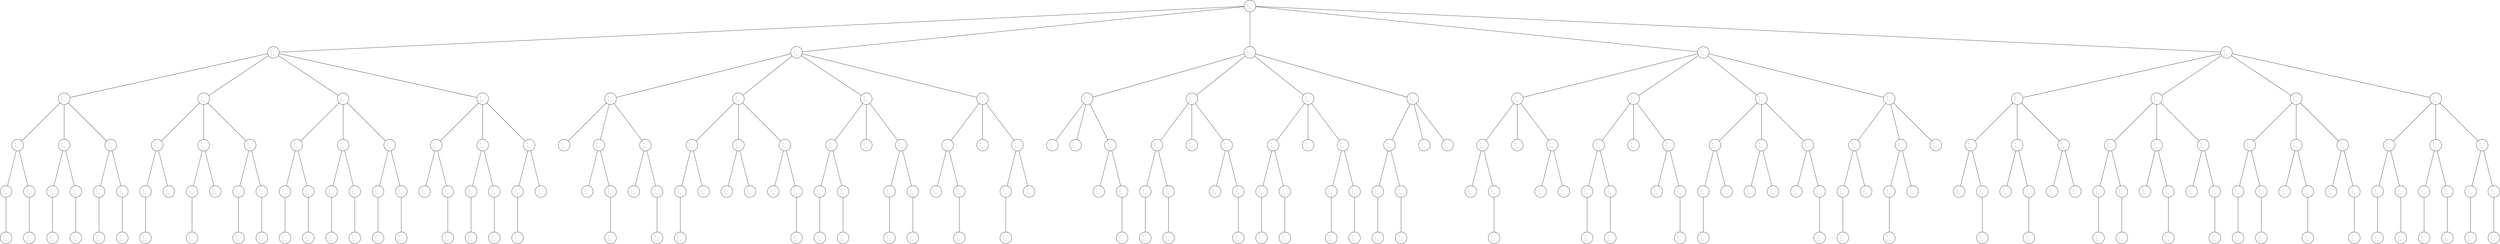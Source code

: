 <mxfile version="22.1.18" type="device">
  <diagram name="Page-1" id="uWoarflWNCLrKipGuzCf">
    <mxGraphModel dx="1114" dy="894" grid="1" gridSize="10" guides="1" tooltips="1" connect="1" arrows="1" fold="1" page="1" pageScale="1" pageWidth="5380.0" pageHeight="30" math="0" shadow="0" id="LzHfHUGxuJqlVEBocpAS">
      <root>
        <mxCell id="0" />
                <mxCell id="1" parent="0" />
        <mxCell value="" style="endArrow=none;html=1;rounded=0;strokeColor=black;" edge="1" parent="1" id="qYfBKXEfpzVXVemrHsWp">
          <mxGeometry width="50" height="50" relative="1" as="geometry">
            <mxPoint x="0.0" y="30" as="sourcePoint" />
            <mxPoint x="-4200.0" y="230" as="targetPoint" />
          </mxGeometry>
        </mxCell> <!-- qYfBKXEfpzVXVemrHsWp -->
        <mxCell value="" style="endArrow=none;html=1;rounded=0;strokeColor=black;" edge="1" parent="1" id="prGcqNRmFyzBbtjdZdSz">
          <mxGeometry width="50" height="50" relative="1" as="geometry">
            <mxPoint x="-4200.0" y="230" as="sourcePoint" />
            <mxPoint x="-5100.0" y="430" as="targetPoint" />
          </mxGeometry>
        </mxCell> <!-- prGcqNRmFyzBbtjdZdSz -->
        <mxCell value="" style="endArrow=none;html=1;rounded=0;strokeColor=black;" edge="1" parent="1" id="fkEwqpmjsuhShUZYLObH">
          <mxGeometry width="50" height="50" relative="1" as="geometry">
            <mxPoint x="-5100.0" y="430" as="sourcePoint" />
            <mxPoint x="-5300.0" y="630" as="targetPoint" />
          </mxGeometry>
        </mxCell> <!-- fkEwqpmjsuhShUZYLObH -->
        <mxCell value="" style="endArrow=none;html=1;rounded=0;strokeColor=black;" edge="1" parent="1" id="gqUWKUyteTtcRrLPdmxa">
          <mxGeometry width="50" height="50" relative="1" as="geometry">
            <mxPoint x="-5300.0" y="630" as="sourcePoint" />
            <mxPoint x="-5350.0" y="830" as="targetPoint" />
          </mxGeometry>
        </mxCell> <!-- gqUWKUyteTtcRrLPdmxa -->
        <mxCell value="" style="endArrow=none;html=1;rounded=0;strokeColor=black;" edge="1" parent="1" id="PZbmKfRdPzIPwLYQSuOt">
          <mxGeometry width="50" height="50" relative="1" as="geometry">
            <mxPoint x="-5350.0" y="830" as="sourcePoint" />
            <mxPoint x="-5350.0" y="1030" as="targetPoint" />
          </mxGeometry>
        </mxCell> <!-- PZbmKfRdPzIPwLYQSuOt -->
        <mxCell value="" style="endArrow=none;html=1;rounded=0;strokeColor=black;" edge="1" parent="1" id="OTTqevKQsVXEyfGcBiRP">
          <mxGeometry width="50" height="50" relative="1" as="geometry">
            <mxPoint x="-5300.0" y="630" as="sourcePoint" />
            <mxPoint x="-5250.0" y="830" as="targetPoint" />
          </mxGeometry>
        </mxCell> <!-- OTTqevKQsVXEyfGcBiRP -->
        <mxCell value="" style="endArrow=none;html=1;rounded=0;strokeColor=black;" edge="1" parent="1" id="wOvyBYMJNJDhytKUMqDD">
          <mxGeometry width="50" height="50" relative="1" as="geometry">
            <mxPoint x="-5250.0" y="830" as="sourcePoint" />
            <mxPoint x="-5250.0" y="1030" as="targetPoint" />
          </mxGeometry>
        </mxCell> <!-- wOvyBYMJNJDhytKUMqDD -->
        <mxCell value="" style="endArrow=none;html=1;rounded=0;strokeColor=black;" edge="1" parent="1" id="nQVXAnpukSKeYEFaVHTn">
          <mxGeometry width="50" height="50" relative="1" as="geometry">
            <mxPoint x="-5100.0" y="430" as="sourcePoint" />
            <mxPoint x="-5100.0" y="630" as="targetPoint" />
          </mxGeometry>
        </mxCell> <!-- nQVXAnpukSKeYEFaVHTn -->
        <mxCell value="" style="endArrow=none;html=1;rounded=0;strokeColor=black;" edge="1" parent="1" id="JefeIApoxnvwIuyTSAfJ">
          <mxGeometry width="50" height="50" relative="1" as="geometry">
            <mxPoint x="-5100.0" y="630" as="sourcePoint" />
            <mxPoint x="-5150.0" y="830" as="targetPoint" />
          </mxGeometry>
        </mxCell> <!-- JefeIApoxnvwIuyTSAfJ -->
        <mxCell value="" style="endArrow=none;html=1;rounded=0;strokeColor=black;" edge="1" parent="1" id="JYPQrLwKYmMSwCIzBrSu">
          <mxGeometry width="50" height="50" relative="1" as="geometry">
            <mxPoint x="-5150.0" y="830" as="sourcePoint" />
            <mxPoint x="-5150.0" y="1030" as="targetPoint" />
          </mxGeometry>
        </mxCell> <!-- JYPQrLwKYmMSwCIzBrSu -->
        <mxCell value="" style="endArrow=none;html=1;rounded=0;strokeColor=black;" edge="1" parent="1" id="oAeUMWxuMfqFcIWyNGsC">
          <mxGeometry width="50" height="50" relative="1" as="geometry">
            <mxPoint x="-5100.0" y="630" as="sourcePoint" />
            <mxPoint x="-5050.0" y="830" as="targetPoint" />
          </mxGeometry>
        </mxCell> <!-- oAeUMWxuMfqFcIWyNGsC -->
        <mxCell value="" style="endArrow=none;html=1;rounded=0;strokeColor=black;" edge="1" parent="1" id="tOutLTaIMzFOlnTPBuSt">
          <mxGeometry width="50" height="50" relative="1" as="geometry">
            <mxPoint x="-5050.0" y="830" as="sourcePoint" />
            <mxPoint x="-5050.0" y="1030" as="targetPoint" />
          </mxGeometry>
        </mxCell> <!-- tOutLTaIMzFOlnTPBuSt -->
        <mxCell value="" style="endArrow=none;html=1;rounded=0;strokeColor=black;" edge="1" parent="1" id="ICcFDRFXJSKtVLINJprK">
          <mxGeometry width="50" height="50" relative="1" as="geometry">
            <mxPoint x="-5100.0" y="430" as="sourcePoint" />
            <mxPoint x="-4900.0" y="630" as="targetPoint" />
          </mxGeometry>
        </mxCell> <!-- ICcFDRFXJSKtVLINJprK -->
        <mxCell value="" style="endArrow=none;html=1;rounded=0;strokeColor=black;" edge="1" parent="1" id="KAPNADsaKRvZEflvCgfH">
          <mxGeometry width="50" height="50" relative="1" as="geometry">
            <mxPoint x="-4900.0" y="630" as="sourcePoint" />
            <mxPoint x="-4950.0" y="830" as="targetPoint" />
          </mxGeometry>
        </mxCell> <!-- KAPNADsaKRvZEflvCgfH -->
        <mxCell value="" style="endArrow=none;html=1;rounded=0;strokeColor=black;" edge="1" parent="1" id="BvBCVfkRZWECLvkryrRx">
          <mxGeometry width="50" height="50" relative="1" as="geometry">
            <mxPoint x="-4950.0" y="830" as="sourcePoint" />
            <mxPoint x="-4950.0" y="1030" as="targetPoint" />
          </mxGeometry>
        </mxCell> <!-- BvBCVfkRZWECLvkryrRx -->
        <mxCell value="" style="endArrow=none;html=1;rounded=0;strokeColor=black;" edge="1" parent="1" id="ciqLjMtZEfIrEmldFjxS">
          <mxGeometry width="50" height="50" relative="1" as="geometry">
            <mxPoint x="-4900.0" y="630" as="sourcePoint" />
            <mxPoint x="-4850.0" y="830" as="targetPoint" />
          </mxGeometry>
        </mxCell> <!-- ciqLjMtZEfIrEmldFjxS -->
        <mxCell value="" style="endArrow=none;html=1;rounded=0;strokeColor=black;" edge="1" parent="1" id="enmxsBVVDYUFpSFkaPea">
          <mxGeometry width="50" height="50" relative="1" as="geometry">
            <mxPoint x="-4850.0" y="830" as="sourcePoint" />
            <mxPoint x="-4850.0" y="1030" as="targetPoint" />
          </mxGeometry>
        </mxCell> <!-- enmxsBVVDYUFpSFkaPea -->
        <mxCell value="" style="endArrow=none;html=1;rounded=0;strokeColor=black;" edge="1" parent="1" id="TNObKXXrGzeTGUizQeGd">
          <mxGeometry width="50" height="50" relative="1" as="geometry">
            <mxPoint x="-4200.0" y="230" as="sourcePoint" />
            <mxPoint x="-4500.0" y="430" as="targetPoint" />
          </mxGeometry>
        </mxCell> <!-- TNObKXXrGzeTGUizQeGd -->
        <mxCell value="" style="endArrow=none;html=1;rounded=0;strokeColor=black;" edge="1" parent="1" id="ISYcfFdQUPSEvMCXVras">
          <mxGeometry width="50" height="50" relative="1" as="geometry">
            <mxPoint x="-4500.0" y="430" as="sourcePoint" />
            <mxPoint x="-4700.0" y="630" as="targetPoint" />
          </mxGeometry>
        </mxCell> <!-- ISYcfFdQUPSEvMCXVras -->
        <mxCell value="" style="endArrow=none;html=1;rounded=0;strokeColor=black;" edge="1" parent="1" id="SzvVwEAvEllhMqUaWtmQ">
          <mxGeometry width="50" height="50" relative="1" as="geometry">
            <mxPoint x="-4700.0" y="630" as="sourcePoint" />
            <mxPoint x="-4750.0" y="830" as="targetPoint" />
          </mxGeometry>
        </mxCell> <!-- SzvVwEAvEllhMqUaWtmQ -->
        <mxCell value="" style="endArrow=none;html=1;rounded=0;strokeColor=black;" edge="1" parent="1" id="qjlFEmwKuurVeNWYbsgm">
          <mxGeometry width="50" height="50" relative="1" as="geometry">
            <mxPoint x="-4750.0" y="830" as="sourcePoint" />
            <mxPoint x="-4750.0" y="1030" as="targetPoint" />
          </mxGeometry>
        </mxCell> <!-- qjlFEmwKuurVeNWYbsgm -->
        <mxCell value="" style="endArrow=none;html=1;rounded=0;strokeColor=black;" edge="1" parent="1" id="sKraIGbSDcjQLgakZpmT">
          <mxGeometry width="50" height="50" relative="1" as="geometry">
            <mxPoint x="-4700.0" y="630" as="sourcePoint" />
            <mxPoint x="-4650.0" y="830" as="targetPoint" />
          </mxGeometry>
        </mxCell> <!-- sKraIGbSDcjQLgakZpmT -->
        <mxCell value="" style="endArrow=none;html=1;rounded=0;strokeColor=black;" edge="1" parent="1" id="TftrqcehmCRCADlvafpk">
          <mxGeometry width="50" height="50" relative="1" as="geometry">
            <mxPoint x="-4500.0" y="430" as="sourcePoint" />
            <mxPoint x="-4500.0" y="630" as="targetPoint" />
          </mxGeometry>
        </mxCell> <!-- TftrqcehmCRCADlvafpk -->
        <mxCell value="" style="endArrow=none;html=1;rounded=0;strokeColor=black;" edge="1" parent="1" id="nwIvcTYLfgGCsYhEaORs">
          <mxGeometry width="50" height="50" relative="1" as="geometry">
            <mxPoint x="-4500.0" y="630" as="sourcePoint" />
            <mxPoint x="-4550.0" y="830" as="targetPoint" />
          </mxGeometry>
        </mxCell> <!-- nwIvcTYLfgGCsYhEaORs -->
        <mxCell value="" style="endArrow=none;html=1;rounded=0;strokeColor=black;" edge="1" parent="1" id="DNFDgyZsVyXvCZNbBTZn">
          <mxGeometry width="50" height="50" relative="1" as="geometry">
            <mxPoint x="-4550.0" y="830" as="sourcePoint" />
            <mxPoint x="-4550.0" y="1030" as="targetPoint" />
          </mxGeometry>
        </mxCell> <!-- DNFDgyZsVyXvCZNbBTZn -->
        <mxCell value="" style="endArrow=none;html=1;rounded=0;strokeColor=black;" edge="1" parent="1" id="MdcKzSYpUxggQoChvtOc">
          <mxGeometry width="50" height="50" relative="1" as="geometry">
            <mxPoint x="-4500.0" y="630" as="sourcePoint" />
            <mxPoint x="-4450.0" y="830" as="targetPoint" />
          </mxGeometry>
        </mxCell> <!-- MdcKzSYpUxggQoChvtOc -->
        <mxCell value="" style="endArrow=none;html=1;rounded=0;strokeColor=black;" edge="1" parent="1" id="EJrEupXagZYRHFOhyOuE">
          <mxGeometry width="50" height="50" relative="1" as="geometry">
            <mxPoint x="-4500.0" y="430" as="sourcePoint" />
            <mxPoint x="-4300.0" y="630" as="targetPoint" />
          </mxGeometry>
        </mxCell> <!-- EJrEupXagZYRHFOhyOuE -->
        <mxCell value="" style="endArrow=none;html=1;rounded=0;strokeColor=black;" edge="1" parent="1" id="LPpDPZWiUTjQPIGlbEtn">
          <mxGeometry width="50" height="50" relative="1" as="geometry">
            <mxPoint x="-4300.0" y="630" as="sourcePoint" />
            <mxPoint x="-4350.0" y="830" as="targetPoint" />
          </mxGeometry>
        </mxCell> <!-- LPpDPZWiUTjQPIGlbEtn -->
        <mxCell value="" style="endArrow=none;html=1;rounded=0;strokeColor=black;" edge="1" parent="1" id="QZDbeYvgodfhpOUxjQyy">
          <mxGeometry width="50" height="50" relative="1" as="geometry">
            <mxPoint x="-4350.0" y="830" as="sourcePoint" />
            <mxPoint x="-4350.0" y="1030" as="targetPoint" />
          </mxGeometry>
        </mxCell> <!-- QZDbeYvgodfhpOUxjQyy -->
        <mxCell value="" style="endArrow=none;html=1;rounded=0;strokeColor=black;" edge="1" parent="1" id="KxQDOEutsGXfNCTxRCCJ">
          <mxGeometry width="50" height="50" relative="1" as="geometry">
            <mxPoint x="-4300.0" y="630" as="sourcePoint" />
            <mxPoint x="-4250.0" y="830" as="targetPoint" />
          </mxGeometry>
        </mxCell> <!-- KxQDOEutsGXfNCTxRCCJ -->
        <mxCell value="" style="endArrow=none;html=1;rounded=0;strokeColor=black;" edge="1" parent="1" id="uaMZtEqaAYLHErgvFKCt">
          <mxGeometry width="50" height="50" relative="1" as="geometry">
            <mxPoint x="-4250.0" y="830" as="sourcePoint" />
            <mxPoint x="-4250.0" y="1030" as="targetPoint" />
          </mxGeometry>
        </mxCell> <!-- uaMZtEqaAYLHErgvFKCt -->
        <mxCell value="" style="endArrow=none;html=1;rounded=0;strokeColor=black;" edge="1" parent="1" id="USAwnRDDNQrffgfOaZOv">
          <mxGeometry width="50" height="50" relative="1" as="geometry">
            <mxPoint x="-4200.0" y="230" as="sourcePoint" />
            <mxPoint x="-3900.0" y="430" as="targetPoint" />
          </mxGeometry>
        </mxCell> <!-- USAwnRDDNQrffgfOaZOv -->
        <mxCell value="" style="endArrow=none;html=1;rounded=0;strokeColor=black;" edge="1" parent="1" id="ZzcCuUgkPFqvDmBfRBvO">
          <mxGeometry width="50" height="50" relative="1" as="geometry">
            <mxPoint x="-3900.0" y="430" as="sourcePoint" />
            <mxPoint x="-4100.0" y="630" as="targetPoint" />
          </mxGeometry>
        </mxCell> <!-- ZzcCuUgkPFqvDmBfRBvO -->
        <mxCell value="" style="endArrow=none;html=1;rounded=0;strokeColor=black;" edge="1" parent="1" id="DBlXKaArnxmrZWrtpNTi">
          <mxGeometry width="50" height="50" relative="1" as="geometry">
            <mxPoint x="-4100.0" y="630" as="sourcePoint" />
            <mxPoint x="-4150.0" y="830" as="targetPoint" />
          </mxGeometry>
        </mxCell> <!-- DBlXKaArnxmrZWrtpNTi -->
        <mxCell value="" style="endArrow=none;html=1;rounded=0;strokeColor=black;" edge="1" parent="1" id="WQqdkljGjcDfkAnEyzYH">
          <mxGeometry width="50" height="50" relative="1" as="geometry">
            <mxPoint x="-4150.0" y="830" as="sourcePoint" />
            <mxPoint x="-4150.0" y="1030" as="targetPoint" />
          </mxGeometry>
        </mxCell> <!-- WQqdkljGjcDfkAnEyzYH -->
        <mxCell value="" style="endArrow=none;html=1;rounded=0;strokeColor=black;" edge="1" parent="1" id="PyzqRUamMiWJgzTMRwKt">
          <mxGeometry width="50" height="50" relative="1" as="geometry">
            <mxPoint x="-4100.0" y="630" as="sourcePoint" />
            <mxPoint x="-4050.0" y="830" as="targetPoint" />
          </mxGeometry>
        </mxCell> <!-- PyzqRUamMiWJgzTMRwKt -->
        <mxCell value="" style="endArrow=none;html=1;rounded=0;strokeColor=black;" edge="1" parent="1" id="wkBoIiSWUeCMTPeUqzms">
          <mxGeometry width="50" height="50" relative="1" as="geometry">
            <mxPoint x="-4050.0" y="830" as="sourcePoint" />
            <mxPoint x="-4050.0" y="1030" as="targetPoint" />
          </mxGeometry>
        </mxCell> <!-- wkBoIiSWUeCMTPeUqzms -->
        <mxCell value="" style="endArrow=none;html=1;rounded=0;strokeColor=black;" edge="1" parent="1" id="CeFDnJuWRItahlfVwuLO">
          <mxGeometry width="50" height="50" relative="1" as="geometry">
            <mxPoint x="-3900.0" y="430" as="sourcePoint" />
            <mxPoint x="-3900.0" y="630" as="targetPoint" />
          </mxGeometry>
        </mxCell> <!-- CeFDnJuWRItahlfVwuLO -->
        <mxCell value="" style="endArrow=none;html=1;rounded=0;strokeColor=black;" edge="1" parent="1" id="ndrQcyBFrDNMAqNMcBEv">
          <mxGeometry width="50" height="50" relative="1" as="geometry">
            <mxPoint x="-3900.0" y="630" as="sourcePoint" />
            <mxPoint x="-3950.0" y="830" as="targetPoint" />
          </mxGeometry>
        </mxCell> <!-- ndrQcyBFrDNMAqNMcBEv -->
        <mxCell value="" style="endArrow=none;html=1;rounded=0;strokeColor=black;" edge="1" parent="1" id="wmbQJLVjYPmWjHkkNbEf">
          <mxGeometry width="50" height="50" relative="1" as="geometry">
            <mxPoint x="-3950.0" y="830" as="sourcePoint" />
            <mxPoint x="-3950.0" y="1030" as="targetPoint" />
          </mxGeometry>
        </mxCell> <!-- wmbQJLVjYPmWjHkkNbEf -->
        <mxCell value="" style="endArrow=none;html=1;rounded=0;strokeColor=black;" edge="1" parent="1" id="avkCJxsRwWlWPVvKrDvx">
          <mxGeometry width="50" height="50" relative="1" as="geometry">
            <mxPoint x="-3900.0" y="630" as="sourcePoint" />
            <mxPoint x="-3850.0" y="830" as="targetPoint" />
          </mxGeometry>
        </mxCell> <!-- avkCJxsRwWlWPVvKrDvx -->
        <mxCell value="" style="endArrow=none;html=1;rounded=0;strokeColor=black;" edge="1" parent="1" id="tEGizBLvKrTnVaaUaard">
          <mxGeometry width="50" height="50" relative="1" as="geometry">
            <mxPoint x="-3850.0" y="830" as="sourcePoint" />
            <mxPoint x="-3850.0" y="1030" as="targetPoint" />
          </mxGeometry>
        </mxCell> <!-- tEGizBLvKrTnVaaUaard -->
        <mxCell value="" style="endArrow=none;html=1;rounded=0;strokeColor=black;" edge="1" parent="1" id="OCsyQDUYswyandywjeeD">
          <mxGeometry width="50" height="50" relative="1" as="geometry">
            <mxPoint x="-3900.0" y="430" as="sourcePoint" />
            <mxPoint x="-3700.0" y="630" as="targetPoint" />
          </mxGeometry>
        </mxCell> <!-- OCsyQDUYswyandywjeeD -->
        <mxCell value="" style="endArrow=none;html=1;rounded=0;strokeColor=black;" edge="1" parent="1" id="bFrrsalUbDkYBCdsiJNs">
          <mxGeometry width="50" height="50" relative="1" as="geometry">
            <mxPoint x="-3700.0" y="630" as="sourcePoint" />
            <mxPoint x="-3750.0" y="830" as="targetPoint" />
          </mxGeometry>
        </mxCell> <!-- bFrrsalUbDkYBCdsiJNs -->
        <mxCell value="" style="endArrow=none;html=1;rounded=0;strokeColor=black;" edge="1" parent="1" id="RukYIYMqtstqTsDBfiou">
          <mxGeometry width="50" height="50" relative="1" as="geometry">
            <mxPoint x="-3750.0" y="830" as="sourcePoint" />
            <mxPoint x="-3750.0" y="1030" as="targetPoint" />
          </mxGeometry>
        </mxCell> <!-- RukYIYMqtstqTsDBfiou -->
        <mxCell value="" style="endArrow=none;html=1;rounded=0;strokeColor=black;" edge="1" parent="1" id="dYmeAtlWpBCwgwdVKzAC">
          <mxGeometry width="50" height="50" relative="1" as="geometry">
            <mxPoint x="-3700.0" y="630" as="sourcePoint" />
            <mxPoint x="-3650.0" y="830" as="targetPoint" />
          </mxGeometry>
        </mxCell> <!-- dYmeAtlWpBCwgwdVKzAC -->
        <mxCell value="" style="endArrow=none;html=1;rounded=0;strokeColor=black;" edge="1" parent="1" id="lVVuVdMEiHoRiHcvRQCD">
          <mxGeometry width="50" height="50" relative="1" as="geometry">
            <mxPoint x="-3650.0" y="830" as="sourcePoint" />
            <mxPoint x="-3650.0" y="1030" as="targetPoint" />
          </mxGeometry>
        </mxCell> <!-- lVVuVdMEiHoRiHcvRQCD -->
        <mxCell value="" style="endArrow=none;html=1;rounded=0;strokeColor=black;" edge="1" parent="1" id="yuvBzRCKNxamRIiLPlHn">
          <mxGeometry width="50" height="50" relative="1" as="geometry">
            <mxPoint x="-4200.0" y="230" as="sourcePoint" />
            <mxPoint x="-3300.0" y="430" as="targetPoint" />
          </mxGeometry>
        </mxCell> <!-- yuvBzRCKNxamRIiLPlHn -->
        <mxCell value="" style="endArrow=none;html=1;rounded=0;strokeColor=black;" edge="1" parent="1" id="kWjUvMApHIPlSWWpazkH">
          <mxGeometry width="50" height="50" relative="1" as="geometry">
            <mxPoint x="-3300.0" y="430" as="sourcePoint" />
            <mxPoint x="-3500.0" y="630" as="targetPoint" />
          </mxGeometry>
        </mxCell> <!-- kWjUvMApHIPlSWWpazkH -->
        <mxCell value="" style="endArrow=none;html=1;rounded=0;strokeColor=black;" edge="1" parent="1" id="DMtZdZubowfLXAoNZoYF">
          <mxGeometry width="50" height="50" relative="1" as="geometry">
            <mxPoint x="-3500.0" y="630" as="sourcePoint" />
            <mxPoint x="-3550.0" y="830" as="targetPoint" />
          </mxGeometry>
        </mxCell> <!-- DMtZdZubowfLXAoNZoYF -->
        <mxCell value="" style="endArrow=none;html=1;rounded=0;strokeColor=black;" edge="1" parent="1" id="OtatxozVBHphQjDCPztu">
          <mxGeometry width="50" height="50" relative="1" as="geometry">
            <mxPoint x="-3500.0" y="630" as="sourcePoint" />
            <mxPoint x="-3450.0" y="830" as="targetPoint" />
          </mxGeometry>
        </mxCell> <!-- OtatxozVBHphQjDCPztu -->
        <mxCell value="" style="endArrow=none;html=1;rounded=0;strokeColor=black;" edge="1" parent="1" id="cqtHfbIdVHIdhwwFwqfL">
          <mxGeometry width="50" height="50" relative="1" as="geometry">
            <mxPoint x="-3450.0" y="830" as="sourcePoint" />
            <mxPoint x="-3450.0" y="1030" as="targetPoint" />
          </mxGeometry>
        </mxCell> <!-- cqtHfbIdVHIdhwwFwqfL -->
        <mxCell value="" style="endArrow=none;html=1;rounded=0;strokeColor=black;" edge="1" parent="1" id="eIlGuFKAOWfomaABscGg">
          <mxGeometry width="50" height="50" relative="1" as="geometry">
            <mxPoint x="-3300.0" y="430" as="sourcePoint" />
            <mxPoint x="-3300.0" y="630" as="targetPoint" />
          </mxGeometry>
        </mxCell> <!-- eIlGuFKAOWfomaABscGg -->
        <mxCell value="" style="endArrow=none;html=1;rounded=0;strokeColor=black;" edge="1" parent="1" id="LDhERHlHUHtAQLyIGmvv">
          <mxGeometry width="50" height="50" relative="1" as="geometry">
            <mxPoint x="-3300.0" y="630" as="sourcePoint" />
            <mxPoint x="-3350.0" y="830" as="targetPoint" />
          </mxGeometry>
        </mxCell> <!-- LDhERHlHUHtAQLyIGmvv -->
        <mxCell value="" style="endArrow=none;html=1;rounded=0;strokeColor=black;" edge="1" parent="1" id="AKpxmBLppMQpIyRAvUJU">
          <mxGeometry width="50" height="50" relative="1" as="geometry">
            <mxPoint x="-3350.0" y="830" as="sourcePoint" />
            <mxPoint x="-3350.0" y="1030" as="targetPoint" />
          </mxGeometry>
        </mxCell> <!-- AKpxmBLppMQpIyRAvUJU -->
        <mxCell value="" style="endArrow=none;html=1;rounded=0;strokeColor=black;" edge="1" parent="1" id="lhHeDcUNpvCcEVElTDQJ">
          <mxGeometry width="50" height="50" relative="1" as="geometry">
            <mxPoint x="-3300.0" y="630" as="sourcePoint" />
            <mxPoint x="-3250.0" y="830" as="targetPoint" />
          </mxGeometry>
        </mxCell> <!-- lhHeDcUNpvCcEVElTDQJ -->
        <mxCell value="" style="endArrow=none;html=1;rounded=0;strokeColor=black;" edge="1" parent="1" id="zzvnNBnRvLRclouHkXxt">
          <mxGeometry width="50" height="50" relative="1" as="geometry">
            <mxPoint x="-3250.0" y="830" as="sourcePoint" />
            <mxPoint x="-3250.0" y="1030" as="targetPoint" />
          </mxGeometry>
        </mxCell> <!-- zzvnNBnRvLRclouHkXxt -->
        <mxCell value="" style="endArrow=none;html=1;rounded=0;strokeColor=black;" edge="1" parent="1" id="GGScwDuKyzbHAOEhSVre">
          <mxGeometry width="50" height="50" relative="1" as="geometry">
            <mxPoint x="-3300.0" y="430" as="sourcePoint" />
            <mxPoint x="-3100.0" y="630" as="targetPoint" />
          </mxGeometry>
        </mxCell> <!-- GGScwDuKyzbHAOEhSVre -->
        <mxCell value="" style="endArrow=none;html=1;rounded=0;strokeColor=black;" edge="1" parent="1" id="KpUnZzpDkaJMRcYMWdcI">
          <mxGeometry width="50" height="50" relative="1" as="geometry">
            <mxPoint x="-3100.0" y="630" as="sourcePoint" />
            <mxPoint x="-3150.0" y="830" as="targetPoint" />
          </mxGeometry>
        </mxCell> <!-- KpUnZzpDkaJMRcYMWdcI -->
        <mxCell value="" style="endArrow=none;html=1;rounded=0;strokeColor=black;" edge="1" parent="1" id="hzYqirtktseIMrAnXgnK">
          <mxGeometry width="50" height="50" relative="1" as="geometry">
            <mxPoint x="-3150.0" y="830" as="sourcePoint" />
            <mxPoint x="-3150.0" y="1030" as="targetPoint" />
          </mxGeometry>
        </mxCell> <!-- hzYqirtktseIMrAnXgnK -->
        <mxCell value="" style="endArrow=none;html=1;rounded=0;strokeColor=black;" edge="1" parent="1" id="zKgHgkYPyxcPXiFPhMTk">
          <mxGeometry width="50" height="50" relative="1" as="geometry">
            <mxPoint x="-3100.0" y="630" as="sourcePoint" />
            <mxPoint x="-3050.0" y="830" as="targetPoint" />
          </mxGeometry>
        </mxCell> <!-- zKgHgkYPyxcPXiFPhMTk -->
        <mxCell value="" style="endArrow=none;html=1;rounded=0;strokeColor=black;" edge="1" parent="1" id="ntsjjTbQiCkHlNwTYhqz">
          <mxGeometry width="50" height="50" relative="1" as="geometry">
            <mxPoint x="0.0" y="30" as="sourcePoint" />
            <mxPoint x="-1950.0" y="230" as="targetPoint" />
          </mxGeometry>
        </mxCell> <!-- ntsjjTbQiCkHlNwTYhqz -->
        <mxCell value="" style="endArrow=none;html=1;rounded=0;strokeColor=black;" edge="1" parent="1" id="fSyopyOvqBlCWMvWcxmC">
          <mxGeometry width="50" height="50" relative="1" as="geometry">
            <mxPoint x="-1950.0" y="230" as="sourcePoint" />
            <mxPoint x="-2750.0" y="430" as="targetPoint" />
          </mxGeometry>
        </mxCell> <!-- fSyopyOvqBlCWMvWcxmC -->
        <mxCell value="" style="endArrow=none;html=1;rounded=0;strokeColor=black;" edge="1" parent="1" id="jmkRubPiHQrLDRTMIbWe">
          <mxGeometry width="50" height="50" relative="1" as="geometry">
            <mxPoint x="-2750.0" y="430" as="sourcePoint" />
            <mxPoint x="-2950.0" y="630" as="targetPoint" />
          </mxGeometry>
        </mxCell> <!-- jmkRubPiHQrLDRTMIbWe -->
        <mxCell value="" style="endArrow=none;html=1;rounded=0;strokeColor=black;" edge="1" parent="1" id="EJKesjOHAqFqGFIhXsdf">
          <mxGeometry width="50" height="50" relative="1" as="geometry">
            <mxPoint x="-2750.0" y="430" as="sourcePoint" />
            <mxPoint x="-2800.0" y="630" as="targetPoint" />
          </mxGeometry>
        </mxCell> <!-- EJKesjOHAqFqGFIhXsdf -->
        <mxCell value="" style="endArrow=none;html=1;rounded=0;strokeColor=black;" edge="1" parent="1" id="ifdYVdMJsbMPSmRBRKHK">
          <mxGeometry width="50" height="50" relative="1" as="geometry">
            <mxPoint x="-2800.0" y="630" as="sourcePoint" />
            <mxPoint x="-2850.0" y="830" as="targetPoint" />
          </mxGeometry>
        </mxCell> <!-- ifdYVdMJsbMPSmRBRKHK -->
        <mxCell value="" style="endArrow=none;html=1;rounded=0;strokeColor=black;" edge="1" parent="1" id="WLPiUmfJimZqxiUQqVth">
          <mxGeometry width="50" height="50" relative="1" as="geometry">
            <mxPoint x="-2800.0" y="630" as="sourcePoint" />
            <mxPoint x="-2750.0" y="830" as="targetPoint" />
          </mxGeometry>
        </mxCell> <!-- WLPiUmfJimZqxiUQqVth -->
        <mxCell value="" style="endArrow=none;html=1;rounded=0;strokeColor=black;" edge="1" parent="1" id="OHEwuwCuGUQRQMDyBUff">
          <mxGeometry width="50" height="50" relative="1" as="geometry">
            <mxPoint x="-2750.0" y="830" as="sourcePoint" />
            <mxPoint x="-2750.0" y="1030" as="targetPoint" />
          </mxGeometry>
        </mxCell> <!-- OHEwuwCuGUQRQMDyBUff -->
        <mxCell value="" style="endArrow=none;html=1;rounded=0;strokeColor=black;" edge="1" parent="1" id="IReVmrTZtHeYgpDjoybY">
          <mxGeometry width="50" height="50" relative="1" as="geometry">
            <mxPoint x="-2750.0" y="430" as="sourcePoint" />
            <mxPoint x="-2600.0" y="630" as="targetPoint" />
          </mxGeometry>
        </mxCell> <!-- IReVmrTZtHeYgpDjoybY -->
        <mxCell value="" style="endArrow=none;html=1;rounded=0;strokeColor=black;" edge="1" parent="1" id="ZEyGGOvKfJbIPAtWYanD">
          <mxGeometry width="50" height="50" relative="1" as="geometry">
            <mxPoint x="-2600.0" y="630" as="sourcePoint" />
            <mxPoint x="-2650.0" y="830" as="targetPoint" />
          </mxGeometry>
        </mxCell> <!-- ZEyGGOvKfJbIPAtWYanD -->
        <mxCell value="" style="endArrow=none;html=1;rounded=0;strokeColor=black;" edge="1" parent="1" id="gqwXHLRSSyToBSSVrkbm">
          <mxGeometry width="50" height="50" relative="1" as="geometry">
            <mxPoint x="-2600.0" y="630" as="sourcePoint" />
            <mxPoint x="-2550.0" y="830" as="targetPoint" />
          </mxGeometry>
        </mxCell> <!-- gqwXHLRSSyToBSSVrkbm -->
        <mxCell value="" style="endArrow=none;html=1;rounded=0;strokeColor=black;" edge="1" parent="1" id="KYGENeQHCXVARhsiXbgQ">
          <mxGeometry width="50" height="50" relative="1" as="geometry">
            <mxPoint x="-2550.0" y="830" as="sourcePoint" />
            <mxPoint x="-2550.0" y="1030" as="targetPoint" />
          </mxGeometry>
        </mxCell> <!-- KYGENeQHCXVARhsiXbgQ -->
        <mxCell value="" style="endArrow=none;html=1;rounded=0;strokeColor=black;" edge="1" parent="1" id="pcBPUIHRVchMzavexiLt">
          <mxGeometry width="50" height="50" relative="1" as="geometry">
            <mxPoint x="-1950.0" y="230" as="sourcePoint" />
            <mxPoint x="-2200.0" y="430" as="targetPoint" />
          </mxGeometry>
        </mxCell> <!-- pcBPUIHRVchMzavexiLt -->
        <mxCell value="" style="endArrow=none;html=1;rounded=0;strokeColor=black;" edge="1" parent="1" id="UzsWScUPrZczjUIzmjMX">
          <mxGeometry width="50" height="50" relative="1" as="geometry">
            <mxPoint x="-2200.0" y="430" as="sourcePoint" />
            <mxPoint x="-2400.0" y="630" as="targetPoint" />
          </mxGeometry>
        </mxCell> <!-- UzsWScUPrZczjUIzmjMX -->
        <mxCell value="" style="endArrow=none;html=1;rounded=0;strokeColor=black;" edge="1" parent="1" id="IFNGmPtjSUozjSqysoxM">
          <mxGeometry width="50" height="50" relative="1" as="geometry">
            <mxPoint x="-2400.0" y="630" as="sourcePoint" />
            <mxPoint x="-2450.0" y="830" as="targetPoint" />
          </mxGeometry>
        </mxCell> <!-- IFNGmPtjSUozjSqysoxM -->
        <mxCell value="" style="endArrow=none;html=1;rounded=0;strokeColor=black;" edge="1" parent="1" id="CmJuypXqeOsLpkoJOmyo">
          <mxGeometry width="50" height="50" relative="1" as="geometry">
            <mxPoint x="-2450.0" y="830" as="sourcePoint" />
            <mxPoint x="-2450.0" y="1030" as="targetPoint" />
          </mxGeometry>
        </mxCell> <!-- CmJuypXqeOsLpkoJOmyo -->
        <mxCell value="" style="endArrow=none;html=1;rounded=0;strokeColor=black;" edge="1" parent="1" id="krKwIphqTPtnReszwvfo">
          <mxGeometry width="50" height="50" relative="1" as="geometry">
            <mxPoint x="-2400.0" y="630" as="sourcePoint" />
            <mxPoint x="-2350.0" y="830" as="targetPoint" />
          </mxGeometry>
        </mxCell> <!-- krKwIphqTPtnReszwvfo -->
        <mxCell value="" style="endArrow=none;html=1;rounded=0;strokeColor=black;" edge="1" parent="1" id="KHCOrNZNEvBlwIyjsFGG">
          <mxGeometry width="50" height="50" relative="1" as="geometry">
            <mxPoint x="-2200.0" y="430" as="sourcePoint" />
            <mxPoint x="-2200.0" y="630" as="targetPoint" />
          </mxGeometry>
        </mxCell> <!-- KHCOrNZNEvBlwIyjsFGG -->
        <mxCell value="" style="endArrow=none;html=1;rounded=0;strokeColor=black;" edge="1" parent="1" id="LXHFNKKrnqQFePYHJCeK">
          <mxGeometry width="50" height="50" relative="1" as="geometry">
            <mxPoint x="-2200.0" y="630" as="sourcePoint" />
            <mxPoint x="-2250.0" y="830" as="targetPoint" />
          </mxGeometry>
        </mxCell> <!-- LXHFNKKrnqQFePYHJCeK -->
        <mxCell value="" style="endArrow=none;html=1;rounded=0;strokeColor=black;" edge="1" parent="1" id="TexSjQvPBJolltFJmPgI">
          <mxGeometry width="50" height="50" relative="1" as="geometry">
            <mxPoint x="-2200.0" y="630" as="sourcePoint" />
            <mxPoint x="-2150.0" y="830" as="targetPoint" />
          </mxGeometry>
        </mxCell> <!-- TexSjQvPBJolltFJmPgI -->
        <mxCell value="" style="endArrow=none;html=1;rounded=0;strokeColor=black;" edge="1" parent="1" id="ziirVPrpShvylyHFLTJO">
          <mxGeometry width="50" height="50" relative="1" as="geometry">
            <mxPoint x="-2200.0" y="430" as="sourcePoint" />
            <mxPoint x="-2000.0" y="630" as="targetPoint" />
          </mxGeometry>
        </mxCell> <!-- ziirVPrpShvylyHFLTJO -->
        <mxCell value="" style="endArrow=none;html=1;rounded=0;strokeColor=black;" edge="1" parent="1" id="CmNTNcMYMMkBeLMAeqzl">
          <mxGeometry width="50" height="50" relative="1" as="geometry">
            <mxPoint x="-2000.0" y="630" as="sourcePoint" />
            <mxPoint x="-2050.0" y="830" as="targetPoint" />
          </mxGeometry>
        </mxCell> <!-- CmNTNcMYMMkBeLMAeqzl -->
        <mxCell value="" style="endArrow=none;html=1;rounded=0;strokeColor=black;" edge="1" parent="1" id="rKhNSQttXsMvIvbJypqn">
          <mxGeometry width="50" height="50" relative="1" as="geometry">
            <mxPoint x="-2000.0" y="630" as="sourcePoint" />
            <mxPoint x="-1950.0" y="830" as="targetPoint" />
          </mxGeometry>
        </mxCell> <!-- rKhNSQttXsMvIvbJypqn -->
        <mxCell value="" style="endArrow=none;html=1;rounded=0;strokeColor=black;" edge="1" parent="1" id="AYTQaNxeASAZUuCUbcvs">
          <mxGeometry width="50" height="50" relative="1" as="geometry">
            <mxPoint x="-1950.0" y="830" as="sourcePoint" />
            <mxPoint x="-1950.0" y="1030" as="targetPoint" />
          </mxGeometry>
        </mxCell> <!-- AYTQaNxeASAZUuCUbcvs -->
        <mxCell value="" style="endArrow=none;html=1;rounded=0;strokeColor=black;" edge="1" parent="1" id="crApHJKKzBFMBeDSYfjt">
          <mxGeometry width="50" height="50" relative="1" as="geometry">
            <mxPoint x="-1950.0" y="230" as="sourcePoint" />
            <mxPoint x="-1650.0" y="430" as="targetPoint" />
          </mxGeometry>
        </mxCell> <!-- crApHJKKzBFMBeDSYfjt -->
        <mxCell value="" style="endArrow=none;html=1;rounded=0;strokeColor=black;" edge="1" parent="1" id="NqAUzGJmKpovWsvDHPMu">
          <mxGeometry width="50" height="50" relative="1" as="geometry">
            <mxPoint x="-1650.0" y="430" as="sourcePoint" />
            <mxPoint x="-1800.0" y="630" as="targetPoint" />
          </mxGeometry>
        </mxCell> <!-- NqAUzGJmKpovWsvDHPMu -->
        <mxCell value="" style="endArrow=none;html=1;rounded=0;strokeColor=black;" edge="1" parent="1" id="nwwsOCBVGOUxrMDVkoMU">
          <mxGeometry width="50" height="50" relative="1" as="geometry">
            <mxPoint x="-1800.0" y="630" as="sourcePoint" />
            <mxPoint x="-1850.0" y="830" as="targetPoint" />
          </mxGeometry>
        </mxCell> <!-- nwwsOCBVGOUxrMDVkoMU -->
        <mxCell value="" style="endArrow=none;html=1;rounded=0;strokeColor=black;" edge="1" parent="1" id="DaHfStQkQLMuhsXAXrdc">
          <mxGeometry width="50" height="50" relative="1" as="geometry">
            <mxPoint x="-1850.0" y="830" as="sourcePoint" />
            <mxPoint x="-1850.0" y="1030" as="targetPoint" />
          </mxGeometry>
        </mxCell> <!-- DaHfStQkQLMuhsXAXrdc -->
        <mxCell value="" style="endArrow=none;html=1;rounded=0;strokeColor=black;" edge="1" parent="1" id="bvtZyhjeWnNnvuYmZPnN">
          <mxGeometry width="50" height="50" relative="1" as="geometry">
            <mxPoint x="-1800.0" y="630" as="sourcePoint" />
            <mxPoint x="-1750.0" y="830" as="targetPoint" />
          </mxGeometry>
        </mxCell> <!-- bvtZyhjeWnNnvuYmZPnN -->
        <mxCell value="" style="endArrow=none;html=1;rounded=0;strokeColor=black;" edge="1" parent="1" id="MEXCzmooNPblDpEYkuEH">
          <mxGeometry width="50" height="50" relative="1" as="geometry">
            <mxPoint x="-1750.0" y="830" as="sourcePoint" />
            <mxPoint x="-1750.0" y="1030" as="targetPoint" />
          </mxGeometry>
        </mxCell> <!-- MEXCzmooNPblDpEYkuEH -->
        <mxCell value="" style="endArrow=none;html=1;rounded=0;strokeColor=black;" edge="1" parent="1" id="oQJBvppSdzatHDnCjiIg">
          <mxGeometry width="50" height="50" relative="1" as="geometry">
            <mxPoint x="-1650.0" y="430" as="sourcePoint" />
            <mxPoint x="-1650.0" y="630" as="targetPoint" />
          </mxGeometry>
        </mxCell> <!-- oQJBvppSdzatHDnCjiIg -->
        <mxCell value="" style="endArrow=none;html=1;rounded=0;strokeColor=black;" edge="1" parent="1" id="MvjxasfHXgLofPhkTSMy">
          <mxGeometry width="50" height="50" relative="1" as="geometry">
            <mxPoint x="-1650.0" y="430" as="sourcePoint" />
            <mxPoint x="-1500.0" y="630" as="targetPoint" />
          </mxGeometry>
        </mxCell> <!-- MvjxasfHXgLofPhkTSMy -->
        <mxCell value="" style="endArrow=none;html=1;rounded=0;strokeColor=black;" edge="1" parent="1" id="RSILHudFlmFVtFhrWiAl">
          <mxGeometry width="50" height="50" relative="1" as="geometry">
            <mxPoint x="-1500.0" y="630" as="sourcePoint" />
            <mxPoint x="-1550.0" y="830" as="targetPoint" />
          </mxGeometry>
        </mxCell> <!-- RSILHudFlmFVtFhrWiAl -->
        <mxCell value="" style="endArrow=none;html=1;rounded=0;strokeColor=black;" edge="1" parent="1" id="yFkpAPXOQjRkYccyLdTW">
          <mxGeometry width="50" height="50" relative="1" as="geometry">
            <mxPoint x="-1550.0" y="830" as="sourcePoint" />
            <mxPoint x="-1550.0" y="1030" as="targetPoint" />
          </mxGeometry>
        </mxCell> <!-- yFkpAPXOQjRkYccyLdTW -->
        <mxCell value="" style="endArrow=none;html=1;rounded=0;strokeColor=black;" edge="1" parent="1" id="dPZChGciUQktqPNfMNqK">
          <mxGeometry width="50" height="50" relative="1" as="geometry">
            <mxPoint x="-1500.0" y="630" as="sourcePoint" />
            <mxPoint x="-1450.0" y="830" as="targetPoint" />
          </mxGeometry>
        </mxCell> <!-- dPZChGciUQktqPNfMNqK -->
        <mxCell value="" style="endArrow=none;html=1;rounded=0;strokeColor=black;" edge="1" parent="1" id="kOXCoQHLZpNhLhuICSRR">
          <mxGeometry width="50" height="50" relative="1" as="geometry">
            <mxPoint x="-1450.0" y="830" as="sourcePoint" />
            <mxPoint x="-1450.0" y="1030" as="targetPoint" />
          </mxGeometry>
        </mxCell> <!-- kOXCoQHLZpNhLhuICSRR -->
        <mxCell value="" style="endArrow=none;html=1;rounded=0;strokeColor=black;" edge="1" parent="1" id="GdMDWuFMxmjUOvlkTxLK">
          <mxGeometry width="50" height="50" relative="1" as="geometry">
            <mxPoint x="-1950.0" y="230" as="sourcePoint" />
            <mxPoint x="-1150.0" y="430" as="targetPoint" />
          </mxGeometry>
        </mxCell> <!-- GdMDWuFMxmjUOvlkTxLK -->
        <mxCell value="" style="endArrow=none;html=1;rounded=0;strokeColor=black;" edge="1" parent="1" id="tefGExQWSnGRmBsUZsrV">
          <mxGeometry width="50" height="50" relative="1" as="geometry">
            <mxPoint x="-1150.0" y="430" as="sourcePoint" />
            <mxPoint x="-1300.0" y="630" as="targetPoint" />
          </mxGeometry>
        </mxCell> <!-- tefGExQWSnGRmBsUZsrV -->
        <mxCell value="" style="endArrow=none;html=1;rounded=0;strokeColor=black;" edge="1" parent="1" id="JbHEeBxGEpqoRRnRZCxC">
          <mxGeometry width="50" height="50" relative="1" as="geometry">
            <mxPoint x="-1300.0" y="630" as="sourcePoint" />
            <mxPoint x="-1350.0" y="830" as="targetPoint" />
          </mxGeometry>
        </mxCell> <!-- JbHEeBxGEpqoRRnRZCxC -->
        <mxCell value="" style="endArrow=none;html=1;rounded=0;strokeColor=black;" edge="1" parent="1" id="WbSkzVzuQFasvJAhtNVG">
          <mxGeometry width="50" height="50" relative="1" as="geometry">
            <mxPoint x="-1300.0" y="630" as="sourcePoint" />
            <mxPoint x="-1250.0" y="830" as="targetPoint" />
          </mxGeometry>
        </mxCell> <!-- WbSkzVzuQFasvJAhtNVG -->
        <mxCell value="" style="endArrow=none;html=1;rounded=0;strokeColor=black;" edge="1" parent="1" id="cZDwvazmgfUnhPTBwWUl">
          <mxGeometry width="50" height="50" relative="1" as="geometry">
            <mxPoint x="-1250.0" y="830" as="sourcePoint" />
            <mxPoint x="-1250.0" y="1030" as="targetPoint" />
          </mxGeometry>
        </mxCell> <!-- cZDwvazmgfUnhPTBwWUl -->
        <mxCell value="" style="endArrow=none;html=1;rounded=0;strokeColor=black;" edge="1" parent="1" id="wMZqkmoKFyRdEaUxyIlW">
          <mxGeometry width="50" height="50" relative="1" as="geometry">
            <mxPoint x="-1150.0" y="430" as="sourcePoint" />
            <mxPoint x="-1150.0" y="630" as="targetPoint" />
          </mxGeometry>
        </mxCell> <!-- wMZqkmoKFyRdEaUxyIlW -->
        <mxCell value="" style="endArrow=none;html=1;rounded=0;strokeColor=black;" edge="1" parent="1" id="MUUbHfHeeTBtObAsJeXM">
          <mxGeometry width="50" height="50" relative="1" as="geometry">
            <mxPoint x="-1150.0" y="430" as="sourcePoint" />
            <mxPoint x="-1000.0" y="630" as="targetPoint" />
          </mxGeometry>
        </mxCell> <!-- MUUbHfHeeTBtObAsJeXM -->
        <mxCell value="" style="endArrow=none;html=1;rounded=0;strokeColor=black;" edge="1" parent="1" id="zOwuNkaYyTuBgjBFKcwb">
          <mxGeometry width="50" height="50" relative="1" as="geometry">
            <mxPoint x="-1000.0" y="630" as="sourcePoint" />
            <mxPoint x="-1050.0" y="830" as="targetPoint" />
          </mxGeometry>
        </mxCell> <!-- zOwuNkaYyTuBgjBFKcwb -->
        <mxCell value="" style="endArrow=none;html=1;rounded=0;strokeColor=black;" edge="1" parent="1" id="GTjTNGqcgbBmllgJiyuD">
          <mxGeometry width="50" height="50" relative="1" as="geometry">
            <mxPoint x="-1050.0" y="830" as="sourcePoint" />
            <mxPoint x="-1050.0" y="1030" as="targetPoint" />
          </mxGeometry>
        </mxCell> <!-- GTjTNGqcgbBmllgJiyuD -->
        <mxCell value="" style="endArrow=none;html=1;rounded=0;strokeColor=black;" edge="1" parent="1" id="vMBKGIDglDmCZXIeVNCd">
          <mxGeometry width="50" height="50" relative="1" as="geometry">
            <mxPoint x="-1000.0" y="630" as="sourcePoint" />
            <mxPoint x="-950.0" y="830" as="targetPoint" />
          </mxGeometry>
        </mxCell> <!-- vMBKGIDglDmCZXIeVNCd -->
        <mxCell value="" style="endArrow=none;html=1;rounded=0;strokeColor=black;" edge="1" parent="1" id="gjycEQlwFxAobGCesNwm">
          <mxGeometry width="50" height="50" relative="1" as="geometry">
            <mxPoint x="0.0" y="30" as="sourcePoint" />
            <mxPoint x="0.0" y="230" as="targetPoint" />
          </mxGeometry>
        </mxCell> <!-- gjycEQlwFxAobGCesNwm -->
        <mxCell value="" style="endArrow=none;html=1;rounded=0;strokeColor=black;" edge="1" parent="1" id="LcnPkTlZkNNQCLoGKKqn">
          <mxGeometry width="50" height="50" relative="1" as="geometry">
            <mxPoint x="0.0" y="230" as="sourcePoint" />
            <mxPoint x="-700.0" y="430" as="targetPoint" />
          </mxGeometry>
        </mxCell> <!-- LcnPkTlZkNNQCLoGKKqn -->
        <mxCell value="" style="endArrow=none;html=1;rounded=0;strokeColor=black;" edge="1" parent="1" id="DumxxHtNOVGRGKrkwRYK">
          <mxGeometry width="50" height="50" relative="1" as="geometry">
            <mxPoint x="-700.0" y="430" as="sourcePoint" />
            <mxPoint x="-850.0" y="630" as="targetPoint" />
          </mxGeometry>
        </mxCell> <!-- DumxxHtNOVGRGKrkwRYK -->
        <mxCell value="" style="endArrow=none;html=1;rounded=0;strokeColor=black;" edge="1" parent="1" id="jyajYqPYMjCAEEkeHwur">
          <mxGeometry width="50" height="50" relative="1" as="geometry">
            <mxPoint x="-700.0" y="430" as="sourcePoint" />
            <mxPoint x="-750.0" y="630" as="targetPoint" />
          </mxGeometry>
        </mxCell> <!-- jyajYqPYMjCAEEkeHwur -->
        <mxCell value="" style="endArrow=none;html=1;rounded=0;strokeColor=black;" edge="1" parent="1" id="PexhzcSVUIQbTJlAismN">
          <mxGeometry width="50" height="50" relative="1" as="geometry">
            <mxPoint x="-700.0" y="430" as="sourcePoint" />
            <mxPoint x="-600.0" y="630" as="targetPoint" />
          </mxGeometry>
        </mxCell> <!-- PexhzcSVUIQbTJlAismN -->
        <mxCell value="" style="endArrow=none;html=1;rounded=0;strokeColor=black;" edge="1" parent="1" id="ubuxCSJjMoyWmgWYgAqx">
          <mxGeometry width="50" height="50" relative="1" as="geometry">
            <mxPoint x="-600.0" y="630" as="sourcePoint" />
            <mxPoint x="-650.0" y="830" as="targetPoint" />
          </mxGeometry>
        </mxCell> <!-- ubuxCSJjMoyWmgWYgAqx -->
        <mxCell value="" style="endArrow=none;html=1;rounded=0;strokeColor=black;" edge="1" parent="1" id="MvoiZOVqzkkvTgEfpcNR">
          <mxGeometry width="50" height="50" relative="1" as="geometry">
            <mxPoint x="-600.0" y="630" as="sourcePoint" />
            <mxPoint x="-550.0" y="830" as="targetPoint" />
          </mxGeometry>
        </mxCell> <!-- MvoiZOVqzkkvTgEfpcNR -->
        <mxCell value="" style="endArrow=none;html=1;rounded=0;strokeColor=black;" edge="1" parent="1" id="QLXKqzDlPjkibhViLtMZ">
          <mxGeometry width="50" height="50" relative="1" as="geometry">
            <mxPoint x="-550.0" y="830" as="sourcePoint" />
            <mxPoint x="-550.0" y="1030" as="targetPoint" />
          </mxGeometry>
        </mxCell> <!-- QLXKqzDlPjkibhViLtMZ -->
        <mxCell value="" style="endArrow=none;html=1;rounded=0;strokeColor=black;" edge="1" parent="1" id="DbBCbMclkpHBdOFbzWKk">
          <mxGeometry width="50" height="50" relative="1" as="geometry">
            <mxPoint x="0.0" y="230" as="sourcePoint" />
            <mxPoint x="-250.0" y="430" as="targetPoint" />
          </mxGeometry>
        </mxCell> <!-- DbBCbMclkpHBdOFbzWKk -->
        <mxCell value="" style="endArrow=none;html=1;rounded=0;strokeColor=black;" edge="1" parent="1" id="DMZudEFhYWEfSfdFCtCB">
          <mxGeometry width="50" height="50" relative="1" as="geometry">
            <mxPoint x="-250.0" y="430" as="sourcePoint" />
            <mxPoint x="-400.0" y="630" as="targetPoint" />
          </mxGeometry>
        </mxCell> <!-- DMZudEFhYWEfSfdFCtCB -->
        <mxCell value="" style="endArrow=none;html=1;rounded=0;strokeColor=black;" edge="1" parent="1" id="BFPKngvyrReeRMDIUIUy">
          <mxGeometry width="50" height="50" relative="1" as="geometry">
            <mxPoint x="-400.0" y="630" as="sourcePoint" />
            <mxPoint x="-450.0" y="830" as="targetPoint" />
          </mxGeometry>
        </mxCell> <!-- BFPKngvyrReeRMDIUIUy -->
        <mxCell value="" style="endArrow=none;html=1;rounded=0;strokeColor=black;" edge="1" parent="1" id="SBcARTDCuIDNtYByggOG">
          <mxGeometry width="50" height="50" relative="1" as="geometry">
            <mxPoint x="-450.0" y="830" as="sourcePoint" />
            <mxPoint x="-450.0" y="1030" as="targetPoint" />
          </mxGeometry>
        </mxCell> <!-- SBcARTDCuIDNtYByggOG -->
        <mxCell value="" style="endArrow=none;html=1;rounded=0;strokeColor=black;" edge="1" parent="1" id="HYWnwNfHKTnzetnhqdLY">
          <mxGeometry width="50" height="50" relative="1" as="geometry">
            <mxPoint x="-400.0" y="630" as="sourcePoint" />
            <mxPoint x="-350.0" y="830" as="targetPoint" />
          </mxGeometry>
        </mxCell> <!-- HYWnwNfHKTnzetnhqdLY -->
        <mxCell value="" style="endArrow=none;html=1;rounded=0;strokeColor=black;" edge="1" parent="1" id="RsvNrQSXebpMPnUEXDNK">
          <mxGeometry width="50" height="50" relative="1" as="geometry">
            <mxPoint x="-350.0" y="830" as="sourcePoint" />
            <mxPoint x="-350.0" y="1030" as="targetPoint" />
          </mxGeometry>
        </mxCell> <!-- RsvNrQSXebpMPnUEXDNK -->
        <mxCell value="" style="endArrow=none;html=1;rounded=0;strokeColor=black;" edge="1" parent="1" id="yOGxHnnQyPASbhPffjTe">
          <mxGeometry width="50" height="50" relative="1" as="geometry">
            <mxPoint x="-250.0" y="430" as="sourcePoint" />
            <mxPoint x="-250.0" y="630" as="targetPoint" />
          </mxGeometry>
        </mxCell> <!-- yOGxHnnQyPASbhPffjTe -->
        <mxCell value="" style="endArrow=none;html=1;rounded=0;strokeColor=black;" edge="1" parent="1" id="azKGIXFinySksqhzThuc">
          <mxGeometry width="50" height="50" relative="1" as="geometry">
            <mxPoint x="-250.0" y="430" as="sourcePoint" />
            <mxPoint x="-100.0" y="630" as="targetPoint" />
          </mxGeometry>
        </mxCell> <!-- azKGIXFinySksqhzThuc -->
        <mxCell value="" style="endArrow=none;html=1;rounded=0;strokeColor=black;" edge="1" parent="1" id="qNopVGmeVujaoaalvEAi">
          <mxGeometry width="50" height="50" relative="1" as="geometry">
            <mxPoint x="-100.0" y="630" as="sourcePoint" />
            <mxPoint x="-150.0" y="830" as="targetPoint" />
          </mxGeometry>
        </mxCell> <!-- qNopVGmeVujaoaalvEAi -->
        <mxCell value="" style="endArrow=none;html=1;rounded=0;strokeColor=black;" edge="1" parent="1" id="GEDkcuJDMXpDyjiNzBva">
          <mxGeometry width="50" height="50" relative="1" as="geometry">
            <mxPoint x="-100.0" y="630" as="sourcePoint" />
            <mxPoint x="-50.0" y="830" as="targetPoint" />
          </mxGeometry>
        </mxCell> <!-- GEDkcuJDMXpDyjiNzBva -->
        <mxCell value="" style="endArrow=none;html=1;rounded=0;strokeColor=black;" edge="1" parent="1" id="LJjiBXLMWiQaIcSoDtLg">
          <mxGeometry width="50" height="50" relative="1" as="geometry">
            <mxPoint x="-50.0" y="830" as="sourcePoint" />
            <mxPoint x="-50.0" y="1030" as="targetPoint" />
          </mxGeometry>
        </mxCell> <!-- LJjiBXLMWiQaIcSoDtLg -->
        <mxCell value="" style="endArrow=none;html=1;rounded=0;strokeColor=black;" edge="1" parent="1" id="BlbnWiGeszAmCBUuqWJR">
          <mxGeometry width="50" height="50" relative="1" as="geometry">
            <mxPoint x="0.0" y="230" as="sourcePoint" />
            <mxPoint x="250.0" y="430" as="targetPoint" />
          </mxGeometry>
        </mxCell> <!-- BlbnWiGeszAmCBUuqWJR -->
        <mxCell value="" style="endArrow=none;html=1;rounded=0;strokeColor=black;" edge="1" parent="1" id="pKWxVCetGNISmQiDSOrq">
          <mxGeometry width="50" height="50" relative="1" as="geometry">
            <mxPoint x="250.0" y="430" as="sourcePoint" />
            <mxPoint x="100.0" y="630" as="targetPoint" />
          </mxGeometry>
        </mxCell> <!-- pKWxVCetGNISmQiDSOrq -->
        <mxCell value="" style="endArrow=none;html=1;rounded=0;strokeColor=black;" edge="1" parent="1" id="GdvuyNcsXiUnllGFpJJa">
          <mxGeometry width="50" height="50" relative="1" as="geometry">
            <mxPoint x="100.0" y="630" as="sourcePoint" />
            <mxPoint x="50.0" y="830" as="targetPoint" />
          </mxGeometry>
        </mxCell> <!-- GdvuyNcsXiUnllGFpJJa -->
        <mxCell value="" style="endArrow=none;html=1;rounded=0;strokeColor=black;" edge="1" parent="1" id="MCOynCIWdeAONwvTrKHM">
          <mxGeometry width="50" height="50" relative="1" as="geometry">
            <mxPoint x="50.0" y="830" as="sourcePoint" />
            <mxPoint x="50.0" y="1030" as="targetPoint" />
          </mxGeometry>
        </mxCell> <!-- MCOynCIWdeAONwvTrKHM -->
        <mxCell value="" style="endArrow=none;html=1;rounded=0;strokeColor=black;" edge="1" parent="1" id="RTOeTUCyDAGkemgqWaiv">
          <mxGeometry width="50" height="50" relative="1" as="geometry">
            <mxPoint x="100.0" y="630" as="sourcePoint" />
            <mxPoint x="150.0" y="830" as="targetPoint" />
          </mxGeometry>
        </mxCell> <!-- RTOeTUCyDAGkemgqWaiv -->
        <mxCell value="" style="endArrow=none;html=1;rounded=0;strokeColor=black;" edge="1" parent="1" id="UbEzbNPNXGCkOyzxGGbn">
          <mxGeometry width="50" height="50" relative="1" as="geometry">
            <mxPoint x="150.0" y="830" as="sourcePoint" />
            <mxPoint x="150.0" y="1030" as="targetPoint" />
          </mxGeometry>
        </mxCell> <!-- UbEzbNPNXGCkOyzxGGbn -->
        <mxCell value="" style="endArrow=none;html=1;rounded=0;strokeColor=black;" edge="1" parent="1" id="kPOwBIophVitOANkSLEk">
          <mxGeometry width="50" height="50" relative="1" as="geometry">
            <mxPoint x="250.0" y="430" as="sourcePoint" />
            <mxPoint x="250.0" y="630" as="targetPoint" />
          </mxGeometry>
        </mxCell> <!-- kPOwBIophVitOANkSLEk -->
        <mxCell value="" style="endArrow=none;html=1;rounded=0;strokeColor=black;" edge="1" parent="1" id="FHkbWRghwhHtXcBYNCKY">
          <mxGeometry width="50" height="50" relative="1" as="geometry">
            <mxPoint x="250.0" y="430" as="sourcePoint" />
            <mxPoint x="400.0" y="630" as="targetPoint" />
          </mxGeometry>
        </mxCell> <!-- FHkbWRghwhHtXcBYNCKY -->
        <mxCell value="" style="endArrow=none;html=1;rounded=0;strokeColor=black;" edge="1" parent="1" id="DAXlYolXWlOikQrsNXGY">
          <mxGeometry width="50" height="50" relative="1" as="geometry">
            <mxPoint x="400.0" y="630" as="sourcePoint" />
            <mxPoint x="350.0" y="830" as="targetPoint" />
          </mxGeometry>
        </mxCell> <!-- DAXlYolXWlOikQrsNXGY -->
        <mxCell value="" style="endArrow=none;html=1;rounded=0;strokeColor=black;" edge="1" parent="1" id="aqaJsimxpRfTWNExSOmo">
          <mxGeometry width="50" height="50" relative="1" as="geometry">
            <mxPoint x="350.0" y="830" as="sourcePoint" />
            <mxPoint x="350.0" y="1030" as="targetPoint" />
          </mxGeometry>
        </mxCell> <!-- aqaJsimxpRfTWNExSOmo -->
        <mxCell value="" style="endArrow=none;html=1;rounded=0;strokeColor=black;" edge="1" parent="1" id="appiNVfKkTzJWBBEeXOx">
          <mxGeometry width="50" height="50" relative="1" as="geometry">
            <mxPoint x="400.0" y="630" as="sourcePoint" />
            <mxPoint x="450.0" y="830" as="targetPoint" />
          </mxGeometry>
        </mxCell> <!-- appiNVfKkTzJWBBEeXOx -->
        <mxCell value="" style="endArrow=none;html=1;rounded=0;strokeColor=black;" edge="1" parent="1" id="FgrxuVDPrYkLbvOkmJwi">
          <mxGeometry width="50" height="50" relative="1" as="geometry">
            <mxPoint x="450.0" y="830" as="sourcePoint" />
            <mxPoint x="450.0" y="1030" as="targetPoint" />
          </mxGeometry>
        </mxCell> <!-- FgrxuVDPrYkLbvOkmJwi -->
        <mxCell value="" style="endArrow=none;html=1;rounded=0;strokeColor=black;" edge="1" parent="1" id="WwzznLiEeakDWeeoXMLn">
          <mxGeometry width="50" height="50" relative="1" as="geometry">
            <mxPoint x="0.0" y="230" as="sourcePoint" />
            <mxPoint x="700.0" y="430" as="targetPoint" />
          </mxGeometry>
        </mxCell> <!-- WwzznLiEeakDWeeoXMLn -->
        <mxCell value="" style="endArrow=none;html=1;rounded=0;strokeColor=black;" edge="1" parent="1" id="lUIWZLgbbtNbapGhlSwv">
          <mxGeometry width="50" height="50" relative="1" as="geometry">
            <mxPoint x="700.0" y="430" as="sourcePoint" />
            <mxPoint x="600.0" y="630" as="targetPoint" />
          </mxGeometry>
        </mxCell> <!-- lUIWZLgbbtNbapGhlSwv -->
        <mxCell value="" style="endArrow=none;html=1;rounded=0;strokeColor=black;" edge="1" parent="1" id="QukqKdanroDzRnuTFDXI">
          <mxGeometry width="50" height="50" relative="1" as="geometry">
            <mxPoint x="600.0" y="630" as="sourcePoint" />
            <mxPoint x="550.0" y="830" as="targetPoint" />
          </mxGeometry>
        </mxCell> <!-- QukqKdanroDzRnuTFDXI -->
        <mxCell value="" style="endArrow=none;html=1;rounded=0;strokeColor=black;" edge="1" parent="1" id="DDxbTMOOIXeWJwrTumhL">
          <mxGeometry width="50" height="50" relative="1" as="geometry">
            <mxPoint x="550.0" y="830" as="sourcePoint" />
            <mxPoint x="550.0" y="1030" as="targetPoint" />
          </mxGeometry>
        </mxCell> <!-- DDxbTMOOIXeWJwrTumhL -->
        <mxCell value="" style="endArrow=none;html=1;rounded=0;strokeColor=black;" edge="1" parent="1" id="GVjZqRvQwGUHzXvNeKHU">
          <mxGeometry width="50" height="50" relative="1" as="geometry">
            <mxPoint x="600.0" y="630" as="sourcePoint" />
            <mxPoint x="650.0" y="830" as="targetPoint" />
          </mxGeometry>
        </mxCell> <!-- GVjZqRvQwGUHzXvNeKHU -->
        <mxCell value="" style="endArrow=none;html=1;rounded=0;strokeColor=black;" edge="1" parent="1" id="mauNjZFHogDXrOTtAjkA">
          <mxGeometry width="50" height="50" relative="1" as="geometry">
            <mxPoint x="650.0" y="830" as="sourcePoint" />
            <mxPoint x="650.0" y="1030" as="targetPoint" />
          </mxGeometry>
        </mxCell> <!-- mauNjZFHogDXrOTtAjkA -->
        <mxCell value="" style="endArrow=none;html=1;rounded=0;strokeColor=black;" edge="1" parent="1" id="eZglLleFNwICJrJGxRhb">
          <mxGeometry width="50" height="50" relative="1" as="geometry">
            <mxPoint x="700.0" y="430" as="sourcePoint" />
            <mxPoint x="750.0" y="630" as="targetPoint" />
          </mxGeometry>
        </mxCell> <!-- eZglLleFNwICJrJGxRhb -->
        <mxCell value="" style="endArrow=none;html=1;rounded=0;strokeColor=black;" edge="1" parent="1" id="TSoJnbebCHCjByXhzQyl">
          <mxGeometry width="50" height="50" relative="1" as="geometry">
            <mxPoint x="700.0" y="430" as="sourcePoint" />
            <mxPoint x="850.0" y="630" as="targetPoint" />
          </mxGeometry>
        </mxCell> <!-- TSoJnbebCHCjByXhzQyl -->
        <mxCell value="" style="endArrow=none;html=1;rounded=0;strokeColor=black;" edge="1" parent="1" id="JLYNVhrvGhhJlvsZGPio">
          <mxGeometry width="50" height="50" relative="1" as="geometry">
            <mxPoint x="0.0" y="30" as="sourcePoint" />
            <mxPoint x="1950.0" y="230" as="targetPoint" />
          </mxGeometry>
        </mxCell> <!-- JLYNVhrvGhhJlvsZGPio -->
        <mxCell value="" style="endArrow=none;html=1;rounded=0;strokeColor=black;" edge="1" parent="1" id="uuvkMxWEpyoeVrHrECmu">
          <mxGeometry width="50" height="50" relative="1" as="geometry">
            <mxPoint x="1950.0" y="230" as="sourcePoint" />
            <mxPoint x="1150.0" y="430" as="targetPoint" />
          </mxGeometry>
        </mxCell> <!-- uuvkMxWEpyoeVrHrECmu -->
        <mxCell value="" style="endArrow=none;html=1;rounded=0;strokeColor=black;" edge="1" parent="1" id="weIGBRjLxCIVhOkwJwzr">
          <mxGeometry width="50" height="50" relative="1" as="geometry">
            <mxPoint x="1150.0" y="430" as="sourcePoint" />
            <mxPoint x="1000.0" y="630" as="targetPoint" />
          </mxGeometry>
        </mxCell> <!-- weIGBRjLxCIVhOkwJwzr -->
        <mxCell value="" style="endArrow=none;html=1;rounded=0;strokeColor=black;" edge="1" parent="1" id="TTqRQSuDYaxEYAoZciYM">
          <mxGeometry width="50" height="50" relative="1" as="geometry">
            <mxPoint x="1000.0" y="630" as="sourcePoint" />
            <mxPoint x="950.0" y="830" as="targetPoint" />
          </mxGeometry>
        </mxCell> <!-- TTqRQSuDYaxEYAoZciYM -->
        <mxCell value="" style="endArrow=none;html=1;rounded=0;strokeColor=black;" edge="1" parent="1" id="NwTJwbPCVrrpqRbWCyyB">
          <mxGeometry width="50" height="50" relative="1" as="geometry">
            <mxPoint x="1000.0" y="630" as="sourcePoint" />
            <mxPoint x="1050.0" y="830" as="targetPoint" />
          </mxGeometry>
        </mxCell> <!-- NwTJwbPCVrrpqRbWCyyB -->
        <mxCell value="" style="endArrow=none;html=1;rounded=0;strokeColor=black;" edge="1" parent="1" id="fsHfFXcInbbIbLvTMdFG">
          <mxGeometry width="50" height="50" relative="1" as="geometry">
            <mxPoint x="1050.0" y="830" as="sourcePoint" />
            <mxPoint x="1050.0" y="1030" as="targetPoint" />
          </mxGeometry>
        </mxCell> <!-- fsHfFXcInbbIbLvTMdFG -->
        <mxCell value="" style="endArrow=none;html=1;rounded=0;strokeColor=black;" edge="1" parent="1" id="isDIOJlLGJJRJLOsEoxq">
          <mxGeometry width="50" height="50" relative="1" as="geometry">
            <mxPoint x="1150.0" y="430" as="sourcePoint" />
            <mxPoint x="1150.0" y="630" as="targetPoint" />
          </mxGeometry>
        </mxCell> <!-- isDIOJlLGJJRJLOsEoxq -->
        <mxCell value="" style="endArrow=none;html=1;rounded=0;strokeColor=black;" edge="1" parent="1" id="qKprAClQpIluAplIibYb">
          <mxGeometry width="50" height="50" relative="1" as="geometry">
            <mxPoint x="1150.0" y="430" as="sourcePoint" />
            <mxPoint x="1300.0" y="630" as="targetPoint" />
          </mxGeometry>
        </mxCell> <!-- qKprAClQpIluAplIibYb -->
        <mxCell value="" style="endArrow=none;html=1;rounded=0;strokeColor=black;" edge="1" parent="1" id="VnwWmAJdnDFPRuPoLeAm">
          <mxGeometry width="50" height="50" relative="1" as="geometry">
            <mxPoint x="1300.0" y="630" as="sourcePoint" />
            <mxPoint x="1250.0" y="830" as="targetPoint" />
          </mxGeometry>
        </mxCell> <!-- VnwWmAJdnDFPRuPoLeAm -->
        <mxCell value="" style="endArrow=none;html=1;rounded=0;strokeColor=black;" edge="1" parent="1" id="OaEDZfKqBZMZJfaatlST">
          <mxGeometry width="50" height="50" relative="1" as="geometry">
            <mxPoint x="1300.0" y="630" as="sourcePoint" />
            <mxPoint x="1350.0" y="830" as="targetPoint" />
          </mxGeometry>
        </mxCell> <!-- OaEDZfKqBZMZJfaatlST -->
        <mxCell value="" style="endArrow=none;html=1;rounded=0;strokeColor=black;" edge="1" parent="1" id="gClLmptMDDkXhXYHrRVL">
          <mxGeometry width="50" height="50" relative="1" as="geometry">
            <mxPoint x="1950.0" y="230" as="sourcePoint" />
            <mxPoint x="1650.0" y="430" as="targetPoint" />
          </mxGeometry>
        </mxCell> <!-- gClLmptMDDkXhXYHrRVL -->
        <mxCell value="" style="endArrow=none;html=1;rounded=0;strokeColor=black;" edge="1" parent="1" id="EyAXjdjaXhopsLSDnntq">
          <mxGeometry width="50" height="50" relative="1" as="geometry">
            <mxPoint x="1650.0" y="430" as="sourcePoint" />
            <mxPoint x="1500.0" y="630" as="targetPoint" />
          </mxGeometry>
        </mxCell> <!-- EyAXjdjaXhopsLSDnntq -->
        <mxCell value="" style="endArrow=none;html=1;rounded=0;strokeColor=black;" edge="1" parent="1" id="JZqhDvjuLtmKWELKXexP">
          <mxGeometry width="50" height="50" relative="1" as="geometry">
            <mxPoint x="1500.0" y="630" as="sourcePoint" />
            <mxPoint x="1450.0" y="830" as="targetPoint" />
          </mxGeometry>
        </mxCell> <!-- JZqhDvjuLtmKWELKXexP -->
        <mxCell value="" style="endArrow=none;html=1;rounded=0;strokeColor=black;" edge="1" parent="1" id="nRfwNQORrKszHKEqEuHI">
          <mxGeometry width="50" height="50" relative="1" as="geometry">
            <mxPoint x="1450.0" y="830" as="sourcePoint" />
            <mxPoint x="1450.0" y="1030" as="targetPoint" />
          </mxGeometry>
        </mxCell> <!-- nRfwNQORrKszHKEqEuHI -->
        <mxCell value="" style="endArrow=none;html=1;rounded=0;strokeColor=black;" edge="1" parent="1" id="dRYfISZzIYjYulXFzJJR">
          <mxGeometry width="50" height="50" relative="1" as="geometry">
            <mxPoint x="1500.0" y="630" as="sourcePoint" />
            <mxPoint x="1550.0" y="830" as="targetPoint" />
          </mxGeometry>
        </mxCell> <!-- dRYfISZzIYjYulXFzJJR -->
        <mxCell value="" style="endArrow=none;html=1;rounded=0;strokeColor=black;" edge="1" parent="1" id="fBSpbYrPodSAjSVWplUf">
          <mxGeometry width="50" height="50" relative="1" as="geometry">
            <mxPoint x="1550.0" y="830" as="sourcePoint" />
            <mxPoint x="1550.0" y="1030" as="targetPoint" />
          </mxGeometry>
        </mxCell> <!-- fBSpbYrPodSAjSVWplUf -->
        <mxCell value="" style="endArrow=none;html=1;rounded=0;strokeColor=black;" edge="1" parent="1" id="JzTnNenLXhgPDWjfWYKW">
          <mxGeometry width="50" height="50" relative="1" as="geometry">
            <mxPoint x="1650.0" y="430" as="sourcePoint" />
            <mxPoint x="1650.0" y="630" as="targetPoint" />
          </mxGeometry>
        </mxCell> <!-- JzTnNenLXhgPDWjfWYKW -->
        <mxCell value="" style="endArrow=none;html=1;rounded=0;strokeColor=black;" edge="1" parent="1" id="IJgFLKOzsRkfruDQOjuk">
          <mxGeometry width="50" height="50" relative="1" as="geometry">
            <mxPoint x="1650.0" y="430" as="sourcePoint" />
            <mxPoint x="1800.0" y="630" as="targetPoint" />
          </mxGeometry>
        </mxCell> <!-- IJgFLKOzsRkfruDQOjuk -->
        <mxCell value="" style="endArrow=none;html=1;rounded=0;strokeColor=black;" edge="1" parent="1" id="ydUOixpVyLfLYHUJfJBx">
          <mxGeometry width="50" height="50" relative="1" as="geometry">
            <mxPoint x="1800.0" y="630" as="sourcePoint" />
            <mxPoint x="1750.0" y="830" as="targetPoint" />
          </mxGeometry>
        </mxCell> <!-- ydUOixpVyLfLYHUJfJBx -->
        <mxCell value="" style="endArrow=none;html=1;rounded=0;strokeColor=black;" edge="1" parent="1" id="VIZGMrrosytixmRTioiK">
          <mxGeometry width="50" height="50" relative="1" as="geometry">
            <mxPoint x="1800.0" y="630" as="sourcePoint" />
            <mxPoint x="1850.0" y="830" as="targetPoint" />
          </mxGeometry>
        </mxCell> <!-- VIZGMrrosytixmRTioiK -->
        <mxCell value="" style="endArrow=none;html=1;rounded=0;strokeColor=black;" edge="1" parent="1" id="QuREJvAxFTFiAzxjfrVc">
          <mxGeometry width="50" height="50" relative="1" as="geometry">
            <mxPoint x="1850.0" y="830" as="sourcePoint" />
            <mxPoint x="1850.0" y="1030" as="targetPoint" />
          </mxGeometry>
        </mxCell> <!-- QuREJvAxFTFiAzxjfrVc -->
        <mxCell value="" style="endArrow=none;html=1;rounded=0;strokeColor=black;" edge="1" parent="1" id="GEFFniZHYAltnuiQoxYu">
          <mxGeometry width="50" height="50" relative="1" as="geometry">
            <mxPoint x="1950.0" y="230" as="sourcePoint" />
            <mxPoint x="2200.0" y="430" as="targetPoint" />
          </mxGeometry>
        </mxCell> <!-- GEFFniZHYAltnuiQoxYu -->
        <mxCell value="" style="endArrow=none;html=1;rounded=0;strokeColor=black;" edge="1" parent="1" id="yDebmiFdPuMUneuwytoO">
          <mxGeometry width="50" height="50" relative="1" as="geometry">
            <mxPoint x="2200.0" y="430" as="sourcePoint" />
            <mxPoint x="2000.0" y="630" as="targetPoint" />
          </mxGeometry>
        </mxCell> <!-- yDebmiFdPuMUneuwytoO -->
        <mxCell value="" style="endArrow=none;html=1;rounded=0;strokeColor=black;" edge="1" parent="1" id="YDaKFXMzKbyExKApJEhp">
          <mxGeometry width="50" height="50" relative="1" as="geometry">
            <mxPoint x="2000.0" y="630" as="sourcePoint" />
            <mxPoint x="1950.0" y="830" as="targetPoint" />
          </mxGeometry>
        </mxCell> <!-- YDaKFXMzKbyExKApJEhp -->
        <mxCell value="" style="endArrow=none;html=1;rounded=0;strokeColor=black;" edge="1" parent="1" id="wrRSrSLsBXkUeeJuQhKi">
          <mxGeometry width="50" height="50" relative="1" as="geometry">
            <mxPoint x="1950.0" y="830" as="sourcePoint" />
            <mxPoint x="1950.0" y="1030" as="targetPoint" />
          </mxGeometry>
        </mxCell> <!-- wrRSrSLsBXkUeeJuQhKi -->
        <mxCell value="" style="endArrow=none;html=1;rounded=0;strokeColor=black;" edge="1" parent="1" id="afCQaNcsrEjyjltUNnWU">
          <mxGeometry width="50" height="50" relative="1" as="geometry">
            <mxPoint x="2000.0" y="630" as="sourcePoint" />
            <mxPoint x="2050.0" y="830" as="targetPoint" />
          </mxGeometry>
        </mxCell> <!-- afCQaNcsrEjyjltUNnWU -->
        <mxCell value="" style="endArrow=none;html=1;rounded=0;strokeColor=black;" edge="1" parent="1" id="BcdLaTBcbnjTDxPOddPk">
          <mxGeometry width="50" height="50" relative="1" as="geometry">
            <mxPoint x="2200.0" y="430" as="sourcePoint" />
            <mxPoint x="2200.0" y="630" as="targetPoint" />
          </mxGeometry>
        </mxCell> <!-- BcdLaTBcbnjTDxPOddPk -->
        <mxCell value="" style="endArrow=none;html=1;rounded=0;strokeColor=black;" edge="1" parent="1" id="XmYFtNtIkGiPuKWXRIcs">
          <mxGeometry width="50" height="50" relative="1" as="geometry">
            <mxPoint x="2200.0" y="630" as="sourcePoint" />
            <mxPoint x="2150.0" y="830" as="targetPoint" />
          </mxGeometry>
        </mxCell> <!-- XmYFtNtIkGiPuKWXRIcs -->
        <mxCell value="" style="endArrow=none;html=1;rounded=0;strokeColor=black;" edge="1" parent="1" id="LdFOAMnZtprQhSLXLStj">
          <mxGeometry width="50" height="50" relative="1" as="geometry">
            <mxPoint x="2200.0" y="630" as="sourcePoint" />
            <mxPoint x="2250.0" y="830" as="targetPoint" />
          </mxGeometry>
        </mxCell> <!-- LdFOAMnZtprQhSLXLStj -->
        <mxCell value="" style="endArrow=none;html=1;rounded=0;strokeColor=black;" edge="1" parent="1" id="bVjXxpVivdGnQeXmrZAA">
          <mxGeometry width="50" height="50" relative="1" as="geometry">
            <mxPoint x="2200.0" y="430" as="sourcePoint" />
            <mxPoint x="2400.0" y="630" as="targetPoint" />
          </mxGeometry>
        </mxCell> <!-- bVjXxpVivdGnQeXmrZAA -->
        <mxCell value="" style="endArrow=none;html=1;rounded=0;strokeColor=black;" edge="1" parent="1" id="cZsvgcVGpMFRUDTDEjzm">
          <mxGeometry width="50" height="50" relative="1" as="geometry">
            <mxPoint x="2400.0" y="630" as="sourcePoint" />
            <mxPoint x="2350.0" y="830" as="targetPoint" />
          </mxGeometry>
        </mxCell> <!-- cZsvgcVGpMFRUDTDEjzm -->
        <mxCell value="" style="endArrow=none;html=1;rounded=0;strokeColor=black;" edge="1" parent="1" id="AOqPDIsMTnoveSSwMIcM">
          <mxGeometry width="50" height="50" relative="1" as="geometry">
            <mxPoint x="2400.0" y="630" as="sourcePoint" />
            <mxPoint x="2450.0" y="830" as="targetPoint" />
          </mxGeometry>
        </mxCell> <!-- AOqPDIsMTnoveSSwMIcM -->
        <mxCell value="" style="endArrow=none;html=1;rounded=0;strokeColor=black;" edge="1" parent="1" id="tYfdSDSwLLjWviWHhscQ">
          <mxGeometry width="50" height="50" relative="1" as="geometry">
            <mxPoint x="2450.0" y="830" as="sourcePoint" />
            <mxPoint x="2450.0" y="1030" as="targetPoint" />
          </mxGeometry>
        </mxCell> <!-- tYfdSDSwLLjWviWHhscQ -->
        <mxCell value="" style="endArrow=none;html=1;rounded=0;strokeColor=black;" edge="1" parent="1" id="IvNILOuZmqdQcCytKpGz">
          <mxGeometry width="50" height="50" relative="1" as="geometry">
            <mxPoint x="1950.0" y="230" as="sourcePoint" />
            <mxPoint x="2750.0" y="430" as="targetPoint" />
          </mxGeometry>
        </mxCell> <!-- IvNILOuZmqdQcCytKpGz -->
        <mxCell value="" style="endArrow=none;html=1;rounded=0;strokeColor=black;" edge="1" parent="1" id="epCLZGSwcuGshWBysnWz">
          <mxGeometry width="50" height="50" relative="1" as="geometry">
            <mxPoint x="2750.0" y="430" as="sourcePoint" />
            <mxPoint x="2600.0" y="630" as="targetPoint" />
          </mxGeometry>
        </mxCell> <!-- epCLZGSwcuGshWBysnWz -->
        <mxCell value="" style="endArrow=none;html=1;rounded=0;strokeColor=black;" edge="1" parent="1" id="eJWdfjiXFRdaFlFjbGGH">
          <mxGeometry width="50" height="50" relative="1" as="geometry">
            <mxPoint x="2600.0" y="630" as="sourcePoint" />
            <mxPoint x="2550.0" y="830" as="targetPoint" />
          </mxGeometry>
        </mxCell> <!-- eJWdfjiXFRdaFlFjbGGH -->
        <mxCell value="" style="endArrow=none;html=1;rounded=0;strokeColor=black;" edge="1" parent="1" id="KqZPpJWWOdRKcxBSKGlF">
          <mxGeometry width="50" height="50" relative="1" as="geometry">
            <mxPoint x="2550.0" y="830" as="sourcePoint" />
            <mxPoint x="2550.0" y="1030" as="targetPoint" />
          </mxGeometry>
        </mxCell> <!-- KqZPpJWWOdRKcxBSKGlF -->
        <mxCell value="" style="endArrow=none;html=1;rounded=0;strokeColor=black;" edge="1" parent="1" id="doNpERJKjImLpzSihciX">
          <mxGeometry width="50" height="50" relative="1" as="geometry">
            <mxPoint x="2600.0" y="630" as="sourcePoint" />
            <mxPoint x="2650.0" y="830" as="targetPoint" />
          </mxGeometry>
        </mxCell> <!-- doNpERJKjImLpzSihciX -->
        <mxCell value="" style="endArrow=none;html=1;rounded=0;strokeColor=black;" edge="1" parent="1" id="eEBBPspMYDvTgBlkxADX">
          <mxGeometry width="50" height="50" relative="1" as="geometry">
            <mxPoint x="2750.0" y="430" as="sourcePoint" />
            <mxPoint x="2800.0" y="630" as="targetPoint" />
          </mxGeometry>
        </mxCell> <!-- eEBBPspMYDvTgBlkxADX -->
        <mxCell value="" style="endArrow=none;html=1;rounded=0;strokeColor=black;" edge="1" parent="1" id="AehAHKogxcCldvuxTGob">
          <mxGeometry width="50" height="50" relative="1" as="geometry">
            <mxPoint x="2800.0" y="630" as="sourcePoint" />
            <mxPoint x="2750.0" y="830" as="targetPoint" />
          </mxGeometry>
        </mxCell> <!-- AehAHKogxcCldvuxTGob -->
        <mxCell value="" style="endArrow=none;html=1;rounded=0;strokeColor=black;" edge="1" parent="1" id="upEbWXDXoetJnJMdppEP">
          <mxGeometry width="50" height="50" relative="1" as="geometry">
            <mxPoint x="2750.0" y="830" as="sourcePoint" />
            <mxPoint x="2750.0" y="1030" as="targetPoint" />
          </mxGeometry>
        </mxCell> <!-- upEbWXDXoetJnJMdppEP -->
        <mxCell value="" style="endArrow=none;html=1;rounded=0;strokeColor=black;" edge="1" parent="1" id="ksSZDClDgLflMurLAVPP">
          <mxGeometry width="50" height="50" relative="1" as="geometry">
            <mxPoint x="2800.0" y="630" as="sourcePoint" />
            <mxPoint x="2850.0" y="830" as="targetPoint" />
          </mxGeometry>
        </mxCell> <!-- ksSZDClDgLflMurLAVPP -->
        <mxCell value="" style="endArrow=none;html=1;rounded=0;strokeColor=black;" edge="1" parent="1" id="QYRCIcxisubudibFYxMJ">
          <mxGeometry width="50" height="50" relative="1" as="geometry">
            <mxPoint x="2750.0" y="430" as="sourcePoint" />
            <mxPoint x="2950.0" y="630" as="targetPoint" />
          </mxGeometry>
        </mxCell> <!-- QYRCIcxisubudibFYxMJ -->
        <mxCell value="" style="endArrow=none;html=1;rounded=0;strokeColor=black;" edge="1" parent="1" id="OCPqnwkkDQmqRqsWBgpF">
          <mxGeometry width="50" height="50" relative="1" as="geometry">
            <mxPoint x="0.0" y="30" as="sourcePoint" />
            <mxPoint x="4200.0" y="230" as="targetPoint" />
          </mxGeometry>
        </mxCell> <!-- OCPqnwkkDQmqRqsWBgpF -->
        <mxCell value="" style="endArrow=none;html=1;rounded=0;strokeColor=black;" edge="1" parent="1" id="cJvomsGxUdvSPlQKpijC">
          <mxGeometry width="50" height="50" relative="1" as="geometry">
            <mxPoint x="4200.0" y="230" as="sourcePoint" />
            <mxPoint x="3300.0" y="430" as="targetPoint" />
          </mxGeometry>
        </mxCell> <!-- cJvomsGxUdvSPlQKpijC -->
        <mxCell value="" style="endArrow=none;html=1;rounded=0;strokeColor=black;" edge="1" parent="1" id="KcfuDANdniGExKBOSCHv">
          <mxGeometry width="50" height="50" relative="1" as="geometry">
            <mxPoint x="3300.0" y="430" as="sourcePoint" />
            <mxPoint x="3100.0" y="630" as="targetPoint" />
          </mxGeometry>
        </mxCell> <!-- KcfuDANdniGExKBOSCHv -->
        <mxCell value="" style="endArrow=none;html=1;rounded=0;strokeColor=black;" edge="1" parent="1" id="dABrnrUcabOWzCHfLIwT">
          <mxGeometry width="50" height="50" relative="1" as="geometry">
            <mxPoint x="3100.0" y="630" as="sourcePoint" />
            <mxPoint x="3050.0" y="830" as="targetPoint" />
          </mxGeometry>
        </mxCell> <!-- dABrnrUcabOWzCHfLIwT -->
        <mxCell value="" style="endArrow=none;html=1;rounded=0;strokeColor=black;" edge="1" parent="1" id="BMnGtAcUdjzqWOXNUggi">
          <mxGeometry width="50" height="50" relative="1" as="geometry">
            <mxPoint x="3100.0" y="630" as="sourcePoint" />
            <mxPoint x="3150.0" y="830" as="targetPoint" />
          </mxGeometry>
        </mxCell> <!-- BMnGtAcUdjzqWOXNUggi -->
        <mxCell value="" style="endArrow=none;html=1;rounded=0;strokeColor=black;" edge="1" parent="1" id="HoNDGHWAkpezmzYNhyKY">
          <mxGeometry width="50" height="50" relative="1" as="geometry">
            <mxPoint x="3150.0" y="830" as="sourcePoint" />
            <mxPoint x="3150.0" y="1030" as="targetPoint" />
          </mxGeometry>
        </mxCell> <!-- HoNDGHWAkpezmzYNhyKY -->
        <mxCell value="" style="endArrow=none;html=1;rounded=0;strokeColor=black;" edge="1" parent="1" id="bQlricioOkbXUsWncFkn">
          <mxGeometry width="50" height="50" relative="1" as="geometry">
            <mxPoint x="3300.0" y="430" as="sourcePoint" />
            <mxPoint x="3300.0" y="630" as="targetPoint" />
          </mxGeometry>
        </mxCell> <!-- bQlricioOkbXUsWncFkn -->
        <mxCell value="" style="endArrow=none;html=1;rounded=0;strokeColor=black;" edge="1" parent="1" id="lwiBBWKqnOqQmpjuJMaX">
          <mxGeometry width="50" height="50" relative="1" as="geometry">
            <mxPoint x="3300.0" y="630" as="sourcePoint" />
            <mxPoint x="3250.0" y="830" as="targetPoint" />
          </mxGeometry>
        </mxCell> <!-- lwiBBWKqnOqQmpjuJMaX -->
        <mxCell value="" style="endArrow=none;html=1;rounded=0;strokeColor=black;" edge="1" parent="1" id="ggosMhagIZLcDZcXSdPj">
          <mxGeometry width="50" height="50" relative="1" as="geometry">
            <mxPoint x="3300.0" y="630" as="sourcePoint" />
            <mxPoint x="3350.0" y="830" as="targetPoint" />
          </mxGeometry>
        </mxCell> <!-- ggosMhagIZLcDZcXSdPj -->
        <mxCell value="" style="endArrow=none;html=1;rounded=0;strokeColor=black;" edge="1" parent="1" id="fqGFaSubXxLEslowarLK">
          <mxGeometry width="50" height="50" relative="1" as="geometry">
            <mxPoint x="3350.0" y="830" as="sourcePoint" />
            <mxPoint x="3350.0" y="1030" as="targetPoint" />
          </mxGeometry>
        </mxCell> <!-- fqGFaSubXxLEslowarLK -->
        <mxCell value="" style="endArrow=none;html=1;rounded=0;strokeColor=black;" edge="1" parent="1" id="DEOgSWlApBUpNKkiSZkY">
          <mxGeometry width="50" height="50" relative="1" as="geometry">
            <mxPoint x="3300.0" y="430" as="sourcePoint" />
            <mxPoint x="3500.0" y="630" as="targetPoint" />
          </mxGeometry>
        </mxCell> <!-- DEOgSWlApBUpNKkiSZkY -->
        <mxCell value="" style="endArrow=none;html=1;rounded=0;strokeColor=black;" edge="1" parent="1" id="zjruBfXvHgPnDSYcxLPz">
          <mxGeometry width="50" height="50" relative="1" as="geometry">
            <mxPoint x="3500.0" y="630" as="sourcePoint" />
            <mxPoint x="3450.0" y="830" as="targetPoint" />
          </mxGeometry>
        </mxCell> <!-- zjruBfXvHgPnDSYcxLPz -->
        <mxCell value="" style="endArrow=none;html=1;rounded=0;strokeColor=black;" edge="1" parent="1" id="VOsjKBnHybUXkYNsWYvx">
          <mxGeometry width="50" height="50" relative="1" as="geometry">
            <mxPoint x="3500.0" y="630" as="sourcePoint" />
            <mxPoint x="3550.0" y="830" as="targetPoint" />
          </mxGeometry>
        </mxCell> <!-- VOsjKBnHybUXkYNsWYvx -->
        <mxCell value="" style="endArrow=none;html=1;rounded=0;strokeColor=black;" edge="1" parent="1" id="MBRXWRllpGsXeOSeghiT">
          <mxGeometry width="50" height="50" relative="1" as="geometry">
            <mxPoint x="4200.0" y="230" as="sourcePoint" />
            <mxPoint x="3900.0" y="430" as="targetPoint" />
          </mxGeometry>
        </mxCell> <!-- MBRXWRllpGsXeOSeghiT -->
        <mxCell value="" style="endArrow=none;html=1;rounded=0;strokeColor=black;" edge="1" parent="1" id="gSSNVHMikcvZCemBOcyU">
          <mxGeometry width="50" height="50" relative="1" as="geometry">
            <mxPoint x="3900.0" y="430" as="sourcePoint" />
            <mxPoint x="3700.0" y="630" as="targetPoint" />
          </mxGeometry>
        </mxCell> <!-- gSSNVHMikcvZCemBOcyU -->
        <mxCell value="" style="endArrow=none;html=1;rounded=0;strokeColor=black;" edge="1" parent="1" id="ODSpILcFRgqmuMtQmrXP">
          <mxGeometry width="50" height="50" relative="1" as="geometry">
            <mxPoint x="3700.0" y="630" as="sourcePoint" />
            <mxPoint x="3650.0" y="830" as="targetPoint" />
          </mxGeometry>
        </mxCell> <!-- ODSpILcFRgqmuMtQmrXP -->
        <mxCell value="" style="endArrow=none;html=1;rounded=0;strokeColor=black;" edge="1" parent="1" id="iLekvIGBtWZorVMtHIBS">
          <mxGeometry width="50" height="50" relative="1" as="geometry">
            <mxPoint x="3650.0" y="830" as="sourcePoint" />
            <mxPoint x="3650.0" y="1030" as="targetPoint" />
          </mxGeometry>
        </mxCell> <!-- iLekvIGBtWZorVMtHIBS -->
        <mxCell value="" style="endArrow=none;html=1;rounded=0;strokeColor=black;" edge="1" parent="1" id="FnRDjetYiIPuzSfWbZBp">
          <mxGeometry width="50" height="50" relative="1" as="geometry">
            <mxPoint x="3700.0" y="630" as="sourcePoint" />
            <mxPoint x="3750.0" y="830" as="targetPoint" />
          </mxGeometry>
        </mxCell> <!-- FnRDjetYiIPuzSfWbZBp -->
        <mxCell value="" style="endArrow=none;html=1;rounded=0;strokeColor=black;" edge="1" parent="1" id="ocvBgjlbwyuxTcagMNKG">
          <mxGeometry width="50" height="50" relative="1" as="geometry">
            <mxPoint x="3750.0" y="830" as="sourcePoint" />
            <mxPoint x="3750.0" y="1030" as="targetPoint" />
          </mxGeometry>
        </mxCell> <!-- ocvBgjlbwyuxTcagMNKG -->
        <mxCell value="" style="endArrow=none;html=1;rounded=0;strokeColor=black;" edge="1" parent="1" id="pkEiURkZsYvlLIvnQppT">
          <mxGeometry width="50" height="50" relative="1" as="geometry">
            <mxPoint x="3900.0" y="430" as="sourcePoint" />
            <mxPoint x="3900.0" y="630" as="targetPoint" />
          </mxGeometry>
        </mxCell> <!-- pkEiURkZsYvlLIvnQppT -->
        <mxCell value="" style="endArrow=none;html=1;rounded=0;strokeColor=black;" edge="1" parent="1" id="rETkNZhySgsRakWPHJTk">
          <mxGeometry width="50" height="50" relative="1" as="geometry">
            <mxPoint x="3900.0" y="630" as="sourcePoint" />
            <mxPoint x="3850.0" y="830" as="targetPoint" />
          </mxGeometry>
        </mxCell> <!-- rETkNZhySgsRakWPHJTk -->
        <mxCell value="" style="endArrow=none;html=1;rounded=0;strokeColor=black;" edge="1" parent="1" id="PUidukpzwjpPigdmBlsr">
          <mxGeometry width="50" height="50" relative="1" as="geometry">
            <mxPoint x="3900.0" y="630" as="sourcePoint" />
            <mxPoint x="3950.0" y="830" as="targetPoint" />
          </mxGeometry>
        </mxCell> <!-- PUidukpzwjpPigdmBlsr -->
        <mxCell value="" style="endArrow=none;html=1;rounded=0;strokeColor=black;" edge="1" parent="1" id="RrTpordiTEnRuxXydWDO">
          <mxGeometry width="50" height="50" relative="1" as="geometry">
            <mxPoint x="3950.0" y="830" as="sourcePoint" />
            <mxPoint x="3950.0" y="1030" as="targetPoint" />
          </mxGeometry>
        </mxCell> <!-- RrTpordiTEnRuxXydWDO -->
        <mxCell value="" style="endArrow=none;html=1;rounded=0;strokeColor=black;" edge="1" parent="1" id="mhKGwPSBYDnyjbYIJdfi">
          <mxGeometry width="50" height="50" relative="1" as="geometry">
            <mxPoint x="3900.0" y="430" as="sourcePoint" />
            <mxPoint x="4100.0" y="630" as="targetPoint" />
          </mxGeometry>
        </mxCell> <!-- mhKGwPSBYDnyjbYIJdfi -->
        <mxCell value="" style="endArrow=none;html=1;rounded=0;strokeColor=black;" edge="1" parent="1" id="spPzQKMhivZOPIBvQoTg">
          <mxGeometry width="50" height="50" relative="1" as="geometry">
            <mxPoint x="4100.0" y="630" as="sourcePoint" />
            <mxPoint x="4050.0" y="830" as="targetPoint" />
          </mxGeometry>
        </mxCell> <!-- spPzQKMhivZOPIBvQoTg -->
        <mxCell value="" style="endArrow=none;html=1;rounded=0;strokeColor=black;" edge="1" parent="1" id="kdavrOUyYrcOkvZomgxl">
          <mxGeometry width="50" height="50" relative="1" as="geometry">
            <mxPoint x="4100.0" y="630" as="sourcePoint" />
            <mxPoint x="4150.0" y="830" as="targetPoint" />
          </mxGeometry>
        </mxCell> <!-- kdavrOUyYrcOkvZomgxl -->
        <mxCell value="" style="endArrow=none;html=1;rounded=0;strokeColor=black;" edge="1" parent="1" id="GQEJVEPnQXyDwlogJBMa">
          <mxGeometry width="50" height="50" relative="1" as="geometry">
            <mxPoint x="4150.0" y="830" as="sourcePoint" />
            <mxPoint x="4150.0" y="1030" as="targetPoint" />
          </mxGeometry>
        </mxCell> <!-- GQEJVEPnQXyDwlogJBMa -->
        <mxCell value="" style="endArrow=none;html=1;rounded=0;strokeColor=black;" edge="1" parent="1" id="WqXcSnyURcgXGnOLKimM">
          <mxGeometry width="50" height="50" relative="1" as="geometry">
            <mxPoint x="4200.0" y="230" as="sourcePoint" />
            <mxPoint x="4500.0" y="430" as="targetPoint" />
          </mxGeometry>
        </mxCell> <!-- WqXcSnyURcgXGnOLKimM -->
        <mxCell value="" style="endArrow=none;html=1;rounded=0;strokeColor=black;" edge="1" parent="1" id="UVRQKmwXlZMAfEzAyhmD">
          <mxGeometry width="50" height="50" relative="1" as="geometry">
            <mxPoint x="4500.0" y="430" as="sourcePoint" />
            <mxPoint x="4300.0" y="630" as="targetPoint" />
          </mxGeometry>
        </mxCell> <!-- UVRQKmwXlZMAfEzAyhmD -->
        <mxCell value="" style="endArrow=none;html=1;rounded=0;strokeColor=black;" edge="1" parent="1" id="HdOKAyGYMHeXGNuSFsqG">
          <mxGeometry width="50" height="50" relative="1" as="geometry">
            <mxPoint x="4300.0" y="630" as="sourcePoint" />
            <mxPoint x="4250.0" y="830" as="targetPoint" />
          </mxGeometry>
        </mxCell> <!-- HdOKAyGYMHeXGNuSFsqG -->
        <mxCell value="" style="endArrow=none;html=1;rounded=0;strokeColor=black;" edge="1" parent="1" id="dvPYJYPchtZmBtxnWfKb">
          <mxGeometry width="50" height="50" relative="1" as="geometry">
            <mxPoint x="4250.0" y="830" as="sourcePoint" />
            <mxPoint x="4250.0" y="1030" as="targetPoint" />
          </mxGeometry>
        </mxCell> <!-- dvPYJYPchtZmBtxnWfKb -->
        <mxCell value="" style="endArrow=none;html=1;rounded=0;strokeColor=black;" edge="1" parent="1" id="XvYmPcOprvWsyerQvjIK">
          <mxGeometry width="50" height="50" relative="1" as="geometry">
            <mxPoint x="4300.0" y="630" as="sourcePoint" />
            <mxPoint x="4350.0" y="830" as="targetPoint" />
          </mxGeometry>
        </mxCell> <!-- XvYmPcOprvWsyerQvjIK -->
        <mxCell value="" style="endArrow=none;html=1;rounded=0;strokeColor=black;" edge="1" parent="1" id="kFzBmUtnEOuwPSDVhKDi">
          <mxGeometry width="50" height="50" relative="1" as="geometry">
            <mxPoint x="4350.0" y="830" as="sourcePoint" />
            <mxPoint x="4350.0" y="1030" as="targetPoint" />
          </mxGeometry>
        </mxCell> <!-- kFzBmUtnEOuwPSDVhKDi -->
        <mxCell value="" style="endArrow=none;html=1;rounded=0;strokeColor=black;" edge="1" parent="1" id="PdDXZEtUsnydjMHKeQZM">
          <mxGeometry width="50" height="50" relative="1" as="geometry">
            <mxPoint x="4500.0" y="430" as="sourcePoint" />
            <mxPoint x="4500.0" y="630" as="targetPoint" />
          </mxGeometry>
        </mxCell> <!-- PdDXZEtUsnydjMHKeQZM -->
        <mxCell value="" style="endArrow=none;html=1;rounded=0;strokeColor=black;" edge="1" parent="1" id="DkCeihNbLiGmbzogupqG">
          <mxGeometry width="50" height="50" relative="1" as="geometry">
            <mxPoint x="4500.0" y="630" as="sourcePoint" />
            <mxPoint x="4450.0" y="830" as="targetPoint" />
          </mxGeometry>
        </mxCell> <!-- DkCeihNbLiGmbzogupqG -->
        <mxCell value="" style="endArrow=none;html=1;rounded=0;strokeColor=black;" edge="1" parent="1" id="DcrpeWqgbhKqgWIDHLuw">
          <mxGeometry width="50" height="50" relative="1" as="geometry">
            <mxPoint x="4500.0" y="630" as="sourcePoint" />
            <mxPoint x="4550.0" y="830" as="targetPoint" />
          </mxGeometry>
        </mxCell> <!-- DcrpeWqgbhKqgWIDHLuw -->
        <mxCell value="" style="endArrow=none;html=1;rounded=0;strokeColor=black;" edge="1" parent="1" id="cNzjVwkhbpnnRZpEkrLu">
          <mxGeometry width="50" height="50" relative="1" as="geometry">
            <mxPoint x="4550.0" y="830" as="sourcePoint" />
            <mxPoint x="4550.0" y="1030" as="targetPoint" />
          </mxGeometry>
        </mxCell> <!-- cNzjVwkhbpnnRZpEkrLu -->
        <mxCell value="" style="endArrow=none;html=1;rounded=0;strokeColor=black;" edge="1" parent="1" id="nwokaJvbGSnUlcGjrGFp">
          <mxGeometry width="50" height="50" relative="1" as="geometry">
            <mxPoint x="4500.0" y="430" as="sourcePoint" />
            <mxPoint x="4700.0" y="630" as="targetPoint" />
          </mxGeometry>
        </mxCell> <!-- nwokaJvbGSnUlcGjrGFp -->
        <mxCell value="" style="endArrow=none;html=1;rounded=0;strokeColor=black;" edge="1" parent="1" id="HVIHuCpWftojjzdbAQXh">
          <mxGeometry width="50" height="50" relative="1" as="geometry">
            <mxPoint x="4700.0" y="630" as="sourcePoint" />
            <mxPoint x="4650.0" y="830" as="targetPoint" />
          </mxGeometry>
        </mxCell> <!-- HVIHuCpWftojjzdbAQXh -->
        <mxCell value="" style="endArrow=none;html=1;rounded=0;strokeColor=black;" edge="1" parent="1" id="GfqPrhtoLubaulyUDsWr">
          <mxGeometry width="50" height="50" relative="1" as="geometry">
            <mxPoint x="4700.0" y="630" as="sourcePoint" />
            <mxPoint x="4750.0" y="830" as="targetPoint" />
          </mxGeometry>
        </mxCell> <!-- GfqPrhtoLubaulyUDsWr -->
        <mxCell value="" style="endArrow=none;html=1;rounded=0;strokeColor=black;" edge="1" parent="1" id="mXVfJLtMulEMijxtoQyL">
          <mxGeometry width="50" height="50" relative="1" as="geometry">
            <mxPoint x="4750.0" y="830" as="sourcePoint" />
            <mxPoint x="4750.0" y="1030" as="targetPoint" />
          </mxGeometry>
        </mxCell> <!-- mXVfJLtMulEMijxtoQyL -->
        <mxCell value="" style="endArrow=none;html=1;rounded=0;strokeColor=black;" edge="1" parent="1" id="fusewQjEoUTBqYuVgTmT">
          <mxGeometry width="50" height="50" relative="1" as="geometry">
            <mxPoint x="4200.0" y="230" as="sourcePoint" />
            <mxPoint x="5100.0" y="430" as="targetPoint" />
          </mxGeometry>
        </mxCell> <!-- fusewQjEoUTBqYuVgTmT -->
        <mxCell value="" style="endArrow=none;html=1;rounded=0;strokeColor=black;" edge="1" parent="1" id="ncKGteySsxDeeOzHZNFW">
          <mxGeometry width="50" height="50" relative="1" as="geometry">
            <mxPoint x="5100.0" y="430" as="sourcePoint" />
            <mxPoint x="4900.0" y="630" as="targetPoint" />
          </mxGeometry>
        </mxCell> <!-- ncKGteySsxDeeOzHZNFW -->
        <mxCell value="" style="endArrow=none;html=1;rounded=0;strokeColor=black;" edge="1" parent="1" id="sxddXyqSGFbepOAFppHE">
          <mxGeometry width="50" height="50" relative="1" as="geometry">
            <mxPoint x="4900.0" y="630" as="sourcePoint" />
            <mxPoint x="4850.0" y="830" as="targetPoint" />
          </mxGeometry>
        </mxCell> <!-- sxddXyqSGFbepOAFppHE -->
        <mxCell value="" style="endArrow=none;html=1;rounded=0;strokeColor=black;" edge="1" parent="1" id="tkbFoJeWpQrjtZRMmnti">
          <mxGeometry width="50" height="50" relative="1" as="geometry">
            <mxPoint x="4850.0" y="830" as="sourcePoint" />
            <mxPoint x="4850.0" y="1030" as="targetPoint" />
          </mxGeometry>
        </mxCell> <!-- tkbFoJeWpQrjtZRMmnti -->
        <mxCell value="" style="endArrow=none;html=1;rounded=0;strokeColor=black;" edge="1" parent="1" id="IjexkCnYNPAByOqIQBbP">
          <mxGeometry width="50" height="50" relative="1" as="geometry">
            <mxPoint x="4900.0" y="630" as="sourcePoint" />
            <mxPoint x="4950.0" y="830" as="targetPoint" />
          </mxGeometry>
        </mxCell> <!-- IjexkCnYNPAByOqIQBbP -->
        <mxCell value="" style="endArrow=none;html=1;rounded=0;strokeColor=black;" edge="1" parent="1" id="GzYmdtPXzjFctOsTFtDb">
          <mxGeometry width="50" height="50" relative="1" as="geometry">
            <mxPoint x="4950.0" y="830" as="sourcePoint" />
            <mxPoint x="4950.0" y="1030" as="targetPoint" />
          </mxGeometry>
        </mxCell> <!-- GzYmdtPXzjFctOsTFtDb -->
        <mxCell value="" style="endArrow=none;html=1;rounded=0;strokeColor=black;" edge="1" parent="1" id="XVkAdXMUwQttfnOvZPuk">
          <mxGeometry width="50" height="50" relative="1" as="geometry">
            <mxPoint x="5100.0" y="430" as="sourcePoint" />
            <mxPoint x="5100.0" y="630" as="targetPoint" />
          </mxGeometry>
        </mxCell> <!-- XVkAdXMUwQttfnOvZPuk -->
        <mxCell value="" style="endArrow=none;html=1;rounded=0;strokeColor=black;" edge="1" parent="1" id="UPsuASYpHvhLKMZDTRwE">
          <mxGeometry width="50" height="50" relative="1" as="geometry">
            <mxPoint x="5100.0" y="630" as="sourcePoint" />
            <mxPoint x="5050.0" y="830" as="targetPoint" />
          </mxGeometry>
        </mxCell> <!-- UPsuASYpHvhLKMZDTRwE -->
        <mxCell value="" style="endArrow=none;html=1;rounded=0;strokeColor=black;" edge="1" parent="1" id="cYPUWCzzIuhYGwuLCulc">
          <mxGeometry width="50" height="50" relative="1" as="geometry">
            <mxPoint x="5050.0" y="830" as="sourcePoint" />
            <mxPoint x="5050.0" y="1030" as="targetPoint" />
          </mxGeometry>
        </mxCell> <!-- cYPUWCzzIuhYGwuLCulc -->
        <mxCell value="" style="endArrow=none;html=1;rounded=0;strokeColor=black;" edge="1" parent="1" id="QXJFldpMUIPyOTgIjiGc">
          <mxGeometry width="50" height="50" relative="1" as="geometry">
            <mxPoint x="5100.0" y="630" as="sourcePoint" />
            <mxPoint x="5150.0" y="830" as="targetPoint" />
          </mxGeometry>
        </mxCell> <!-- QXJFldpMUIPyOTgIjiGc -->
        <mxCell value="" style="endArrow=none;html=1;rounded=0;strokeColor=black;" edge="1" parent="1" id="mKDtQSeGjgrxKAulNggb">
          <mxGeometry width="50" height="50" relative="1" as="geometry">
            <mxPoint x="5150.0" y="830" as="sourcePoint" />
            <mxPoint x="5150.0" y="1030" as="targetPoint" />
          </mxGeometry>
        </mxCell> <!-- mKDtQSeGjgrxKAulNggb -->
        <mxCell value="" style="endArrow=none;html=1;rounded=0;strokeColor=black;" edge="1" parent="1" id="FYkDPXPSgajxWBsTmvum">
          <mxGeometry width="50" height="50" relative="1" as="geometry">
            <mxPoint x="5100.0" y="430" as="sourcePoint" />
            <mxPoint x="5300.0" y="630" as="targetPoint" />
          </mxGeometry>
        </mxCell> <!-- FYkDPXPSgajxWBsTmvum -->
        <mxCell value="" style="endArrow=none;html=1;rounded=0;strokeColor=black;" edge="1" parent="1" id="LlxfmKGMvkcHEGXzvlSB">
          <mxGeometry width="50" height="50" relative="1" as="geometry">
            <mxPoint x="5300.0" y="630" as="sourcePoint" />
            <mxPoint x="5250.0" y="830" as="targetPoint" />
          </mxGeometry>
        </mxCell> <!-- LlxfmKGMvkcHEGXzvlSB -->
        <mxCell value="" style="endArrow=none;html=1;rounded=0;strokeColor=black;" edge="1" parent="1" id="YxGWYDQOxHXPKcLDtNLd">
          <mxGeometry width="50" height="50" relative="1" as="geometry">
            <mxPoint x="5250.0" y="830" as="sourcePoint" />
            <mxPoint x="5250.0" y="1030" as="targetPoint" />
          </mxGeometry>
        </mxCell> <!-- YxGWYDQOxHXPKcLDtNLd -->
        <mxCell value="" style="endArrow=none;html=1;rounded=0;strokeColor=black;" edge="1" parent="1" id="RiGRdxzByFnscehzoQQy">
          <mxGeometry width="50" height="50" relative="1" as="geometry">
            <mxPoint x="5300.0" y="630" as="sourcePoint" />
            <mxPoint x="5350.0" y="830" as="targetPoint" />
          </mxGeometry>
        </mxCell> <!-- RiGRdxzByFnscehzoQQy -->
        <mxCell value="" style="endArrow=none;html=1;rounded=0;strokeColor=black;" edge="1" parent="1" id="nJTOEhAWeIxqwLYhzVLd">
          <mxGeometry width="50" height="50" relative="1" as="geometry">
            <mxPoint x="5350.0" y="830" as="sourcePoint" />
            <mxPoint x="5350.0" y="1030" as="targetPoint" />
          </mxGeometry>
        </mxCell> <!-- nJTOEhAWeIxqwLYhzVLd -->
        <mxCell value="&lt;pre style=&quot;line-height: 50%;&quot;&gt;&lt;font face=&quot;Courier New&quot;&gt;&lt;span style=&quot;font-size: 5px;&quot;&gt; O  .  . &lt;br&gt; X  .  . &lt;br&gt; X  O  . &lt;br&gt;&lt;/span&gt;&lt;/font&gt;&lt;/pre&gt;" style="ellipse;whiteSpace=wrap;html=1;aspect=fixed;fillColor=#FFFFFF;strokeColor=#000000;fillOpacity=100;" vertex="1" parent="1" id="zlWeabIUUFMIvCazEqSZ">
          <mxGeometry x="-25.0" y="5" width="50" height="50" as="geometry" />
        </mxCell> <!-- zlWeabIUUFMIvCazEqSZ -->
        <mxCell value="&lt;pre style=&quot;line-height: 50%;&quot;&gt;&lt;font face=&quot;Courier New&quot;&gt;&lt;span style=&quot;font-size: 5px;&quot;&gt; O  .  . &lt;br&gt; X  .  . &lt;br&gt; X  O  . &lt;br&gt;&lt;/span&gt;&lt;/font&gt;&lt;/pre&gt;" style="ellipse;whiteSpace=wrap;html=1;aspect=fixed;fillColor=#FFFFFF;strokeColor=#000000;fillOpacity=100;" vertex="1" parent="1" id="tJuZoMlfBRxUEKwdKYkD">
          <mxGeometry x="-4225.0" y="205" width="50" height="50" as="geometry" />
        </mxCell> <!-- tJuZoMlfBRxUEKwdKYkD -->
        <mxCell value="&lt;pre style=&quot;line-height: 50%;&quot;&gt;&lt;font face=&quot;Courier New&quot;&gt;&lt;span style=&quot;font-size: 5px;&quot;&gt; O  .  . &lt;br&gt; X  .  . &lt;br&gt; X  O  . &lt;br&gt;&lt;/span&gt;&lt;/font&gt;&lt;/pre&gt;" style="ellipse;whiteSpace=wrap;html=1;aspect=fixed;fillColor=#FFFFFF;strokeColor=#000000;fillOpacity=100;" vertex="1" parent="1" id="WwQjaAcvqQHppsdnWnoC">
          <mxGeometry x="-5125.0" y="405" width="50" height="50" as="geometry" />
        </mxCell> <!-- WwQjaAcvqQHppsdnWnoC -->
        <mxCell value="&lt;pre style=&quot;line-height: 50%;&quot;&gt;&lt;font face=&quot;Courier New&quot;&gt;&lt;span style=&quot;font-size: 5px;&quot;&gt; O  .  . &lt;br&gt; X  .  . &lt;br&gt; X  O  . &lt;br&gt;&lt;/span&gt;&lt;/font&gt;&lt;/pre&gt;" style="ellipse;whiteSpace=wrap;html=1;aspect=fixed;fillColor=#FFFFFF;strokeColor=#000000;fillOpacity=100;" vertex="1" parent="1" id="zsqpRfLwivTXYiMnaxce">
          <mxGeometry x="-5325.0" y="605" width="50" height="50" as="geometry" />
        </mxCell> <!-- zsqpRfLwivTXYiMnaxce -->
        <mxCell value="&lt;pre style=&quot;line-height: 50%;&quot;&gt;&lt;font face=&quot;Courier New&quot;&gt;&lt;span style=&quot;font-size: 5px;&quot;&gt; O  .  . &lt;br&gt; X  .  . &lt;br&gt; X  O  . &lt;br&gt;&lt;/span&gt;&lt;/font&gt;&lt;/pre&gt;" style="ellipse;whiteSpace=wrap;html=1;aspect=fixed;fillColor=#FFFFFF;strokeColor=#000000;fillOpacity=100;" vertex="1" parent="1" id="sRIRrbXEvyXwyxloGgen">
          <mxGeometry x="-5375.0" y="805" width="50" height="50" as="geometry" />
        </mxCell> <!-- sRIRrbXEvyXwyxloGgen -->
        <mxCell value="&lt;pre style=&quot;line-height: 50%;&quot;&gt;&lt;font face=&quot;Courier New&quot;&gt;&lt;span style=&quot;font-size: 5px;&quot;&gt; O  .  . &lt;br&gt; X  .  . &lt;br&gt; X  O  . &lt;br&gt;&lt;/span&gt;&lt;/font&gt;&lt;/pre&gt;" style="ellipse;whiteSpace=wrap;html=1;aspect=fixed;fillColor=#FFFFFF;strokeColor=#000000;fillOpacity=100;" vertex="1" parent="1" id="HZsQgFeSbVJafUVVEFFG">
          <mxGeometry x="-5375.0" y="1005" width="50" height="50" as="geometry" />
        </mxCell> <!-- HZsQgFeSbVJafUVVEFFG -->
        <mxCell value="&lt;pre style=&quot;line-height: 50%;&quot;&gt;&lt;font face=&quot;Courier New&quot;&gt;&lt;span style=&quot;font-size: 5px;&quot;&gt; O  .  . &lt;br&gt; X  .  . &lt;br&gt; X  O  . &lt;br&gt;&lt;/span&gt;&lt;/font&gt;&lt;/pre&gt;" style="ellipse;whiteSpace=wrap;html=1;aspect=fixed;fillColor=#FFFFFF;strokeColor=#000000;fillOpacity=100;" vertex="1" parent="1" id="rmSWhofXwbTebbyGIXgH">
          <mxGeometry x="-5275.0" y="805" width="50" height="50" as="geometry" />
        </mxCell> <!-- rmSWhofXwbTebbyGIXgH -->
        <mxCell value="&lt;pre style=&quot;line-height: 50%;&quot;&gt;&lt;font face=&quot;Courier New&quot;&gt;&lt;span style=&quot;font-size: 5px;&quot;&gt; O  .  . &lt;br&gt; X  .  . &lt;br&gt; X  O  . &lt;br&gt;&lt;/span&gt;&lt;/font&gt;&lt;/pre&gt;" style="ellipse;whiteSpace=wrap;html=1;aspect=fixed;fillColor=#FFFFFF;strokeColor=#000000;fillOpacity=100;" vertex="1" parent="1" id="ToOHkgaFnzTTPsZChbLu">
          <mxGeometry x="-5275.0" y="1005" width="50" height="50" as="geometry" />
        </mxCell> <!-- ToOHkgaFnzTTPsZChbLu -->
        <mxCell value="&lt;pre style=&quot;line-height: 50%;&quot;&gt;&lt;font face=&quot;Courier New&quot;&gt;&lt;span style=&quot;font-size: 5px;&quot;&gt; O  .  . &lt;br&gt; X  .  . &lt;br&gt; X  O  . &lt;br&gt;&lt;/span&gt;&lt;/font&gt;&lt;/pre&gt;" style="ellipse;whiteSpace=wrap;html=1;aspect=fixed;fillColor=#FFFFFF;strokeColor=#000000;fillOpacity=100;" vertex="1" parent="1" id="ojUZPXNqXEoQMBbjEeMT">
          <mxGeometry x="-5125.0" y="605" width="50" height="50" as="geometry" />
        </mxCell> <!-- ojUZPXNqXEoQMBbjEeMT -->
        <mxCell value="&lt;pre style=&quot;line-height: 50%;&quot;&gt;&lt;font face=&quot;Courier New&quot;&gt;&lt;span style=&quot;font-size: 5px;&quot;&gt; O  .  . &lt;br&gt; X  .  . &lt;br&gt; X  O  . &lt;br&gt;&lt;/span&gt;&lt;/font&gt;&lt;/pre&gt;" style="ellipse;whiteSpace=wrap;html=1;aspect=fixed;fillColor=#FFFFFF;strokeColor=#000000;fillOpacity=100;" vertex="1" parent="1" id="tuhgmBhZqGDGbcaVkDKG">
          <mxGeometry x="-5175.0" y="805" width="50" height="50" as="geometry" />
        </mxCell> <!-- tuhgmBhZqGDGbcaVkDKG -->
        <mxCell value="&lt;pre style=&quot;line-height: 50%;&quot;&gt;&lt;font face=&quot;Courier New&quot;&gt;&lt;span style=&quot;font-size: 5px;&quot;&gt; O  .  . &lt;br&gt; X  .  . &lt;br&gt; X  O  . &lt;br&gt;&lt;/span&gt;&lt;/font&gt;&lt;/pre&gt;" style="ellipse;whiteSpace=wrap;html=1;aspect=fixed;fillColor=#FFFFFF;strokeColor=#000000;fillOpacity=100;" vertex="1" parent="1" id="kuIEPWUsjHZNXEwxfEqi">
          <mxGeometry x="-5175.0" y="1005" width="50" height="50" as="geometry" />
        </mxCell> <!-- kuIEPWUsjHZNXEwxfEqi -->
        <mxCell value="&lt;pre style=&quot;line-height: 50%;&quot;&gt;&lt;font face=&quot;Courier New&quot;&gt;&lt;span style=&quot;font-size: 5px;&quot;&gt; O  .  . &lt;br&gt; X  .  . &lt;br&gt; X  O  . &lt;br&gt;&lt;/span&gt;&lt;/font&gt;&lt;/pre&gt;" style="ellipse;whiteSpace=wrap;html=1;aspect=fixed;fillColor=#FFFFFF;strokeColor=#000000;fillOpacity=100;" vertex="1" parent="1" id="UvsaEGRaczToWhRxFQKS">
          <mxGeometry x="-5075.0" y="805" width="50" height="50" as="geometry" />
        </mxCell> <!-- UvsaEGRaczToWhRxFQKS -->
        <mxCell value="&lt;pre style=&quot;line-height: 50%;&quot;&gt;&lt;font face=&quot;Courier New&quot;&gt;&lt;span style=&quot;font-size: 5px;&quot;&gt; O  .  . &lt;br&gt; X  .  . &lt;br&gt; X  O  . &lt;br&gt;&lt;/span&gt;&lt;/font&gt;&lt;/pre&gt;" style="ellipse;whiteSpace=wrap;html=1;aspect=fixed;fillColor=#FFFFFF;strokeColor=#000000;fillOpacity=100;" vertex="1" parent="1" id="mNNddPPWGWZmiqHHyxus">
          <mxGeometry x="-5075.0" y="1005" width="50" height="50" as="geometry" />
        </mxCell> <!-- mNNddPPWGWZmiqHHyxus -->
        <mxCell value="&lt;pre style=&quot;line-height: 50%;&quot;&gt;&lt;font face=&quot;Courier New&quot;&gt;&lt;span style=&quot;font-size: 5px;&quot;&gt; O  .  . &lt;br&gt; X  .  . &lt;br&gt; X  O  . &lt;br&gt;&lt;/span&gt;&lt;/font&gt;&lt;/pre&gt;" style="ellipse;whiteSpace=wrap;html=1;aspect=fixed;fillColor=#FFFFFF;strokeColor=#000000;fillOpacity=100;" vertex="1" parent="1" id="pWoWctpXGkqPXDcRwWXM">
          <mxGeometry x="-4925.0" y="605" width="50" height="50" as="geometry" />
        </mxCell> <!-- pWoWctpXGkqPXDcRwWXM -->
        <mxCell value="&lt;pre style=&quot;line-height: 50%;&quot;&gt;&lt;font face=&quot;Courier New&quot;&gt;&lt;span style=&quot;font-size: 5px;&quot;&gt; O  .  . &lt;br&gt; X  .  . &lt;br&gt; X  O  . &lt;br&gt;&lt;/span&gt;&lt;/font&gt;&lt;/pre&gt;" style="ellipse;whiteSpace=wrap;html=1;aspect=fixed;fillColor=#FFFFFF;strokeColor=#000000;fillOpacity=100;" vertex="1" parent="1" id="zATHTHrYEytXfxpDWyai">
          <mxGeometry x="-4975.0" y="805" width="50" height="50" as="geometry" />
        </mxCell> <!-- zATHTHrYEytXfxpDWyai -->
        <mxCell value="&lt;pre style=&quot;line-height: 50%;&quot;&gt;&lt;font face=&quot;Courier New&quot;&gt;&lt;span style=&quot;font-size: 5px;&quot;&gt; O  .  . &lt;br&gt; X  .  . &lt;br&gt; X  O  . &lt;br&gt;&lt;/span&gt;&lt;/font&gt;&lt;/pre&gt;" style="ellipse;whiteSpace=wrap;html=1;aspect=fixed;fillColor=#FFFFFF;strokeColor=#000000;fillOpacity=100;" vertex="1" parent="1" id="RKLpwQDbJGQAnRTTVeva">
          <mxGeometry x="-4975.0" y="1005" width="50" height="50" as="geometry" />
        </mxCell> <!-- RKLpwQDbJGQAnRTTVeva -->
        <mxCell value="&lt;pre style=&quot;line-height: 50%;&quot;&gt;&lt;font face=&quot;Courier New&quot;&gt;&lt;span style=&quot;font-size: 5px;&quot;&gt; O  .  . &lt;br&gt; X  .  . &lt;br&gt; X  O  . &lt;br&gt;&lt;/span&gt;&lt;/font&gt;&lt;/pre&gt;" style="ellipse;whiteSpace=wrap;html=1;aspect=fixed;fillColor=#FFFFFF;strokeColor=#000000;fillOpacity=100;" vertex="1" parent="1" id="CeFrfMIdUkOstroJBvAq">
          <mxGeometry x="-4875.0" y="805" width="50" height="50" as="geometry" />
        </mxCell> <!-- CeFrfMIdUkOstroJBvAq -->
        <mxCell value="&lt;pre style=&quot;line-height: 50%;&quot;&gt;&lt;font face=&quot;Courier New&quot;&gt;&lt;span style=&quot;font-size: 5px;&quot;&gt; O  .  . &lt;br&gt; X  .  . &lt;br&gt; X  O  . &lt;br&gt;&lt;/span&gt;&lt;/font&gt;&lt;/pre&gt;" style="ellipse;whiteSpace=wrap;html=1;aspect=fixed;fillColor=#FFFFFF;strokeColor=#000000;fillOpacity=100;" vertex="1" parent="1" id="pEjxeGQFtopNoAGiwXDh">
          <mxGeometry x="-4875.0" y="1005" width="50" height="50" as="geometry" />
        </mxCell> <!-- pEjxeGQFtopNoAGiwXDh -->
        <mxCell value="&lt;pre style=&quot;line-height: 50%;&quot;&gt;&lt;font face=&quot;Courier New&quot;&gt;&lt;span style=&quot;font-size: 5px;&quot;&gt; O  .  . &lt;br&gt; X  .  . &lt;br&gt; X  O  . &lt;br&gt;&lt;/span&gt;&lt;/font&gt;&lt;/pre&gt;" style="ellipse;whiteSpace=wrap;html=1;aspect=fixed;fillColor=#FFFFFF;strokeColor=#000000;fillOpacity=100;" vertex="1" parent="1" id="hvOcWFnbFewhIwkOCZvV">
          <mxGeometry x="-4525.0" y="405" width="50" height="50" as="geometry" />
        </mxCell> <!-- hvOcWFnbFewhIwkOCZvV -->
        <mxCell value="&lt;pre style=&quot;line-height: 50%;&quot;&gt;&lt;font face=&quot;Courier New&quot;&gt;&lt;span style=&quot;font-size: 5px;&quot;&gt; O  .  . &lt;br&gt; X  .  . &lt;br&gt; X  O  . &lt;br&gt;&lt;/span&gt;&lt;/font&gt;&lt;/pre&gt;" style="ellipse;whiteSpace=wrap;html=1;aspect=fixed;fillColor=#FFFFFF;strokeColor=#000000;fillOpacity=100;" vertex="1" parent="1" id="PVYmTwuTYIHVsjVJdowp">
          <mxGeometry x="-4725.0" y="605" width="50" height="50" as="geometry" />
        </mxCell> <!-- PVYmTwuTYIHVsjVJdowp -->
        <mxCell value="&lt;pre style=&quot;line-height: 50%;&quot;&gt;&lt;font face=&quot;Courier New&quot;&gt;&lt;span style=&quot;font-size: 5px;&quot;&gt; O  .  . &lt;br&gt; X  .  . &lt;br&gt; X  O  . &lt;br&gt;&lt;/span&gt;&lt;/font&gt;&lt;/pre&gt;" style="ellipse;whiteSpace=wrap;html=1;aspect=fixed;fillColor=#FFFFFF;strokeColor=#000000;fillOpacity=100;" vertex="1" parent="1" id="PWZsVuEuRUWdwWAEReaw">
          <mxGeometry x="-4775.0" y="805" width="50" height="50" as="geometry" />
        </mxCell> <!-- PWZsVuEuRUWdwWAEReaw -->
        <mxCell value="&lt;pre style=&quot;line-height: 50%;&quot;&gt;&lt;font face=&quot;Courier New&quot;&gt;&lt;span style=&quot;font-size: 5px;&quot;&gt; O  .  . &lt;br&gt; X  .  . &lt;br&gt; X  O  . &lt;br&gt;&lt;/span&gt;&lt;/font&gt;&lt;/pre&gt;" style="ellipse;whiteSpace=wrap;html=1;aspect=fixed;fillColor=#FFFFFF;strokeColor=#000000;fillOpacity=100;" vertex="1" parent="1" id="yswCpmqhNmkPmUKqkNwX">
          <mxGeometry x="-4775.0" y="1005" width="50" height="50" as="geometry" />
        </mxCell> <!-- yswCpmqhNmkPmUKqkNwX -->
        <mxCell value="&lt;pre style=&quot;line-height: 50%;&quot;&gt;&lt;font face=&quot;Courier New&quot;&gt;&lt;span style=&quot;font-size: 5px;&quot;&gt; O  .  . &lt;br&gt; X  .  . &lt;br&gt; X  O  . &lt;br&gt;&lt;/span&gt;&lt;/font&gt;&lt;/pre&gt;" style="ellipse;whiteSpace=wrap;html=1;aspect=fixed;fillColor=#FFFFFF;strokeColor=#000000;fillOpacity=100;" vertex="1" parent="1" id="tAxYPLbfBpDnhcFuhxqF">
          <mxGeometry x="-4675.0" y="805" width="50" height="50" as="geometry" />
        </mxCell> <!-- tAxYPLbfBpDnhcFuhxqF -->
        <mxCell value="&lt;pre style=&quot;line-height: 50%;&quot;&gt;&lt;font face=&quot;Courier New&quot;&gt;&lt;span style=&quot;font-size: 5px;&quot;&gt; O  .  . &lt;br&gt; X  .  . &lt;br&gt; X  O  . &lt;br&gt;&lt;/span&gt;&lt;/font&gt;&lt;/pre&gt;" style="ellipse;whiteSpace=wrap;html=1;aspect=fixed;fillColor=#FFFFFF;strokeColor=#000000;fillOpacity=100;" vertex="1" parent="1" id="OqVEEALxNfipCmdgPSWx">
          <mxGeometry x="-4525.0" y="605" width="50" height="50" as="geometry" />
        </mxCell> <!-- OqVEEALxNfipCmdgPSWx -->
        <mxCell value="&lt;pre style=&quot;line-height: 50%;&quot;&gt;&lt;font face=&quot;Courier New&quot;&gt;&lt;span style=&quot;font-size: 5px;&quot;&gt; O  .  . &lt;br&gt; X  .  . &lt;br&gt; X  O  . &lt;br&gt;&lt;/span&gt;&lt;/font&gt;&lt;/pre&gt;" style="ellipse;whiteSpace=wrap;html=1;aspect=fixed;fillColor=#FFFFFF;strokeColor=#000000;fillOpacity=100;" vertex="1" parent="1" id="BRUzIEgIfFLCCGeKHMin">
          <mxGeometry x="-4575.0" y="805" width="50" height="50" as="geometry" />
        </mxCell> <!-- BRUzIEgIfFLCCGeKHMin -->
        <mxCell value="&lt;pre style=&quot;line-height: 50%;&quot;&gt;&lt;font face=&quot;Courier New&quot;&gt;&lt;span style=&quot;font-size: 5px;&quot;&gt; O  .  . &lt;br&gt; X  .  . &lt;br&gt; X  O  . &lt;br&gt;&lt;/span&gt;&lt;/font&gt;&lt;/pre&gt;" style="ellipse;whiteSpace=wrap;html=1;aspect=fixed;fillColor=#FFFFFF;strokeColor=#000000;fillOpacity=100;" vertex="1" parent="1" id="PdnuSFwMYyjcesVxyviV">
          <mxGeometry x="-4575.0" y="1005" width="50" height="50" as="geometry" />
        </mxCell> <!-- PdnuSFwMYyjcesVxyviV -->
        <mxCell value="&lt;pre style=&quot;line-height: 50%;&quot;&gt;&lt;font face=&quot;Courier New&quot;&gt;&lt;span style=&quot;font-size: 5px;&quot;&gt; O  .  . &lt;br&gt; X  .  . &lt;br&gt; X  O  . &lt;br&gt;&lt;/span&gt;&lt;/font&gt;&lt;/pre&gt;" style="ellipse;whiteSpace=wrap;html=1;aspect=fixed;fillColor=#FFFFFF;strokeColor=#000000;fillOpacity=100;" vertex="1" parent="1" id="bSDimptMQFISzVlIBakY">
          <mxGeometry x="-4475.0" y="805" width="50" height="50" as="geometry" />
        </mxCell> <!-- bSDimptMQFISzVlIBakY -->
        <mxCell value="&lt;pre style=&quot;line-height: 50%;&quot;&gt;&lt;font face=&quot;Courier New&quot;&gt;&lt;span style=&quot;font-size: 5px;&quot;&gt; O  .  . &lt;br&gt; X  .  . &lt;br&gt; X  O  . &lt;br&gt;&lt;/span&gt;&lt;/font&gt;&lt;/pre&gt;" style="ellipse;whiteSpace=wrap;html=1;aspect=fixed;fillColor=#FFFFFF;strokeColor=#000000;fillOpacity=100;" vertex="1" parent="1" id="BHhtYFlzPqVvquwEdRfS">
          <mxGeometry x="-4325.0" y="605" width="50" height="50" as="geometry" />
        </mxCell> <!-- BHhtYFlzPqVvquwEdRfS -->
        <mxCell value="&lt;pre style=&quot;line-height: 50%;&quot;&gt;&lt;font face=&quot;Courier New&quot;&gt;&lt;span style=&quot;font-size: 5px;&quot;&gt; O  .  . &lt;br&gt; X  .  . &lt;br&gt; X  O  . &lt;br&gt;&lt;/span&gt;&lt;/font&gt;&lt;/pre&gt;" style="ellipse;whiteSpace=wrap;html=1;aspect=fixed;fillColor=#FFFFFF;strokeColor=#000000;fillOpacity=100;" vertex="1" parent="1" id="rcjyAUllmleLZQqOvQqf">
          <mxGeometry x="-4375.0" y="805" width="50" height="50" as="geometry" />
        </mxCell> <!-- rcjyAUllmleLZQqOvQqf -->
        <mxCell value="&lt;pre style=&quot;line-height: 50%;&quot;&gt;&lt;font face=&quot;Courier New&quot;&gt;&lt;span style=&quot;font-size: 5px;&quot;&gt; O  .  . &lt;br&gt; X  .  . &lt;br&gt; X  O  . &lt;br&gt;&lt;/span&gt;&lt;/font&gt;&lt;/pre&gt;" style="ellipse;whiteSpace=wrap;html=1;aspect=fixed;fillColor=#FFFFFF;strokeColor=#000000;fillOpacity=100;" vertex="1" parent="1" id="RbLdCNEXleFgTUKnOcuH">
          <mxGeometry x="-4375.0" y="1005" width="50" height="50" as="geometry" />
        </mxCell> <!-- RbLdCNEXleFgTUKnOcuH -->
        <mxCell value="&lt;pre style=&quot;line-height: 50%;&quot;&gt;&lt;font face=&quot;Courier New&quot;&gt;&lt;span style=&quot;font-size: 5px;&quot;&gt; O  .  . &lt;br&gt; X  .  . &lt;br&gt; X  O  . &lt;br&gt;&lt;/span&gt;&lt;/font&gt;&lt;/pre&gt;" style="ellipse;whiteSpace=wrap;html=1;aspect=fixed;fillColor=#FFFFFF;strokeColor=#000000;fillOpacity=100;" vertex="1" parent="1" id="gYHXrYZKeDecyayJysXz">
          <mxGeometry x="-4275.0" y="805" width="50" height="50" as="geometry" />
        </mxCell> <!-- gYHXrYZKeDecyayJysXz -->
        <mxCell value="&lt;pre style=&quot;line-height: 50%;&quot;&gt;&lt;font face=&quot;Courier New&quot;&gt;&lt;span style=&quot;font-size: 5px;&quot;&gt; O  .  . &lt;br&gt; X  .  . &lt;br&gt; X  O  . &lt;br&gt;&lt;/span&gt;&lt;/font&gt;&lt;/pre&gt;" style="ellipse;whiteSpace=wrap;html=1;aspect=fixed;fillColor=#FFFFFF;strokeColor=#000000;fillOpacity=100;" vertex="1" parent="1" id="TDpGbEAkBPQEXeLDondE">
          <mxGeometry x="-4275.0" y="1005" width="50" height="50" as="geometry" />
        </mxCell> <!-- TDpGbEAkBPQEXeLDondE -->
        <mxCell value="&lt;pre style=&quot;line-height: 50%;&quot;&gt;&lt;font face=&quot;Courier New&quot;&gt;&lt;span style=&quot;font-size: 5px;&quot;&gt; O  .  . &lt;br&gt; X  .  . &lt;br&gt; X  O  . &lt;br&gt;&lt;/span&gt;&lt;/font&gt;&lt;/pre&gt;" style="ellipse;whiteSpace=wrap;html=1;aspect=fixed;fillColor=#FFFFFF;strokeColor=#000000;fillOpacity=100;" vertex="1" parent="1" id="vxChHrjcPjaQQTipYXFn">
          <mxGeometry x="-3925.0" y="405" width="50" height="50" as="geometry" />
        </mxCell> <!-- vxChHrjcPjaQQTipYXFn -->
        <mxCell value="&lt;pre style=&quot;line-height: 50%;&quot;&gt;&lt;font face=&quot;Courier New&quot;&gt;&lt;span style=&quot;font-size: 5px;&quot;&gt; O  .  . &lt;br&gt; X  .  . &lt;br&gt; X  O  . &lt;br&gt;&lt;/span&gt;&lt;/font&gt;&lt;/pre&gt;" style="ellipse;whiteSpace=wrap;html=1;aspect=fixed;fillColor=#FFFFFF;strokeColor=#000000;fillOpacity=100;" vertex="1" parent="1" id="jfuWkuDVhrLSvUeagFlU">
          <mxGeometry x="-4125.0" y="605" width="50" height="50" as="geometry" />
        </mxCell> <!-- jfuWkuDVhrLSvUeagFlU -->
        <mxCell value="&lt;pre style=&quot;line-height: 50%;&quot;&gt;&lt;font face=&quot;Courier New&quot;&gt;&lt;span style=&quot;font-size: 5px;&quot;&gt; O  .  . &lt;br&gt; X  .  . &lt;br&gt; X  O  . &lt;br&gt;&lt;/span&gt;&lt;/font&gt;&lt;/pre&gt;" style="ellipse;whiteSpace=wrap;html=1;aspect=fixed;fillColor=#FFFFFF;strokeColor=#000000;fillOpacity=100;" vertex="1" parent="1" id="HgQtdjTHgPiwDAnYwcQI">
          <mxGeometry x="-4175.0" y="805" width="50" height="50" as="geometry" />
        </mxCell> <!-- HgQtdjTHgPiwDAnYwcQI -->
        <mxCell value="&lt;pre style=&quot;line-height: 50%;&quot;&gt;&lt;font face=&quot;Courier New&quot;&gt;&lt;span style=&quot;font-size: 5px;&quot;&gt; O  .  . &lt;br&gt; X  .  . &lt;br&gt; X  O  . &lt;br&gt;&lt;/span&gt;&lt;/font&gt;&lt;/pre&gt;" style="ellipse;whiteSpace=wrap;html=1;aspect=fixed;fillColor=#FFFFFF;strokeColor=#000000;fillOpacity=100;" vertex="1" parent="1" id="HpFqootzdYOTjczFetdg">
          <mxGeometry x="-4175.0" y="1005" width="50" height="50" as="geometry" />
        </mxCell> <!-- HpFqootzdYOTjczFetdg -->
        <mxCell value="&lt;pre style=&quot;line-height: 50%;&quot;&gt;&lt;font face=&quot;Courier New&quot;&gt;&lt;span style=&quot;font-size: 5px;&quot;&gt; O  .  . &lt;br&gt; X  .  . &lt;br&gt; X  O  . &lt;br&gt;&lt;/span&gt;&lt;/font&gt;&lt;/pre&gt;" style="ellipse;whiteSpace=wrap;html=1;aspect=fixed;fillColor=#FFFFFF;strokeColor=#000000;fillOpacity=100;" vertex="1" parent="1" id="IlySvxmETHjGPLNBzoKu">
          <mxGeometry x="-4075.0" y="805" width="50" height="50" as="geometry" />
        </mxCell> <!-- IlySvxmETHjGPLNBzoKu -->
        <mxCell value="&lt;pre style=&quot;line-height: 50%;&quot;&gt;&lt;font face=&quot;Courier New&quot;&gt;&lt;span style=&quot;font-size: 5px;&quot;&gt; O  .  . &lt;br&gt; X  .  . &lt;br&gt; X  O  . &lt;br&gt;&lt;/span&gt;&lt;/font&gt;&lt;/pre&gt;" style="ellipse;whiteSpace=wrap;html=1;aspect=fixed;fillColor=#FFFFFF;strokeColor=#000000;fillOpacity=100;" vertex="1" parent="1" id="NXMNEyhTZVPaQRMrwqpY">
          <mxGeometry x="-4075.0" y="1005" width="50" height="50" as="geometry" />
        </mxCell> <!-- NXMNEyhTZVPaQRMrwqpY -->
        <mxCell value="&lt;pre style=&quot;line-height: 50%;&quot;&gt;&lt;font face=&quot;Courier New&quot;&gt;&lt;span style=&quot;font-size: 5px;&quot;&gt; O  .  . &lt;br&gt; X  .  . &lt;br&gt; X  O  . &lt;br&gt;&lt;/span&gt;&lt;/font&gt;&lt;/pre&gt;" style="ellipse;whiteSpace=wrap;html=1;aspect=fixed;fillColor=#FFFFFF;strokeColor=#000000;fillOpacity=100;" vertex="1" parent="1" id="aNeWaytcWsUYNmbdnXZv">
          <mxGeometry x="-3925.0" y="605" width="50" height="50" as="geometry" />
        </mxCell> <!-- aNeWaytcWsUYNmbdnXZv -->
        <mxCell value="&lt;pre style=&quot;line-height: 50%;&quot;&gt;&lt;font face=&quot;Courier New&quot;&gt;&lt;span style=&quot;font-size: 5px;&quot;&gt; O  .  . &lt;br&gt; X  .  . &lt;br&gt; X  O  . &lt;br&gt;&lt;/span&gt;&lt;/font&gt;&lt;/pre&gt;" style="ellipse;whiteSpace=wrap;html=1;aspect=fixed;fillColor=#FFFFFF;strokeColor=#000000;fillOpacity=100;" vertex="1" parent="1" id="IOsbHpWqNdPMsEXTcQje">
          <mxGeometry x="-3975.0" y="805" width="50" height="50" as="geometry" />
        </mxCell> <!-- IOsbHpWqNdPMsEXTcQje -->
        <mxCell value="&lt;pre style=&quot;line-height: 50%;&quot;&gt;&lt;font face=&quot;Courier New&quot;&gt;&lt;span style=&quot;font-size: 5px;&quot;&gt; O  .  . &lt;br&gt; X  .  . &lt;br&gt; X  O  . &lt;br&gt;&lt;/span&gt;&lt;/font&gt;&lt;/pre&gt;" style="ellipse;whiteSpace=wrap;html=1;aspect=fixed;fillColor=#FFFFFF;strokeColor=#000000;fillOpacity=100;" vertex="1" parent="1" id="GhysXFsOYAwCtCagqbxn">
          <mxGeometry x="-3975.0" y="1005" width="50" height="50" as="geometry" />
        </mxCell> <!-- GhysXFsOYAwCtCagqbxn -->
        <mxCell value="&lt;pre style=&quot;line-height: 50%;&quot;&gt;&lt;font face=&quot;Courier New&quot;&gt;&lt;span style=&quot;font-size: 5px;&quot;&gt; O  .  . &lt;br&gt; X  .  . &lt;br&gt; X  O  . &lt;br&gt;&lt;/span&gt;&lt;/font&gt;&lt;/pre&gt;" style="ellipse;whiteSpace=wrap;html=1;aspect=fixed;fillColor=#FFFFFF;strokeColor=#000000;fillOpacity=100;" vertex="1" parent="1" id="qUAYfGEhSUrtuWuciHEl">
          <mxGeometry x="-3875.0" y="805" width="50" height="50" as="geometry" />
        </mxCell> <!-- qUAYfGEhSUrtuWuciHEl -->
        <mxCell value="&lt;pre style=&quot;line-height: 50%;&quot;&gt;&lt;font face=&quot;Courier New&quot;&gt;&lt;span style=&quot;font-size: 5px;&quot;&gt; O  .  . &lt;br&gt; X  .  . &lt;br&gt; X  O  . &lt;br&gt;&lt;/span&gt;&lt;/font&gt;&lt;/pre&gt;" style="ellipse;whiteSpace=wrap;html=1;aspect=fixed;fillColor=#FFFFFF;strokeColor=#000000;fillOpacity=100;" vertex="1" parent="1" id="AFBQJXypVkrVBeIVlLSA">
          <mxGeometry x="-3875.0" y="1005" width="50" height="50" as="geometry" />
        </mxCell> <!-- AFBQJXypVkrVBeIVlLSA -->
        <mxCell value="&lt;pre style=&quot;line-height: 50%;&quot;&gt;&lt;font face=&quot;Courier New&quot;&gt;&lt;span style=&quot;font-size: 5px;&quot;&gt; O  .  . &lt;br&gt; X  .  . &lt;br&gt; X  O  . &lt;br&gt;&lt;/span&gt;&lt;/font&gt;&lt;/pre&gt;" style="ellipse;whiteSpace=wrap;html=1;aspect=fixed;fillColor=#FFFFFF;strokeColor=#000000;fillOpacity=100;" vertex="1" parent="1" id="sInJsncCuMKpAGiJuTDW">
          <mxGeometry x="-3725.0" y="605" width="50" height="50" as="geometry" />
        </mxCell> <!-- sInJsncCuMKpAGiJuTDW -->
        <mxCell value="&lt;pre style=&quot;line-height: 50%;&quot;&gt;&lt;font face=&quot;Courier New&quot;&gt;&lt;span style=&quot;font-size: 5px;&quot;&gt; O  .  . &lt;br&gt; X  .  . &lt;br&gt; X  O  . &lt;br&gt;&lt;/span&gt;&lt;/font&gt;&lt;/pre&gt;" style="ellipse;whiteSpace=wrap;html=1;aspect=fixed;fillColor=#FFFFFF;strokeColor=#000000;fillOpacity=100;" vertex="1" parent="1" id="LCeQbnTwywBuISAfxNnu">
          <mxGeometry x="-3775.0" y="805" width="50" height="50" as="geometry" />
        </mxCell> <!-- LCeQbnTwywBuISAfxNnu -->
        <mxCell value="&lt;pre style=&quot;line-height: 50%;&quot;&gt;&lt;font face=&quot;Courier New&quot;&gt;&lt;span style=&quot;font-size: 5px;&quot;&gt; O  .  . &lt;br&gt; X  .  . &lt;br&gt; X  O  . &lt;br&gt;&lt;/span&gt;&lt;/font&gt;&lt;/pre&gt;" style="ellipse;whiteSpace=wrap;html=1;aspect=fixed;fillColor=#FFFFFF;strokeColor=#000000;fillOpacity=100;" vertex="1" parent="1" id="JwYQHzYxeWPOtKHKFPZh">
          <mxGeometry x="-3775.0" y="1005" width="50" height="50" as="geometry" />
        </mxCell> <!-- JwYQHzYxeWPOtKHKFPZh -->
        <mxCell value="&lt;pre style=&quot;line-height: 50%;&quot;&gt;&lt;font face=&quot;Courier New&quot;&gt;&lt;span style=&quot;font-size: 5px;&quot;&gt; O  .  . &lt;br&gt; X  .  . &lt;br&gt; X  O  . &lt;br&gt;&lt;/span&gt;&lt;/font&gt;&lt;/pre&gt;" style="ellipse;whiteSpace=wrap;html=1;aspect=fixed;fillColor=#FFFFFF;strokeColor=#000000;fillOpacity=100;" vertex="1" parent="1" id="LkrdDbVeXAOyZOOgIzAe">
          <mxGeometry x="-3675.0" y="805" width="50" height="50" as="geometry" />
        </mxCell> <!-- LkrdDbVeXAOyZOOgIzAe -->
        <mxCell value="&lt;pre style=&quot;line-height: 50%;&quot;&gt;&lt;font face=&quot;Courier New&quot;&gt;&lt;span style=&quot;font-size: 5px;&quot;&gt; O  .  . &lt;br&gt; X  .  . &lt;br&gt; X  O  . &lt;br&gt;&lt;/span&gt;&lt;/font&gt;&lt;/pre&gt;" style="ellipse;whiteSpace=wrap;html=1;aspect=fixed;fillColor=#FFFFFF;strokeColor=#000000;fillOpacity=100;" vertex="1" parent="1" id="fLqkGXwBwRBeTQsTTmVR">
          <mxGeometry x="-3675.0" y="1005" width="50" height="50" as="geometry" />
        </mxCell> <!-- fLqkGXwBwRBeTQsTTmVR -->
        <mxCell value="&lt;pre style=&quot;line-height: 50%;&quot;&gt;&lt;font face=&quot;Courier New&quot;&gt;&lt;span style=&quot;font-size: 5px;&quot;&gt; O  .  . &lt;br&gt; X  .  . &lt;br&gt; X  O  . &lt;br&gt;&lt;/span&gt;&lt;/font&gt;&lt;/pre&gt;" style="ellipse;whiteSpace=wrap;html=1;aspect=fixed;fillColor=#FFFFFF;strokeColor=#000000;fillOpacity=100;" vertex="1" parent="1" id="wljrUgZTHxmnabWmiOAm">
          <mxGeometry x="-3325.0" y="405" width="50" height="50" as="geometry" />
        </mxCell> <!-- wljrUgZTHxmnabWmiOAm -->
        <mxCell value="&lt;pre style=&quot;line-height: 50%;&quot;&gt;&lt;font face=&quot;Courier New&quot;&gt;&lt;span style=&quot;font-size: 5px;&quot;&gt; O  .  . &lt;br&gt; X  .  . &lt;br&gt; X  O  . &lt;br&gt;&lt;/span&gt;&lt;/font&gt;&lt;/pre&gt;" style="ellipse;whiteSpace=wrap;html=1;aspect=fixed;fillColor=#FFFFFF;strokeColor=#000000;fillOpacity=100;" vertex="1" parent="1" id="btRGSolAQhDUYIlMSRRi">
          <mxGeometry x="-3525.0" y="605" width="50" height="50" as="geometry" />
        </mxCell> <!-- btRGSolAQhDUYIlMSRRi -->
        <mxCell value="&lt;pre style=&quot;line-height: 50%;&quot;&gt;&lt;font face=&quot;Courier New&quot;&gt;&lt;span style=&quot;font-size: 5px;&quot;&gt; O  .  . &lt;br&gt; X  .  . &lt;br&gt; X  O  . &lt;br&gt;&lt;/span&gt;&lt;/font&gt;&lt;/pre&gt;" style="ellipse;whiteSpace=wrap;html=1;aspect=fixed;fillColor=#FFFFFF;strokeColor=#000000;fillOpacity=100;" vertex="1" parent="1" id="YguqzclQFUGyzpNGeGOw">
          <mxGeometry x="-3575.0" y="805" width="50" height="50" as="geometry" />
        </mxCell> <!-- YguqzclQFUGyzpNGeGOw -->
        <mxCell value="&lt;pre style=&quot;line-height: 50%;&quot;&gt;&lt;font face=&quot;Courier New&quot;&gt;&lt;span style=&quot;font-size: 5px;&quot;&gt; O  .  . &lt;br&gt; X  .  . &lt;br&gt; X  O  . &lt;br&gt;&lt;/span&gt;&lt;/font&gt;&lt;/pre&gt;" style="ellipse;whiteSpace=wrap;html=1;aspect=fixed;fillColor=#FFFFFF;strokeColor=#000000;fillOpacity=100;" vertex="1" parent="1" id="fubOvSlEmLYlwjpSqClb">
          <mxGeometry x="-3475.0" y="805" width="50" height="50" as="geometry" />
        </mxCell> <!-- fubOvSlEmLYlwjpSqClb -->
        <mxCell value="&lt;pre style=&quot;line-height: 50%;&quot;&gt;&lt;font face=&quot;Courier New&quot;&gt;&lt;span style=&quot;font-size: 5px;&quot;&gt; O  .  . &lt;br&gt; X  .  . &lt;br&gt; X  O  . &lt;br&gt;&lt;/span&gt;&lt;/font&gt;&lt;/pre&gt;" style="ellipse;whiteSpace=wrap;html=1;aspect=fixed;fillColor=#FFFFFF;strokeColor=#000000;fillOpacity=100;" vertex="1" parent="1" id="iuWCjvEyQXLyJBbkXIeI">
          <mxGeometry x="-3475.0" y="1005" width="50" height="50" as="geometry" />
        </mxCell> <!-- iuWCjvEyQXLyJBbkXIeI -->
        <mxCell value="&lt;pre style=&quot;line-height: 50%;&quot;&gt;&lt;font face=&quot;Courier New&quot;&gt;&lt;span style=&quot;font-size: 5px;&quot;&gt; O  .  . &lt;br&gt; X  .  . &lt;br&gt; X  O  . &lt;br&gt;&lt;/span&gt;&lt;/font&gt;&lt;/pre&gt;" style="ellipse;whiteSpace=wrap;html=1;aspect=fixed;fillColor=#FFFFFF;strokeColor=#000000;fillOpacity=100;" vertex="1" parent="1" id="TuzbVWxiDORPtEvYoqwp">
          <mxGeometry x="-3325.0" y="605" width="50" height="50" as="geometry" />
        </mxCell> <!-- TuzbVWxiDORPtEvYoqwp -->
        <mxCell value="&lt;pre style=&quot;line-height: 50%;&quot;&gt;&lt;font face=&quot;Courier New&quot;&gt;&lt;span style=&quot;font-size: 5px;&quot;&gt; O  .  . &lt;br&gt; X  .  . &lt;br&gt; X  O  . &lt;br&gt;&lt;/span&gt;&lt;/font&gt;&lt;/pre&gt;" style="ellipse;whiteSpace=wrap;html=1;aspect=fixed;fillColor=#FFFFFF;strokeColor=#000000;fillOpacity=100;" vertex="1" parent="1" id="pHMzxzkzSmqDvtlNzwuE">
          <mxGeometry x="-3375.0" y="805" width="50" height="50" as="geometry" />
        </mxCell> <!-- pHMzxzkzSmqDvtlNzwuE -->
        <mxCell value="&lt;pre style=&quot;line-height: 50%;&quot;&gt;&lt;font face=&quot;Courier New&quot;&gt;&lt;span style=&quot;font-size: 5px;&quot;&gt; O  .  . &lt;br&gt; X  .  . &lt;br&gt; X  O  . &lt;br&gt;&lt;/span&gt;&lt;/font&gt;&lt;/pre&gt;" style="ellipse;whiteSpace=wrap;html=1;aspect=fixed;fillColor=#FFFFFF;strokeColor=#000000;fillOpacity=100;" vertex="1" parent="1" id="uTQJqjrFCYEdIYCaaXGS">
          <mxGeometry x="-3375.0" y="1005" width="50" height="50" as="geometry" />
        </mxCell> <!-- uTQJqjrFCYEdIYCaaXGS -->
        <mxCell value="&lt;pre style=&quot;line-height: 50%;&quot;&gt;&lt;font face=&quot;Courier New&quot;&gt;&lt;span style=&quot;font-size: 5px;&quot;&gt; O  .  . &lt;br&gt; X  .  . &lt;br&gt; X  O  . &lt;br&gt;&lt;/span&gt;&lt;/font&gt;&lt;/pre&gt;" style="ellipse;whiteSpace=wrap;html=1;aspect=fixed;fillColor=#FFFFFF;strokeColor=#000000;fillOpacity=100;" vertex="1" parent="1" id="LFKhgXGdmEWxfjXbrRnp">
          <mxGeometry x="-3275.0" y="805" width="50" height="50" as="geometry" />
        </mxCell> <!-- LFKhgXGdmEWxfjXbrRnp -->
        <mxCell value="&lt;pre style=&quot;line-height: 50%;&quot;&gt;&lt;font face=&quot;Courier New&quot;&gt;&lt;span style=&quot;font-size: 5px;&quot;&gt; O  .  . &lt;br&gt; X  .  . &lt;br&gt; X  O  . &lt;br&gt;&lt;/span&gt;&lt;/font&gt;&lt;/pre&gt;" style="ellipse;whiteSpace=wrap;html=1;aspect=fixed;fillColor=#FFFFFF;strokeColor=#000000;fillOpacity=100;" vertex="1" parent="1" id="FEZCywgaiUkwWWroxOBC">
          <mxGeometry x="-3275.0" y="1005" width="50" height="50" as="geometry" />
        </mxCell> <!-- FEZCywgaiUkwWWroxOBC -->
        <mxCell value="&lt;pre style=&quot;line-height: 50%;&quot;&gt;&lt;font face=&quot;Courier New&quot;&gt;&lt;span style=&quot;font-size: 5px;&quot;&gt; O  .  . &lt;br&gt; X  .  . &lt;br&gt; X  O  . &lt;br&gt;&lt;/span&gt;&lt;/font&gt;&lt;/pre&gt;" style="ellipse;whiteSpace=wrap;html=1;aspect=fixed;fillColor=#FFFFFF;strokeColor=#000000;fillOpacity=100;" vertex="1" parent="1" id="RRijdzxeqabavvFUaYPb">
          <mxGeometry x="-3125.0" y="605" width="50" height="50" as="geometry" />
        </mxCell> <!-- RRijdzxeqabavvFUaYPb -->
        <mxCell value="&lt;pre style=&quot;line-height: 50%;&quot;&gt;&lt;font face=&quot;Courier New&quot;&gt;&lt;span style=&quot;font-size: 5px;&quot;&gt; O  .  . &lt;br&gt; X  .  . &lt;br&gt; X  O  . &lt;br&gt;&lt;/span&gt;&lt;/font&gt;&lt;/pre&gt;" style="ellipse;whiteSpace=wrap;html=1;aspect=fixed;fillColor=#FFFFFF;strokeColor=#000000;fillOpacity=100;" vertex="1" parent="1" id="cFxWkNhydtQKswxPllAY">
          <mxGeometry x="-3175.0" y="805" width="50" height="50" as="geometry" />
        </mxCell> <!-- cFxWkNhydtQKswxPllAY -->
        <mxCell value="&lt;pre style=&quot;line-height: 50%;&quot;&gt;&lt;font face=&quot;Courier New&quot;&gt;&lt;span style=&quot;font-size: 5px;&quot;&gt; O  .  . &lt;br&gt; X  .  . &lt;br&gt; X  O  . &lt;br&gt;&lt;/span&gt;&lt;/font&gt;&lt;/pre&gt;" style="ellipse;whiteSpace=wrap;html=1;aspect=fixed;fillColor=#FFFFFF;strokeColor=#000000;fillOpacity=100;" vertex="1" parent="1" id="RiAKUoRUOIDUTVtyDMPA">
          <mxGeometry x="-3175.0" y="1005" width="50" height="50" as="geometry" />
        </mxCell> <!-- RiAKUoRUOIDUTVtyDMPA -->
        <mxCell value="&lt;pre style=&quot;line-height: 50%;&quot;&gt;&lt;font face=&quot;Courier New&quot;&gt;&lt;span style=&quot;font-size: 5px;&quot;&gt; O  .  . &lt;br&gt; X  .  . &lt;br&gt; X  O  . &lt;br&gt;&lt;/span&gt;&lt;/font&gt;&lt;/pre&gt;" style="ellipse;whiteSpace=wrap;html=1;aspect=fixed;fillColor=#FFFFFF;strokeColor=#000000;fillOpacity=100;" vertex="1" parent="1" id="LhNBPkaVozpvnNFAKUpH">
          <mxGeometry x="-3075.0" y="805" width="50" height="50" as="geometry" />
        </mxCell> <!-- LhNBPkaVozpvnNFAKUpH -->
        <mxCell value="&lt;pre style=&quot;line-height: 50%;&quot;&gt;&lt;font face=&quot;Courier New&quot;&gt;&lt;span style=&quot;font-size: 5px;&quot;&gt; O  .  . &lt;br&gt; X  .  . &lt;br&gt; X  O  . &lt;br&gt;&lt;/span&gt;&lt;/font&gt;&lt;/pre&gt;" style="ellipse;whiteSpace=wrap;html=1;aspect=fixed;fillColor=#FFFFFF;strokeColor=#000000;fillOpacity=100;" vertex="1" parent="1" id="GkvjTYEYENgkuNnhqVHG">
          <mxGeometry x="-1975.0" y="205" width="50" height="50" as="geometry" />
        </mxCell> <!-- GkvjTYEYENgkuNnhqVHG -->
        <mxCell value="&lt;pre style=&quot;line-height: 50%;&quot;&gt;&lt;font face=&quot;Courier New&quot;&gt;&lt;span style=&quot;font-size: 5px;&quot;&gt; O  .  . &lt;br&gt; X  .  . &lt;br&gt; X  O  . &lt;br&gt;&lt;/span&gt;&lt;/font&gt;&lt;/pre&gt;" style="ellipse;whiteSpace=wrap;html=1;aspect=fixed;fillColor=#FFFFFF;strokeColor=#000000;fillOpacity=100;" vertex="1" parent="1" id="HNaxQIMxZWfhWAHRIlwk">
          <mxGeometry x="-2775.0" y="405" width="50" height="50" as="geometry" />
        </mxCell> <!-- HNaxQIMxZWfhWAHRIlwk -->
        <mxCell value="&lt;pre style=&quot;line-height: 50%;&quot;&gt;&lt;font face=&quot;Courier New&quot;&gt;&lt;span style=&quot;font-size: 5px;&quot;&gt; O  .  . &lt;br&gt; X  .  . &lt;br&gt; X  O  . &lt;br&gt;&lt;/span&gt;&lt;/font&gt;&lt;/pre&gt;" style="ellipse;whiteSpace=wrap;html=1;aspect=fixed;fillColor=#FFFFFF;strokeColor=#000000;fillOpacity=100;" vertex="1" parent="1" id="owlzfvLhpikYEAddgFUw">
          <mxGeometry x="-2975.0" y="605" width="50" height="50" as="geometry" />
        </mxCell> <!-- owlzfvLhpikYEAddgFUw -->
        <mxCell value="&lt;pre style=&quot;line-height: 50%;&quot;&gt;&lt;font face=&quot;Courier New&quot;&gt;&lt;span style=&quot;font-size: 5px;&quot;&gt; O  .  . &lt;br&gt; X  .  . &lt;br&gt; X  O  . &lt;br&gt;&lt;/span&gt;&lt;/font&gt;&lt;/pre&gt;" style="ellipse;whiteSpace=wrap;html=1;aspect=fixed;fillColor=#FFFFFF;strokeColor=#000000;fillOpacity=100;" vertex="1" parent="1" id="CwNjSekQOnEvoKNWInjr">
          <mxGeometry x="-2825.0" y="605" width="50" height="50" as="geometry" />
        </mxCell> <!-- CwNjSekQOnEvoKNWInjr -->
        <mxCell value="&lt;pre style=&quot;line-height: 50%;&quot;&gt;&lt;font face=&quot;Courier New&quot;&gt;&lt;span style=&quot;font-size: 5px;&quot;&gt; O  .  . &lt;br&gt; X  .  . &lt;br&gt; X  O  . &lt;br&gt;&lt;/span&gt;&lt;/font&gt;&lt;/pre&gt;" style="ellipse;whiteSpace=wrap;html=1;aspect=fixed;fillColor=#FFFFFF;strokeColor=#000000;fillOpacity=100;" vertex="1" parent="1" id="InPthgzEkdFXaxosiLpv">
          <mxGeometry x="-2875.0" y="805" width="50" height="50" as="geometry" />
        </mxCell> <!-- InPthgzEkdFXaxosiLpv -->
        <mxCell value="&lt;pre style=&quot;line-height: 50%;&quot;&gt;&lt;font face=&quot;Courier New&quot;&gt;&lt;span style=&quot;font-size: 5px;&quot;&gt; O  .  . &lt;br&gt; X  .  . &lt;br&gt; X  O  . &lt;br&gt;&lt;/span&gt;&lt;/font&gt;&lt;/pre&gt;" style="ellipse;whiteSpace=wrap;html=1;aspect=fixed;fillColor=#FFFFFF;strokeColor=#000000;fillOpacity=100;" vertex="1" parent="1" id="pKJMQhRBdracnuIlkEII">
          <mxGeometry x="-2775.0" y="805" width="50" height="50" as="geometry" />
        </mxCell> <!-- pKJMQhRBdracnuIlkEII -->
        <mxCell value="&lt;pre style=&quot;line-height: 50%;&quot;&gt;&lt;font face=&quot;Courier New&quot;&gt;&lt;span style=&quot;font-size: 5px;&quot;&gt; O  .  . &lt;br&gt; X  .  . &lt;br&gt; X  O  . &lt;br&gt;&lt;/span&gt;&lt;/font&gt;&lt;/pre&gt;" style="ellipse;whiteSpace=wrap;html=1;aspect=fixed;fillColor=#FFFFFF;strokeColor=#000000;fillOpacity=100;" vertex="1" parent="1" id="FeKeDXJrSZtrteqEMgtf">
          <mxGeometry x="-2775.0" y="1005" width="50" height="50" as="geometry" />
        </mxCell> <!-- FeKeDXJrSZtrteqEMgtf -->
        <mxCell value="&lt;pre style=&quot;line-height: 50%;&quot;&gt;&lt;font face=&quot;Courier New&quot;&gt;&lt;span style=&quot;font-size: 5px;&quot;&gt; O  .  . &lt;br&gt; X  .  . &lt;br&gt; X  O  . &lt;br&gt;&lt;/span&gt;&lt;/font&gt;&lt;/pre&gt;" style="ellipse;whiteSpace=wrap;html=1;aspect=fixed;fillColor=#FFFFFF;strokeColor=#000000;fillOpacity=100;" vertex="1" parent="1" id="lrywMLjDeZjXEmntKjdF">
          <mxGeometry x="-2625.0" y="605" width="50" height="50" as="geometry" />
        </mxCell> <!-- lrywMLjDeZjXEmntKjdF -->
        <mxCell value="&lt;pre style=&quot;line-height: 50%;&quot;&gt;&lt;font face=&quot;Courier New&quot;&gt;&lt;span style=&quot;font-size: 5px;&quot;&gt; O  .  . &lt;br&gt; X  .  . &lt;br&gt; X  O  . &lt;br&gt;&lt;/span&gt;&lt;/font&gt;&lt;/pre&gt;" style="ellipse;whiteSpace=wrap;html=1;aspect=fixed;fillColor=#FFFFFF;strokeColor=#000000;fillOpacity=100;" vertex="1" parent="1" id="iLXMBcXhdRUcTtYxvTpx">
          <mxGeometry x="-2675.0" y="805" width="50" height="50" as="geometry" />
        </mxCell> <!-- iLXMBcXhdRUcTtYxvTpx -->
        <mxCell value="&lt;pre style=&quot;line-height: 50%;&quot;&gt;&lt;font face=&quot;Courier New&quot;&gt;&lt;span style=&quot;font-size: 5px;&quot;&gt; O  .  . &lt;br&gt; X  .  . &lt;br&gt; X  O  . &lt;br&gt;&lt;/span&gt;&lt;/font&gt;&lt;/pre&gt;" style="ellipse;whiteSpace=wrap;html=1;aspect=fixed;fillColor=#FFFFFF;strokeColor=#000000;fillOpacity=100;" vertex="1" parent="1" id="MIbaQQWqESvAUNSbzZbi">
          <mxGeometry x="-2575.0" y="805" width="50" height="50" as="geometry" />
        </mxCell> <!-- MIbaQQWqESvAUNSbzZbi -->
        <mxCell value="&lt;pre style=&quot;line-height: 50%;&quot;&gt;&lt;font face=&quot;Courier New&quot;&gt;&lt;span style=&quot;font-size: 5px;&quot;&gt; O  .  . &lt;br&gt; X  .  . &lt;br&gt; X  O  . &lt;br&gt;&lt;/span&gt;&lt;/font&gt;&lt;/pre&gt;" style="ellipse;whiteSpace=wrap;html=1;aspect=fixed;fillColor=#FFFFFF;strokeColor=#000000;fillOpacity=100;" vertex="1" parent="1" id="UBApMZxfxdUBPrruxNHV">
          <mxGeometry x="-2575.0" y="1005" width="50" height="50" as="geometry" />
        </mxCell> <!-- UBApMZxfxdUBPrruxNHV -->
        <mxCell value="&lt;pre style=&quot;line-height: 50%;&quot;&gt;&lt;font face=&quot;Courier New&quot;&gt;&lt;span style=&quot;font-size: 5px;&quot;&gt; O  .  . &lt;br&gt; X  .  . &lt;br&gt; X  O  . &lt;br&gt;&lt;/span&gt;&lt;/font&gt;&lt;/pre&gt;" style="ellipse;whiteSpace=wrap;html=1;aspect=fixed;fillColor=#FFFFFF;strokeColor=#000000;fillOpacity=100;" vertex="1" parent="1" id="IOgVFqVBxAWxuflFFeCr">
          <mxGeometry x="-2225.0" y="405" width="50" height="50" as="geometry" />
        </mxCell> <!-- IOgVFqVBxAWxuflFFeCr -->
        <mxCell value="&lt;pre style=&quot;line-height: 50%;&quot;&gt;&lt;font face=&quot;Courier New&quot;&gt;&lt;span style=&quot;font-size: 5px;&quot;&gt; O  .  . &lt;br&gt; X  .  . &lt;br&gt; X  O  . &lt;br&gt;&lt;/span&gt;&lt;/font&gt;&lt;/pre&gt;" style="ellipse;whiteSpace=wrap;html=1;aspect=fixed;fillColor=#FFFFFF;strokeColor=#000000;fillOpacity=100;" vertex="1" parent="1" id="fmUAidGHqborjYRQpdfc">
          <mxGeometry x="-2425.0" y="605" width="50" height="50" as="geometry" />
        </mxCell> <!-- fmUAidGHqborjYRQpdfc -->
        <mxCell value="&lt;pre style=&quot;line-height: 50%;&quot;&gt;&lt;font face=&quot;Courier New&quot;&gt;&lt;span style=&quot;font-size: 5px;&quot;&gt; O  .  . &lt;br&gt; X  .  . &lt;br&gt; X  O  . &lt;br&gt;&lt;/span&gt;&lt;/font&gt;&lt;/pre&gt;" style="ellipse;whiteSpace=wrap;html=1;aspect=fixed;fillColor=#FFFFFF;strokeColor=#000000;fillOpacity=100;" vertex="1" parent="1" id="aEGIXEQqEXEuswhWmDFs">
          <mxGeometry x="-2475.0" y="805" width="50" height="50" as="geometry" />
        </mxCell> <!-- aEGIXEQqEXEuswhWmDFs -->
        <mxCell value="&lt;pre style=&quot;line-height: 50%;&quot;&gt;&lt;font face=&quot;Courier New&quot;&gt;&lt;span style=&quot;font-size: 5px;&quot;&gt; O  .  . &lt;br&gt; X  .  . &lt;br&gt; X  O  . &lt;br&gt;&lt;/span&gt;&lt;/font&gt;&lt;/pre&gt;" style="ellipse;whiteSpace=wrap;html=1;aspect=fixed;fillColor=#FFFFFF;strokeColor=#000000;fillOpacity=100;" vertex="1" parent="1" id="ACnrbXRljAttyeNIqzED">
          <mxGeometry x="-2475.0" y="1005" width="50" height="50" as="geometry" />
        </mxCell> <!-- ACnrbXRljAttyeNIqzED -->
        <mxCell value="&lt;pre style=&quot;line-height: 50%;&quot;&gt;&lt;font face=&quot;Courier New&quot;&gt;&lt;span style=&quot;font-size: 5px;&quot;&gt; O  .  . &lt;br&gt; X  .  . &lt;br&gt; X  O  . &lt;br&gt;&lt;/span&gt;&lt;/font&gt;&lt;/pre&gt;" style="ellipse;whiteSpace=wrap;html=1;aspect=fixed;fillColor=#FFFFFF;strokeColor=#000000;fillOpacity=100;" vertex="1" parent="1" id="RsasbPVYiAAFovVQToHf">
          <mxGeometry x="-2375.0" y="805" width="50" height="50" as="geometry" />
        </mxCell> <!-- RsasbPVYiAAFovVQToHf -->
        <mxCell value="&lt;pre style=&quot;line-height: 50%;&quot;&gt;&lt;font face=&quot;Courier New&quot;&gt;&lt;span style=&quot;font-size: 5px;&quot;&gt; O  .  . &lt;br&gt; X  .  . &lt;br&gt; X  O  . &lt;br&gt;&lt;/span&gt;&lt;/font&gt;&lt;/pre&gt;" style="ellipse;whiteSpace=wrap;html=1;aspect=fixed;fillColor=#FFFFFF;strokeColor=#000000;fillOpacity=100;" vertex="1" parent="1" id="BmIrBMEqJomWzpfVvvqk">
          <mxGeometry x="-2225.0" y="605" width="50" height="50" as="geometry" />
        </mxCell> <!-- BmIrBMEqJomWzpfVvvqk -->
        <mxCell value="&lt;pre style=&quot;line-height: 50%;&quot;&gt;&lt;font face=&quot;Courier New&quot;&gt;&lt;span style=&quot;font-size: 5px;&quot;&gt; O  .  . &lt;br&gt; X  .  . &lt;br&gt; X  O  . &lt;br&gt;&lt;/span&gt;&lt;/font&gt;&lt;/pre&gt;" style="ellipse;whiteSpace=wrap;html=1;aspect=fixed;fillColor=#FFFFFF;strokeColor=#000000;fillOpacity=100;" vertex="1" parent="1" id="ihdYAiiefOaYmQQldPLl">
          <mxGeometry x="-2275.0" y="805" width="50" height="50" as="geometry" />
        </mxCell> <!-- ihdYAiiefOaYmQQldPLl -->
        <mxCell value="&lt;pre style=&quot;line-height: 50%;&quot;&gt;&lt;font face=&quot;Courier New&quot;&gt;&lt;span style=&quot;font-size: 5px;&quot;&gt; O  .  . &lt;br&gt; X  .  . &lt;br&gt; X  O  . &lt;br&gt;&lt;/span&gt;&lt;/font&gt;&lt;/pre&gt;" style="ellipse;whiteSpace=wrap;html=1;aspect=fixed;fillColor=#FFFFFF;strokeColor=#000000;fillOpacity=100;" vertex="1" parent="1" id="fbSNCtKVDBJiYBNSZpIs">
          <mxGeometry x="-2175.0" y="805" width="50" height="50" as="geometry" />
        </mxCell> <!-- fbSNCtKVDBJiYBNSZpIs -->
        <mxCell value="&lt;pre style=&quot;line-height: 50%;&quot;&gt;&lt;font face=&quot;Courier New&quot;&gt;&lt;span style=&quot;font-size: 5px;&quot;&gt; O  .  . &lt;br&gt; X  .  . &lt;br&gt; X  O  . &lt;br&gt;&lt;/span&gt;&lt;/font&gt;&lt;/pre&gt;" style="ellipse;whiteSpace=wrap;html=1;aspect=fixed;fillColor=#FFFFFF;strokeColor=#000000;fillOpacity=100;" vertex="1" parent="1" id="POOENPPyNYFPUZjgqbDA">
          <mxGeometry x="-2025.0" y="605" width="50" height="50" as="geometry" />
        </mxCell> <!-- POOENPPyNYFPUZjgqbDA -->
        <mxCell value="&lt;pre style=&quot;line-height: 50%;&quot;&gt;&lt;font face=&quot;Courier New&quot;&gt;&lt;span style=&quot;font-size: 5px;&quot;&gt; O  .  . &lt;br&gt; X  .  . &lt;br&gt; X  O  . &lt;br&gt;&lt;/span&gt;&lt;/font&gt;&lt;/pre&gt;" style="ellipse;whiteSpace=wrap;html=1;aspect=fixed;fillColor=#FFFFFF;strokeColor=#000000;fillOpacity=100;" vertex="1" parent="1" id="aDvPboUbAJHNSuxClJif">
          <mxGeometry x="-2075.0" y="805" width="50" height="50" as="geometry" />
        </mxCell> <!-- aDvPboUbAJHNSuxClJif -->
        <mxCell value="&lt;pre style=&quot;line-height: 50%;&quot;&gt;&lt;font face=&quot;Courier New&quot;&gt;&lt;span style=&quot;font-size: 5px;&quot;&gt; O  .  . &lt;br&gt; X  .  . &lt;br&gt; X  O  . &lt;br&gt;&lt;/span&gt;&lt;/font&gt;&lt;/pre&gt;" style="ellipse;whiteSpace=wrap;html=1;aspect=fixed;fillColor=#FFFFFF;strokeColor=#000000;fillOpacity=100;" vertex="1" parent="1" id="dwxdbnOYyzJCGdHEPxxp">
          <mxGeometry x="-1975.0" y="805" width="50" height="50" as="geometry" />
        </mxCell> <!-- dwxdbnOYyzJCGdHEPxxp -->
        <mxCell value="&lt;pre style=&quot;line-height: 50%;&quot;&gt;&lt;font face=&quot;Courier New&quot;&gt;&lt;span style=&quot;font-size: 5px;&quot;&gt; O  .  . &lt;br&gt; X  .  . &lt;br&gt; X  O  . &lt;br&gt;&lt;/span&gt;&lt;/font&gt;&lt;/pre&gt;" style="ellipse;whiteSpace=wrap;html=1;aspect=fixed;fillColor=#FFFFFF;strokeColor=#000000;fillOpacity=100;" vertex="1" parent="1" id="pGHDhXqakvIVRorNuaha">
          <mxGeometry x="-1975.0" y="1005" width="50" height="50" as="geometry" />
        </mxCell> <!-- pGHDhXqakvIVRorNuaha -->
        <mxCell value="&lt;pre style=&quot;line-height: 50%;&quot;&gt;&lt;font face=&quot;Courier New&quot;&gt;&lt;span style=&quot;font-size: 5px;&quot;&gt; O  .  . &lt;br&gt; X  .  . &lt;br&gt; X  O  . &lt;br&gt;&lt;/span&gt;&lt;/font&gt;&lt;/pre&gt;" style="ellipse;whiteSpace=wrap;html=1;aspect=fixed;fillColor=#FFFFFF;strokeColor=#000000;fillOpacity=100;" vertex="1" parent="1" id="gyvEiCppQemewVHBwLaE">
          <mxGeometry x="-1675.0" y="405" width="50" height="50" as="geometry" />
        </mxCell> <!-- gyvEiCppQemewVHBwLaE -->
        <mxCell value="&lt;pre style=&quot;line-height: 50%;&quot;&gt;&lt;font face=&quot;Courier New&quot;&gt;&lt;span style=&quot;font-size: 5px;&quot;&gt; O  .  . &lt;br&gt; X  .  . &lt;br&gt; X  O  . &lt;br&gt;&lt;/span&gt;&lt;/font&gt;&lt;/pre&gt;" style="ellipse;whiteSpace=wrap;html=1;aspect=fixed;fillColor=#FFFFFF;strokeColor=#000000;fillOpacity=100;" vertex="1" parent="1" id="feROsmNXNndTkDXuWuBf">
          <mxGeometry x="-1825.0" y="605" width="50" height="50" as="geometry" />
        </mxCell> <!-- feROsmNXNndTkDXuWuBf -->
        <mxCell value="&lt;pre style=&quot;line-height: 50%;&quot;&gt;&lt;font face=&quot;Courier New&quot;&gt;&lt;span style=&quot;font-size: 5px;&quot;&gt; O  .  . &lt;br&gt; X  .  . &lt;br&gt; X  O  . &lt;br&gt;&lt;/span&gt;&lt;/font&gt;&lt;/pre&gt;" style="ellipse;whiteSpace=wrap;html=1;aspect=fixed;fillColor=#FFFFFF;strokeColor=#000000;fillOpacity=100;" vertex="1" parent="1" id="NmFEZeaBTGXVwkKmGtfD">
          <mxGeometry x="-1875.0" y="805" width="50" height="50" as="geometry" />
        </mxCell> <!-- NmFEZeaBTGXVwkKmGtfD -->
        <mxCell value="&lt;pre style=&quot;line-height: 50%;&quot;&gt;&lt;font face=&quot;Courier New&quot;&gt;&lt;span style=&quot;font-size: 5px;&quot;&gt; O  .  . &lt;br&gt; X  .  . &lt;br&gt; X  O  . &lt;br&gt;&lt;/span&gt;&lt;/font&gt;&lt;/pre&gt;" style="ellipse;whiteSpace=wrap;html=1;aspect=fixed;fillColor=#FFFFFF;strokeColor=#000000;fillOpacity=100;" vertex="1" parent="1" id="QZUalNSZoqvZtPNYJdNx">
          <mxGeometry x="-1875.0" y="1005" width="50" height="50" as="geometry" />
        </mxCell> <!-- QZUalNSZoqvZtPNYJdNx -->
        <mxCell value="&lt;pre style=&quot;line-height: 50%;&quot;&gt;&lt;font face=&quot;Courier New&quot;&gt;&lt;span style=&quot;font-size: 5px;&quot;&gt; O  .  . &lt;br&gt; X  .  . &lt;br&gt; X  O  . &lt;br&gt;&lt;/span&gt;&lt;/font&gt;&lt;/pre&gt;" style="ellipse;whiteSpace=wrap;html=1;aspect=fixed;fillColor=#FFFFFF;strokeColor=#000000;fillOpacity=100;" vertex="1" parent="1" id="ZYjqAXQQafWdcIOYmxOR">
          <mxGeometry x="-1775.0" y="805" width="50" height="50" as="geometry" />
        </mxCell> <!-- ZYjqAXQQafWdcIOYmxOR -->
        <mxCell value="&lt;pre style=&quot;line-height: 50%;&quot;&gt;&lt;font face=&quot;Courier New&quot;&gt;&lt;span style=&quot;font-size: 5px;&quot;&gt; O  .  . &lt;br&gt; X  .  . &lt;br&gt; X  O  . &lt;br&gt;&lt;/span&gt;&lt;/font&gt;&lt;/pre&gt;" style="ellipse;whiteSpace=wrap;html=1;aspect=fixed;fillColor=#FFFFFF;strokeColor=#000000;fillOpacity=100;" vertex="1" parent="1" id="WlBcfARqDkQbPefJQwhp">
          <mxGeometry x="-1775.0" y="1005" width="50" height="50" as="geometry" />
        </mxCell> <!-- WlBcfARqDkQbPefJQwhp -->
        <mxCell value="&lt;pre style=&quot;line-height: 50%;&quot;&gt;&lt;font face=&quot;Courier New&quot;&gt;&lt;span style=&quot;font-size: 5px;&quot;&gt; O  .  . &lt;br&gt; X  .  . &lt;br&gt; X  O  . &lt;br&gt;&lt;/span&gt;&lt;/font&gt;&lt;/pre&gt;" style="ellipse;whiteSpace=wrap;html=1;aspect=fixed;fillColor=#FFFFFF;strokeColor=#000000;fillOpacity=100;" vertex="1" parent="1" id="CNvtntTxiuHgAsdqYvtS">
          <mxGeometry x="-1675.0" y="605" width="50" height="50" as="geometry" />
        </mxCell> <!-- CNvtntTxiuHgAsdqYvtS -->
        <mxCell value="&lt;pre style=&quot;line-height: 50%;&quot;&gt;&lt;font face=&quot;Courier New&quot;&gt;&lt;span style=&quot;font-size: 5px;&quot;&gt; O  .  . &lt;br&gt; X  .  . &lt;br&gt; X  O  . &lt;br&gt;&lt;/span&gt;&lt;/font&gt;&lt;/pre&gt;" style="ellipse;whiteSpace=wrap;html=1;aspect=fixed;fillColor=#FFFFFF;strokeColor=#000000;fillOpacity=100;" vertex="1" parent="1" id="sDwxhTcNDNgTDeCtFklE">
          <mxGeometry x="-1525.0" y="605" width="50" height="50" as="geometry" />
        </mxCell> <!-- sDwxhTcNDNgTDeCtFklE -->
        <mxCell value="&lt;pre style=&quot;line-height: 50%;&quot;&gt;&lt;font face=&quot;Courier New&quot;&gt;&lt;span style=&quot;font-size: 5px;&quot;&gt; O  .  . &lt;br&gt; X  .  . &lt;br&gt; X  O  . &lt;br&gt;&lt;/span&gt;&lt;/font&gt;&lt;/pre&gt;" style="ellipse;whiteSpace=wrap;html=1;aspect=fixed;fillColor=#FFFFFF;strokeColor=#000000;fillOpacity=100;" vertex="1" parent="1" id="IzglqkfYEQAgDHDLnmTN">
          <mxGeometry x="-1575.0" y="805" width="50" height="50" as="geometry" />
        </mxCell> <!-- IzglqkfYEQAgDHDLnmTN -->
        <mxCell value="&lt;pre style=&quot;line-height: 50%;&quot;&gt;&lt;font face=&quot;Courier New&quot;&gt;&lt;span style=&quot;font-size: 5px;&quot;&gt; O  .  . &lt;br&gt; X  .  . &lt;br&gt; X  O  . &lt;br&gt;&lt;/span&gt;&lt;/font&gt;&lt;/pre&gt;" style="ellipse;whiteSpace=wrap;html=1;aspect=fixed;fillColor=#FFFFFF;strokeColor=#000000;fillOpacity=100;" vertex="1" parent="1" id="aGDpPIuiTguTLMQfKiix">
          <mxGeometry x="-1575.0" y="1005" width="50" height="50" as="geometry" />
        </mxCell> <!-- aGDpPIuiTguTLMQfKiix -->
        <mxCell value="&lt;pre style=&quot;line-height: 50%;&quot;&gt;&lt;font face=&quot;Courier New&quot;&gt;&lt;span style=&quot;font-size: 5px;&quot;&gt; O  .  . &lt;br&gt; X  .  . &lt;br&gt; X  O  . &lt;br&gt;&lt;/span&gt;&lt;/font&gt;&lt;/pre&gt;" style="ellipse;whiteSpace=wrap;html=1;aspect=fixed;fillColor=#FFFFFF;strokeColor=#000000;fillOpacity=100;" vertex="1" parent="1" id="IQoTqyYHErxULeiPkkSK">
          <mxGeometry x="-1475.0" y="805" width="50" height="50" as="geometry" />
        </mxCell> <!-- IQoTqyYHErxULeiPkkSK -->
        <mxCell value="&lt;pre style=&quot;line-height: 50%;&quot;&gt;&lt;font face=&quot;Courier New&quot;&gt;&lt;span style=&quot;font-size: 5px;&quot;&gt; O  .  . &lt;br&gt; X  .  . &lt;br&gt; X  O  . &lt;br&gt;&lt;/span&gt;&lt;/font&gt;&lt;/pre&gt;" style="ellipse;whiteSpace=wrap;html=1;aspect=fixed;fillColor=#FFFFFF;strokeColor=#000000;fillOpacity=100;" vertex="1" parent="1" id="XlMjzHLqWDCNUVZRYHtx">
          <mxGeometry x="-1475.0" y="1005" width="50" height="50" as="geometry" />
        </mxCell> <!-- XlMjzHLqWDCNUVZRYHtx -->
        <mxCell value="&lt;pre style=&quot;line-height: 50%;&quot;&gt;&lt;font face=&quot;Courier New&quot;&gt;&lt;span style=&quot;font-size: 5px;&quot;&gt; O  .  . &lt;br&gt; X  .  . &lt;br&gt; X  O  . &lt;br&gt;&lt;/span&gt;&lt;/font&gt;&lt;/pre&gt;" style="ellipse;whiteSpace=wrap;html=1;aspect=fixed;fillColor=#FFFFFF;strokeColor=#000000;fillOpacity=100;" vertex="1" parent="1" id="NCkxzUJKBAfIIWhIqOcB">
          <mxGeometry x="-1175.0" y="405" width="50" height="50" as="geometry" />
        </mxCell> <!-- NCkxzUJKBAfIIWhIqOcB -->
        <mxCell value="&lt;pre style=&quot;line-height: 50%;&quot;&gt;&lt;font face=&quot;Courier New&quot;&gt;&lt;span style=&quot;font-size: 5px;&quot;&gt; O  .  . &lt;br&gt; X  .  . &lt;br&gt; X  O  . &lt;br&gt;&lt;/span&gt;&lt;/font&gt;&lt;/pre&gt;" style="ellipse;whiteSpace=wrap;html=1;aspect=fixed;fillColor=#FFFFFF;strokeColor=#000000;fillOpacity=100;" vertex="1" parent="1" id="agVQRKJKPHddtNQcBnbB">
          <mxGeometry x="-1325.0" y="605" width="50" height="50" as="geometry" />
        </mxCell> <!-- agVQRKJKPHddtNQcBnbB -->
        <mxCell value="&lt;pre style=&quot;line-height: 50%;&quot;&gt;&lt;font face=&quot;Courier New&quot;&gt;&lt;span style=&quot;font-size: 5px;&quot;&gt; O  .  . &lt;br&gt; X  .  . &lt;br&gt; X  O  . &lt;br&gt;&lt;/span&gt;&lt;/font&gt;&lt;/pre&gt;" style="ellipse;whiteSpace=wrap;html=1;aspect=fixed;fillColor=#FFFFFF;strokeColor=#000000;fillOpacity=100;" vertex="1" parent="1" id="mCHYjbdoNGckqRpBgPzZ">
          <mxGeometry x="-1375.0" y="805" width="50" height="50" as="geometry" />
        </mxCell> <!-- mCHYjbdoNGckqRpBgPzZ -->
        <mxCell value="&lt;pre style=&quot;line-height: 50%;&quot;&gt;&lt;font face=&quot;Courier New&quot;&gt;&lt;span style=&quot;font-size: 5px;&quot;&gt; O  .  . &lt;br&gt; X  .  . &lt;br&gt; X  O  . &lt;br&gt;&lt;/span&gt;&lt;/font&gt;&lt;/pre&gt;" style="ellipse;whiteSpace=wrap;html=1;aspect=fixed;fillColor=#FFFFFF;strokeColor=#000000;fillOpacity=100;" vertex="1" parent="1" id="dWnluEJlhiPFWyHqHCxf">
          <mxGeometry x="-1275.0" y="805" width="50" height="50" as="geometry" />
        </mxCell> <!-- dWnluEJlhiPFWyHqHCxf -->
        <mxCell value="&lt;pre style=&quot;line-height: 50%;&quot;&gt;&lt;font face=&quot;Courier New&quot;&gt;&lt;span style=&quot;font-size: 5px;&quot;&gt; O  .  . &lt;br&gt; X  .  . &lt;br&gt; X  O  . &lt;br&gt;&lt;/span&gt;&lt;/font&gt;&lt;/pre&gt;" style="ellipse;whiteSpace=wrap;html=1;aspect=fixed;fillColor=#FFFFFF;strokeColor=#000000;fillOpacity=100;" vertex="1" parent="1" id="ncxyKuNPVEWSQvastfse">
          <mxGeometry x="-1275.0" y="1005" width="50" height="50" as="geometry" />
        </mxCell> <!-- ncxyKuNPVEWSQvastfse -->
        <mxCell value="&lt;pre style=&quot;line-height: 50%;&quot;&gt;&lt;font face=&quot;Courier New&quot;&gt;&lt;span style=&quot;font-size: 5px;&quot;&gt; O  .  . &lt;br&gt; X  .  . &lt;br&gt; X  O  . &lt;br&gt;&lt;/span&gt;&lt;/font&gt;&lt;/pre&gt;" style="ellipse;whiteSpace=wrap;html=1;aspect=fixed;fillColor=#FFFFFF;strokeColor=#000000;fillOpacity=100;" vertex="1" parent="1" id="FLGWArHlDSZwyktpDzoR">
          <mxGeometry x="-1175.0" y="605" width="50" height="50" as="geometry" />
        </mxCell> <!-- FLGWArHlDSZwyktpDzoR -->
        <mxCell value="&lt;pre style=&quot;line-height: 50%;&quot;&gt;&lt;font face=&quot;Courier New&quot;&gt;&lt;span style=&quot;font-size: 5px;&quot;&gt; O  .  . &lt;br&gt; X  .  . &lt;br&gt; X  O  . &lt;br&gt;&lt;/span&gt;&lt;/font&gt;&lt;/pre&gt;" style="ellipse;whiteSpace=wrap;html=1;aspect=fixed;fillColor=#FFFFFF;strokeColor=#000000;fillOpacity=100;" vertex="1" parent="1" id="RREIsYBAbwHiWiUKPZSi">
          <mxGeometry x="-1025.0" y="605" width="50" height="50" as="geometry" />
        </mxCell> <!-- RREIsYBAbwHiWiUKPZSi -->
        <mxCell value="&lt;pre style=&quot;line-height: 50%;&quot;&gt;&lt;font face=&quot;Courier New&quot;&gt;&lt;span style=&quot;font-size: 5px;&quot;&gt; O  .  . &lt;br&gt; X  .  . &lt;br&gt; X  O  . &lt;br&gt;&lt;/span&gt;&lt;/font&gt;&lt;/pre&gt;" style="ellipse;whiteSpace=wrap;html=1;aspect=fixed;fillColor=#FFFFFF;strokeColor=#000000;fillOpacity=100;" vertex="1" parent="1" id="FMadnBXJvbrBUAOfQSrK">
          <mxGeometry x="-1075.0" y="805" width="50" height="50" as="geometry" />
        </mxCell> <!-- FMadnBXJvbrBUAOfQSrK -->
        <mxCell value="&lt;pre style=&quot;line-height: 50%;&quot;&gt;&lt;font face=&quot;Courier New&quot;&gt;&lt;span style=&quot;font-size: 5px;&quot;&gt; O  .  . &lt;br&gt; X  .  . &lt;br&gt; X  O  . &lt;br&gt;&lt;/span&gt;&lt;/font&gt;&lt;/pre&gt;" style="ellipse;whiteSpace=wrap;html=1;aspect=fixed;fillColor=#FFFFFF;strokeColor=#000000;fillOpacity=100;" vertex="1" parent="1" id="VyiebfYNfacthFzlHRRN">
          <mxGeometry x="-1075.0" y="1005" width="50" height="50" as="geometry" />
        </mxCell> <!-- VyiebfYNfacthFzlHRRN -->
        <mxCell value="&lt;pre style=&quot;line-height: 50%;&quot;&gt;&lt;font face=&quot;Courier New&quot;&gt;&lt;span style=&quot;font-size: 5px;&quot;&gt; O  .  . &lt;br&gt; X  .  . &lt;br&gt; X  O  . &lt;br&gt;&lt;/span&gt;&lt;/font&gt;&lt;/pre&gt;" style="ellipse;whiteSpace=wrap;html=1;aspect=fixed;fillColor=#FFFFFF;strokeColor=#000000;fillOpacity=100;" vertex="1" parent="1" id="edNfCWSVYqtbotAFdfCF">
          <mxGeometry x="-975.0" y="805" width="50" height="50" as="geometry" />
        </mxCell> <!-- edNfCWSVYqtbotAFdfCF -->
        <mxCell value="&lt;pre style=&quot;line-height: 50%;&quot;&gt;&lt;font face=&quot;Courier New&quot;&gt;&lt;span style=&quot;font-size: 5px;&quot;&gt; O  .  . &lt;br&gt; X  .  . &lt;br&gt; X  O  . &lt;br&gt;&lt;/span&gt;&lt;/font&gt;&lt;/pre&gt;" style="ellipse;whiteSpace=wrap;html=1;aspect=fixed;fillColor=#FFFFFF;strokeColor=#000000;fillOpacity=100;" vertex="1" parent="1" id="nzSsjJwEGnnDalFypjlX">
          <mxGeometry x="-25.0" y="205" width="50" height="50" as="geometry" />
        </mxCell> <!-- nzSsjJwEGnnDalFypjlX -->
        <mxCell value="&lt;pre style=&quot;line-height: 50%;&quot;&gt;&lt;font face=&quot;Courier New&quot;&gt;&lt;span style=&quot;font-size: 5px;&quot;&gt; O  .  . &lt;br&gt; X  .  . &lt;br&gt; X  O  . &lt;br&gt;&lt;/span&gt;&lt;/font&gt;&lt;/pre&gt;" style="ellipse;whiteSpace=wrap;html=1;aspect=fixed;fillColor=#FFFFFF;strokeColor=#000000;fillOpacity=100;" vertex="1" parent="1" id="dSBWzsOZABRSBzTKhfee">
          <mxGeometry x="-725.0" y="405" width="50" height="50" as="geometry" />
        </mxCell> <!-- dSBWzsOZABRSBzTKhfee -->
        <mxCell value="&lt;pre style=&quot;line-height: 50%;&quot;&gt;&lt;font face=&quot;Courier New&quot;&gt;&lt;span style=&quot;font-size: 5px;&quot;&gt; O  .  . &lt;br&gt; X  .  . &lt;br&gt; X  O  . &lt;br&gt;&lt;/span&gt;&lt;/font&gt;&lt;/pre&gt;" style="ellipse;whiteSpace=wrap;html=1;aspect=fixed;fillColor=#FFFFFF;strokeColor=#000000;fillOpacity=100;" vertex="1" parent="1" id="IwxhuatPpCqQnOPjOfjl">
          <mxGeometry x="-875.0" y="605" width="50" height="50" as="geometry" />
        </mxCell> <!-- IwxhuatPpCqQnOPjOfjl -->
        <mxCell value="&lt;pre style=&quot;line-height: 50%;&quot;&gt;&lt;font face=&quot;Courier New&quot;&gt;&lt;span style=&quot;font-size: 5px;&quot;&gt; O  .  . &lt;br&gt; X  .  . &lt;br&gt; X  O  . &lt;br&gt;&lt;/span&gt;&lt;/font&gt;&lt;/pre&gt;" style="ellipse;whiteSpace=wrap;html=1;aspect=fixed;fillColor=#FFFFFF;strokeColor=#000000;fillOpacity=100;" vertex="1" parent="1" id="ijUieDPBKhFObFktdGny">
          <mxGeometry x="-775.0" y="605" width="50" height="50" as="geometry" />
        </mxCell> <!-- ijUieDPBKhFObFktdGny -->
        <mxCell value="&lt;pre style=&quot;line-height: 50%;&quot;&gt;&lt;font face=&quot;Courier New&quot;&gt;&lt;span style=&quot;font-size: 5px;&quot;&gt; O  .  . &lt;br&gt; X  .  . &lt;br&gt; X  O  . &lt;br&gt;&lt;/span&gt;&lt;/font&gt;&lt;/pre&gt;" style="ellipse;whiteSpace=wrap;html=1;aspect=fixed;fillColor=#FFFFFF;strokeColor=#000000;fillOpacity=100;" vertex="1" parent="1" id="HkrKppIWkBkxdEzkEUKF">
          <mxGeometry x="-625.0" y="605" width="50" height="50" as="geometry" />
        </mxCell> <!-- HkrKppIWkBkxdEzkEUKF -->
        <mxCell value="&lt;pre style=&quot;line-height: 50%;&quot;&gt;&lt;font face=&quot;Courier New&quot;&gt;&lt;span style=&quot;font-size: 5px;&quot;&gt; O  .  . &lt;br&gt; X  .  . &lt;br&gt; X  O  . &lt;br&gt;&lt;/span&gt;&lt;/font&gt;&lt;/pre&gt;" style="ellipse;whiteSpace=wrap;html=1;aspect=fixed;fillColor=#FFFFFF;strokeColor=#000000;fillOpacity=100;" vertex="1" parent="1" id="peshWLbosKUPLtMsMzbH">
          <mxGeometry x="-675.0" y="805" width="50" height="50" as="geometry" />
        </mxCell> <!-- peshWLbosKUPLtMsMzbH -->
        <mxCell value="&lt;pre style=&quot;line-height: 50%;&quot;&gt;&lt;font face=&quot;Courier New&quot;&gt;&lt;span style=&quot;font-size: 5px;&quot;&gt; O  .  . &lt;br&gt; X  .  . &lt;br&gt; X  O  . &lt;br&gt;&lt;/span&gt;&lt;/font&gt;&lt;/pre&gt;" style="ellipse;whiteSpace=wrap;html=1;aspect=fixed;fillColor=#FFFFFF;strokeColor=#000000;fillOpacity=100;" vertex="1" parent="1" id="DkcBSVSoMhEdmFGcCTWN">
          <mxGeometry x="-575.0" y="805" width="50" height="50" as="geometry" />
        </mxCell> <!-- DkcBSVSoMhEdmFGcCTWN -->
        <mxCell value="&lt;pre style=&quot;line-height: 50%;&quot;&gt;&lt;font face=&quot;Courier New&quot;&gt;&lt;span style=&quot;font-size: 5px;&quot;&gt; O  .  . &lt;br&gt; X  .  . &lt;br&gt; X  O  . &lt;br&gt;&lt;/span&gt;&lt;/font&gt;&lt;/pre&gt;" style="ellipse;whiteSpace=wrap;html=1;aspect=fixed;fillColor=#FFFFFF;strokeColor=#000000;fillOpacity=100;" vertex="1" parent="1" id="gZNPzlGJgPakaJRiLmYX">
          <mxGeometry x="-575.0" y="1005" width="50" height="50" as="geometry" />
        </mxCell> <!-- gZNPzlGJgPakaJRiLmYX -->
        <mxCell value="&lt;pre style=&quot;line-height: 50%;&quot;&gt;&lt;font face=&quot;Courier New&quot;&gt;&lt;span style=&quot;font-size: 5px;&quot;&gt; O  .  . &lt;br&gt; X  .  . &lt;br&gt; X  O  . &lt;br&gt;&lt;/span&gt;&lt;/font&gt;&lt;/pre&gt;" style="ellipse;whiteSpace=wrap;html=1;aspect=fixed;fillColor=#FFFFFF;strokeColor=#000000;fillOpacity=100;" vertex="1" parent="1" id="DQmvewwliKGDIRrNakJW">
          <mxGeometry x="-275.0" y="405" width="50" height="50" as="geometry" />
        </mxCell> <!-- DQmvewwliKGDIRrNakJW -->
        <mxCell value="&lt;pre style=&quot;line-height: 50%;&quot;&gt;&lt;font face=&quot;Courier New&quot;&gt;&lt;span style=&quot;font-size: 5px;&quot;&gt; O  .  . &lt;br&gt; X  .  . &lt;br&gt; X  O  . &lt;br&gt;&lt;/span&gt;&lt;/font&gt;&lt;/pre&gt;" style="ellipse;whiteSpace=wrap;html=1;aspect=fixed;fillColor=#FFFFFF;strokeColor=#000000;fillOpacity=100;" vertex="1" parent="1" id="amKmceIwkCAgPDSzcyzB">
          <mxGeometry x="-425.0" y="605" width="50" height="50" as="geometry" />
        </mxCell> <!-- amKmceIwkCAgPDSzcyzB -->
        <mxCell value="&lt;pre style=&quot;line-height: 50%;&quot;&gt;&lt;font face=&quot;Courier New&quot;&gt;&lt;span style=&quot;font-size: 5px;&quot;&gt; O  .  . &lt;br&gt; X  .  . &lt;br&gt; X  O  . &lt;br&gt;&lt;/span&gt;&lt;/font&gt;&lt;/pre&gt;" style="ellipse;whiteSpace=wrap;html=1;aspect=fixed;fillColor=#FFFFFF;strokeColor=#000000;fillOpacity=100;" vertex="1" parent="1" id="IeMXFJBJgFMBpNHWurNN">
          <mxGeometry x="-475.0" y="805" width="50" height="50" as="geometry" />
        </mxCell> <!-- IeMXFJBJgFMBpNHWurNN -->
        <mxCell value="&lt;pre style=&quot;line-height: 50%;&quot;&gt;&lt;font face=&quot;Courier New&quot;&gt;&lt;span style=&quot;font-size: 5px;&quot;&gt; O  .  . &lt;br&gt; X  .  . &lt;br&gt; X  O  . &lt;br&gt;&lt;/span&gt;&lt;/font&gt;&lt;/pre&gt;" style="ellipse;whiteSpace=wrap;html=1;aspect=fixed;fillColor=#FFFFFF;strokeColor=#000000;fillOpacity=100;" vertex="1" parent="1" id="iOzUbCKGibchZKaRuihw">
          <mxGeometry x="-475.0" y="1005" width="50" height="50" as="geometry" />
        </mxCell> <!-- iOzUbCKGibchZKaRuihw -->
        <mxCell value="&lt;pre style=&quot;line-height: 50%;&quot;&gt;&lt;font face=&quot;Courier New&quot;&gt;&lt;span style=&quot;font-size: 5px;&quot;&gt; O  .  . &lt;br&gt; X  .  . &lt;br&gt; X  O  . &lt;br&gt;&lt;/span&gt;&lt;/font&gt;&lt;/pre&gt;" style="ellipse;whiteSpace=wrap;html=1;aspect=fixed;fillColor=#FFFFFF;strokeColor=#000000;fillOpacity=100;" vertex="1" parent="1" id="SgfcEpWEpzMnNTkkhPqt">
          <mxGeometry x="-375.0" y="805" width="50" height="50" as="geometry" />
        </mxCell> <!-- SgfcEpWEpzMnNTkkhPqt -->
        <mxCell value="&lt;pre style=&quot;line-height: 50%;&quot;&gt;&lt;font face=&quot;Courier New&quot;&gt;&lt;span style=&quot;font-size: 5px;&quot;&gt; O  .  . &lt;br&gt; X  .  . &lt;br&gt; X  O  . &lt;br&gt;&lt;/span&gt;&lt;/font&gt;&lt;/pre&gt;" style="ellipse;whiteSpace=wrap;html=1;aspect=fixed;fillColor=#FFFFFF;strokeColor=#000000;fillOpacity=100;" vertex="1" parent="1" id="PLtMTOhXhTPZyxmCNcGt">
          <mxGeometry x="-375.0" y="1005" width="50" height="50" as="geometry" />
        </mxCell> <!-- PLtMTOhXhTPZyxmCNcGt -->
        <mxCell value="&lt;pre style=&quot;line-height: 50%;&quot;&gt;&lt;font face=&quot;Courier New&quot;&gt;&lt;span style=&quot;font-size: 5px;&quot;&gt; O  .  . &lt;br&gt; X  .  . &lt;br&gt; X  O  . &lt;br&gt;&lt;/span&gt;&lt;/font&gt;&lt;/pre&gt;" style="ellipse;whiteSpace=wrap;html=1;aspect=fixed;fillColor=#FFFFFF;strokeColor=#000000;fillOpacity=100;" vertex="1" parent="1" id="VcZguRgKWxUitnJgjnOL">
          <mxGeometry x="-275.0" y="605" width="50" height="50" as="geometry" />
        </mxCell> <!-- VcZguRgKWxUitnJgjnOL -->
        <mxCell value="&lt;pre style=&quot;line-height: 50%;&quot;&gt;&lt;font face=&quot;Courier New&quot;&gt;&lt;span style=&quot;font-size: 5px;&quot;&gt; O  .  . &lt;br&gt; X  .  . &lt;br&gt; X  O  . &lt;br&gt;&lt;/span&gt;&lt;/font&gt;&lt;/pre&gt;" style="ellipse;whiteSpace=wrap;html=1;aspect=fixed;fillColor=#FFFFFF;strokeColor=#000000;fillOpacity=100;" vertex="1" parent="1" id="YZNHWoFGFOEYUBkseOXa">
          <mxGeometry x="-125.0" y="605" width="50" height="50" as="geometry" />
        </mxCell> <!-- YZNHWoFGFOEYUBkseOXa -->
        <mxCell value="&lt;pre style=&quot;line-height: 50%;&quot;&gt;&lt;font face=&quot;Courier New&quot;&gt;&lt;span style=&quot;font-size: 5px;&quot;&gt; O  .  . &lt;br&gt; X  .  . &lt;br&gt; X  O  . &lt;br&gt;&lt;/span&gt;&lt;/font&gt;&lt;/pre&gt;" style="ellipse;whiteSpace=wrap;html=1;aspect=fixed;fillColor=#FFFFFF;strokeColor=#000000;fillOpacity=100;" vertex="1" parent="1" id="wqbkFIhqcrDNnkkwVRQh">
          <mxGeometry x="-175.0" y="805" width="50" height="50" as="geometry" />
        </mxCell> <!-- wqbkFIhqcrDNnkkwVRQh -->
        <mxCell value="&lt;pre style=&quot;line-height: 50%;&quot;&gt;&lt;font face=&quot;Courier New&quot;&gt;&lt;span style=&quot;font-size: 5px;&quot;&gt; O  .  . &lt;br&gt; X  .  . &lt;br&gt; X  O  . &lt;br&gt;&lt;/span&gt;&lt;/font&gt;&lt;/pre&gt;" style="ellipse;whiteSpace=wrap;html=1;aspect=fixed;fillColor=#FFFFFF;strokeColor=#000000;fillOpacity=100;" vertex="1" parent="1" id="TpwvzbNZuSGqUUTPNEAV">
          <mxGeometry x="-75.0" y="805" width="50" height="50" as="geometry" />
        </mxCell> <!-- TpwvzbNZuSGqUUTPNEAV -->
        <mxCell value="&lt;pre style=&quot;line-height: 50%;&quot;&gt;&lt;font face=&quot;Courier New&quot;&gt;&lt;span style=&quot;font-size: 5px;&quot;&gt; O  .  . &lt;br&gt; X  .  . &lt;br&gt; X  O  . &lt;br&gt;&lt;/span&gt;&lt;/font&gt;&lt;/pre&gt;" style="ellipse;whiteSpace=wrap;html=1;aspect=fixed;fillColor=#FFFFFF;strokeColor=#000000;fillOpacity=100;" vertex="1" parent="1" id="sUtwMXmopfRzlFQYDZdK">
          <mxGeometry x="-75.0" y="1005" width="50" height="50" as="geometry" />
        </mxCell> <!-- sUtwMXmopfRzlFQYDZdK -->
        <mxCell value="&lt;pre style=&quot;line-height: 50%;&quot;&gt;&lt;font face=&quot;Courier New&quot;&gt;&lt;span style=&quot;font-size: 5px;&quot;&gt; O  .  . &lt;br&gt; X  .  . &lt;br&gt; X  O  . &lt;br&gt;&lt;/span&gt;&lt;/font&gt;&lt;/pre&gt;" style="ellipse;whiteSpace=wrap;html=1;aspect=fixed;fillColor=#FFFFFF;strokeColor=#000000;fillOpacity=100;" vertex="1" parent="1" id="rOqYzxALzsRaDUXaIgiU">
          <mxGeometry x="225.0" y="405" width="50" height="50" as="geometry" />
        </mxCell> <!-- rOqYzxALzsRaDUXaIgiU -->
        <mxCell value="&lt;pre style=&quot;line-height: 50%;&quot;&gt;&lt;font face=&quot;Courier New&quot;&gt;&lt;span style=&quot;font-size: 5px;&quot;&gt; O  .  . &lt;br&gt; X  .  . &lt;br&gt; X  O  . &lt;br&gt;&lt;/span&gt;&lt;/font&gt;&lt;/pre&gt;" style="ellipse;whiteSpace=wrap;html=1;aspect=fixed;fillColor=#FFFFFF;strokeColor=#000000;fillOpacity=100;" vertex="1" parent="1" id="bCjGmLJNUODmgFJYvHRL">
          <mxGeometry x="75.0" y="605" width="50" height="50" as="geometry" />
        </mxCell> <!-- bCjGmLJNUODmgFJYvHRL -->
        <mxCell value="&lt;pre style=&quot;line-height: 50%;&quot;&gt;&lt;font face=&quot;Courier New&quot;&gt;&lt;span style=&quot;font-size: 5px;&quot;&gt; O  .  . &lt;br&gt; X  .  . &lt;br&gt; X  O  . &lt;br&gt;&lt;/span&gt;&lt;/font&gt;&lt;/pre&gt;" style="ellipse;whiteSpace=wrap;html=1;aspect=fixed;fillColor=#FFFFFF;strokeColor=#000000;fillOpacity=100;" vertex="1" parent="1" id="PnPsDYaQuDfsKUpFHTEO">
          <mxGeometry x="25.0" y="805" width="50" height="50" as="geometry" />
        </mxCell> <!-- PnPsDYaQuDfsKUpFHTEO -->
        <mxCell value="&lt;pre style=&quot;line-height: 50%;&quot;&gt;&lt;font face=&quot;Courier New&quot;&gt;&lt;span style=&quot;font-size: 5px;&quot;&gt; O  .  . &lt;br&gt; X  .  . &lt;br&gt; X  O  . &lt;br&gt;&lt;/span&gt;&lt;/font&gt;&lt;/pre&gt;" style="ellipse;whiteSpace=wrap;html=1;aspect=fixed;fillColor=#FFFFFF;strokeColor=#000000;fillOpacity=100;" vertex="1" parent="1" id="oGyQNfKWjtldnubwTDel">
          <mxGeometry x="25.0" y="1005" width="50" height="50" as="geometry" />
        </mxCell> <!-- oGyQNfKWjtldnubwTDel -->
        <mxCell value="&lt;pre style=&quot;line-height: 50%;&quot;&gt;&lt;font face=&quot;Courier New&quot;&gt;&lt;span style=&quot;font-size: 5px;&quot;&gt; O  .  . &lt;br&gt; X  .  . &lt;br&gt; X  O  . &lt;br&gt;&lt;/span&gt;&lt;/font&gt;&lt;/pre&gt;" style="ellipse;whiteSpace=wrap;html=1;aspect=fixed;fillColor=#FFFFFF;strokeColor=#000000;fillOpacity=100;" vertex="1" parent="1" id="ArbXPjRXqeWAWePkgsPR">
          <mxGeometry x="125.0" y="805" width="50" height="50" as="geometry" />
        </mxCell> <!-- ArbXPjRXqeWAWePkgsPR -->
        <mxCell value="&lt;pre style=&quot;line-height: 50%;&quot;&gt;&lt;font face=&quot;Courier New&quot;&gt;&lt;span style=&quot;font-size: 5px;&quot;&gt; O  .  . &lt;br&gt; X  .  . &lt;br&gt; X  O  . &lt;br&gt;&lt;/span&gt;&lt;/font&gt;&lt;/pre&gt;" style="ellipse;whiteSpace=wrap;html=1;aspect=fixed;fillColor=#FFFFFF;strokeColor=#000000;fillOpacity=100;" vertex="1" parent="1" id="kyONrQmNTaEIXrvNcpBs">
          <mxGeometry x="125.0" y="1005" width="50" height="50" as="geometry" />
        </mxCell> <!-- kyONrQmNTaEIXrvNcpBs -->
        <mxCell value="&lt;pre style=&quot;line-height: 50%;&quot;&gt;&lt;font face=&quot;Courier New&quot;&gt;&lt;span style=&quot;font-size: 5px;&quot;&gt; O  .  . &lt;br&gt; X  .  . &lt;br&gt; X  O  . &lt;br&gt;&lt;/span&gt;&lt;/font&gt;&lt;/pre&gt;" style="ellipse;whiteSpace=wrap;html=1;aspect=fixed;fillColor=#FFFFFF;strokeColor=#000000;fillOpacity=100;" vertex="1" parent="1" id="nDZOxKmbBETyWBnvjvwj">
          <mxGeometry x="225.0" y="605" width="50" height="50" as="geometry" />
        </mxCell> <!-- nDZOxKmbBETyWBnvjvwj -->
        <mxCell value="&lt;pre style=&quot;line-height: 50%;&quot;&gt;&lt;font face=&quot;Courier New&quot;&gt;&lt;span style=&quot;font-size: 5px;&quot;&gt; O  .  . &lt;br&gt; X  .  . &lt;br&gt; X  O  . &lt;br&gt;&lt;/span&gt;&lt;/font&gt;&lt;/pre&gt;" style="ellipse;whiteSpace=wrap;html=1;aspect=fixed;fillColor=#FFFFFF;strokeColor=#000000;fillOpacity=100;" vertex="1" parent="1" id="OJyipWxUHSTtVrcXztcG">
          <mxGeometry x="375.0" y="605" width="50" height="50" as="geometry" />
        </mxCell> <!-- OJyipWxUHSTtVrcXztcG -->
        <mxCell value="&lt;pre style=&quot;line-height: 50%;&quot;&gt;&lt;font face=&quot;Courier New&quot;&gt;&lt;span style=&quot;font-size: 5px;&quot;&gt; O  .  . &lt;br&gt; X  .  . &lt;br&gt; X  O  . &lt;br&gt;&lt;/span&gt;&lt;/font&gt;&lt;/pre&gt;" style="ellipse;whiteSpace=wrap;html=1;aspect=fixed;fillColor=#FFFFFF;strokeColor=#000000;fillOpacity=100;" vertex="1" parent="1" id="HUEmiOkKFNLIQpyAjRwn">
          <mxGeometry x="325.0" y="805" width="50" height="50" as="geometry" />
        </mxCell> <!-- HUEmiOkKFNLIQpyAjRwn -->
        <mxCell value="&lt;pre style=&quot;line-height: 50%;&quot;&gt;&lt;font face=&quot;Courier New&quot;&gt;&lt;span style=&quot;font-size: 5px;&quot;&gt; O  .  . &lt;br&gt; X  .  . &lt;br&gt; X  O  . &lt;br&gt;&lt;/span&gt;&lt;/font&gt;&lt;/pre&gt;" style="ellipse;whiteSpace=wrap;html=1;aspect=fixed;fillColor=#FFFFFF;strokeColor=#000000;fillOpacity=100;" vertex="1" parent="1" id="BrrRRsSVozbUPeGSGEKY">
          <mxGeometry x="325.0" y="1005" width="50" height="50" as="geometry" />
        </mxCell> <!-- BrrRRsSVozbUPeGSGEKY -->
        <mxCell value="&lt;pre style=&quot;line-height: 50%;&quot;&gt;&lt;font face=&quot;Courier New&quot;&gt;&lt;span style=&quot;font-size: 5px;&quot;&gt; O  .  . &lt;br&gt; X  .  . &lt;br&gt; X  O  . &lt;br&gt;&lt;/span&gt;&lt;/font&gt;&lt;/pre&gt;" style="ellipse;whiteSpace=wrap;html=1;aspect=fixed;fillColor=#FFFFFF;strokeColor=#000000;fillOpacity=100;" vertex="1" parent="1" id="hMbmQMVhBCyBDmqtmuQx">
          <mxGeometry x="425.0" y="805" width="50" height="50" as="geometry" />
        </mxCell> <!-- hMbmQMVhBCyBDmqtmuQx -->
        <mxCell value="&lt;pre style=&quot;line-height: 50%;&quot;&gt;&lt;font face=&quot;Courier New&quot;&gt;&lt;span style=&quot;font-size: 5px;&quot;&gt; O  .  . &lt;br&gt; X  .  . &lt;br&gt; X  O  . &lt;br&gt;&lt;/span&gt;&lt;/font&gt;&lt;/pre&gt;" style="ellipse;whiteSpace=wrap;html=1;aspect=fixed;fillColor=#FFFFFF;strokeColor=#000000;fillOpacity=100;" vertex="1" parent="1" id="qjXINGDjOJlsskAcufzQ">
          <mxGeometry x="425.0" y="1005" width="50" height="50" as="geometry" />
        </mxCell> <!-- qjXINGDjOJlsskAcufzQ -->
        <mxCell value="&lt;pre style=&quot;line-height: 50%;&quot;&gt;&lt;font face=&quot;Courier New&quot;&gt;&lt;span style=&quot;font-size: 5px;&quot;&gt; O  .  . &lt;br&gt; X  .  . &lt;br&gt; X  O  . &lt;br&gt;&lt;/span&gt;&lt;/font&gt;&lt;/pre&gt;" style="ellipse;whiteSpace=wrap;html=1;aspect=fixed;fillColor=#FFFFFF;strokeColor=#000000;fillOpacity=100;" vertex="1" parent="1" id="gzWFlxikBeRZseihnQgD">
          <mxGeometry x="675.0" y="405" width="50" height="50" as="geometry" />
        </mxCell> <!-- gzWFlxikBeRZseihnQgD -->
        <mxCell value="&lt;pre style=&quot;line-height: 50%;&quot;&gt;&lt;font face=&quot;Courier New&quot;&gt;&lt;span style=&quot;font-size: 5px;&quot;&gt; O  .  . &lt;br&gt; X  .  . &lt;br&gt; X  O  . &lt;br&gt;&lt;/span&gt;&lt;/font&gt;&lt;/pre&gt;" style="ellipse;whiteSpace=wrap;html=1;aspect=fixed;fillColor=#FFFFFF;strokeColor=#000000;fillOpacity=100;" vertex="1" parent="1" id="waiEqYmkxORnrhgJSXAv">
          <mxGeometry x="575.0" y="605" width="50" height="50" as="geometry" />
        </mxCell> <!-- waiEqYmkxORnrhgJSXAv -->
        <mxCell value="&lt;pre style=&quot;line-height: 50%;&quot;&gt;&lt;font face=&quot;Courier New&quot;&gt;&lt;span style=&quot;font-size: 5px;&quot;&gt; O  .  . &lt;br&gt; X  .  . &lt;br&gt; X  O  . &lt;br&gt;&lt;/span&gt;&lt;/font&gt;&lt;/pre&gt;" style="ellipse;whiteSpace=wrap;html=1;aspect=fixed;fillColor=#FFFFFF;strokeColor=#000000;fillOpacity=100;" vertex="1" parent="1" id="nPDFMGLOHgVURJUMOggf">
          <mxGeometry x="525.0" y="805" width="50" height="50" as="geometry" />
        </mxCell> <!-- nPDFMGLOHgVURJUMOggf -->
        <mxCell value="&lt;pre style=&quot;line-height: 50%;&quot;&gt;&lt;font face=&quot;Courier New&quot;&gt;&lt;span style=&quot;font-size: 5px;&quot;&gt; O  .  . &lt;br&gt; X  .  . &lt;br&gt; X  O  . &lt;br&gt;&lt;/span&gt;&lt;/font&gt;&lt;/pre&gt;" style="ellipse;whiteSpace=wrap;html=1;aspect=fixed;fillColor=#FFFFFF;strokeColor=#000000;fillOpacity=100;" vertex="1" parent="1" id="aDqXTpECYDMiSQRwqZsR">
          <mxGeometry x="525.0" y="1005" width="50" height="50" as="geometry" />
        </mxCell> <!-- aDqXTpECYDMiSQRwqZsR -->
        <mxCell value="&lt;pre style=&quot;line-height: 50%;&quot;&gt;&lt;font face=&quot;Courier New&quot;&gt;&lt;span style=&quot;font-size: 5px;&quot;&gt; O  .  . &lt;br&gt; X  .  . &lt;br&gt; X  O  . &lt;br&gt;&lt;/span&gt;&lt;/font&gt;&lt;/pre&gt;" style="ellipse;whiteSpace=wrap;html=1;aspect=fixed;fillColor=#FFFFFF;strokeColor=#000000;fillOpacity=100;" vertex="1" parent="1" id="BoWAOxiAuHfUAMyCNHfX">
          <mxGeometry x="625.0" y="805" width="50" height="50" as="geometry" />
        </mxCell> <!-- BoWAOxiAuHfUAMyCNHfX -->
        <mxCell value="&lt;pre style=&quot;line-height: 50%;&quot;&gt;&lt;font face=&quot;Courier New&quot;&gt;&lt;span style=&quot;font-size: 5px;&quot;&gt; O  .  . &lt;br&gt; X  .  . &lt;br&gt; X  O  . &lt;br&gt;&lt;/span&gt;&lt;/font&gt;&lt;/pre&gt;" style="ellipse;whiteSpace=wrap;html=1;aspect=fixed;fillColor=#FFFFFF;strokeColor=#000000;fillOpacity=100;" vertex="1" parent="1" id="PXeOAMFfmntFaPysdpfu">
          <mxGeometry x="625.0" y="1005" width="50" height="50" as="geometry" />
        </mxCell> <!-- PXeOAMFfmntFaPysdpfu -->
        <mxCell value="&lt;pre style=&quot;line-height: 50%;&quot;&gt;&lt;font face=&quot;Courier New&quot;&gt;&lt;span style=&quot;font-size: 5px;&quot;&gt; O  .  . &lt;br&gt; X  .  . &lt;br&gt; X  O  . &lt;br&gt;&lt;/span&gt;&lt;/font&gt;&lt;/pre&gt;" style="ellipse;whiteSpace=wrap;html=1;aspect=fixed;fillColor=#FFFFFF;strokeColor=#000000;fillOpacity=100;" vertex="1" parent="1" id="XekxoUonpgasFjJiHMnD">
          <mxGeometry x="725.0" y="605" width="50" height="50" as="geometry" />
        </mxCell> <!-- XekxoUonpgasFjJiHMnD -->
        <mxCell value="&lt;pre style=&quot;line-height: 50%;&quot;&gt;&lt;font face=&quot;Courier New&quot;&gt;&lt;span style=&quot;font-size: 5px;&quot;&gt; O  .  . &lt;br&gt; X  .  . &lt;br&gt; X  O  . &lt;br&gt;&lt;/span&gt;&lt;/font&gt;&lt;/pre&gt;" style="ellipse;whiteSpace=wrap;html=1;aspect=fixed;fillColor=#FFFFFF;strokeColor=#000000;fillOpacity=100;" vertex="1" parent="1" id="YXouIwsYJeCPYcvPPpMK">
          <mxGeometry x="825.0" y="605" width="50" height="50" as="geometry" />
        </mxCell> <!-- YXouIwsYJeCPYcvPPpMK -->
        <mxCell value="&lt;pre style=&quot;line-height: 50%;&quot;&gt;&lt;font face=&quot;Courier New&quot;&gt;&lt;span style=&quot;font-size: 5px;&quot;&gt; O  .  . &lt;br&gt; X  .  . &lt;br&gt; X  O  . &lt;br&gt;&lt;/span&gt;&lt;/font&gt;&lt;/pre&gt;" style="ellipse;whiteSpace=wrap;html=1;aspect=fixed;fillColor=#FFFFFF;strokeColor=#000000;fillOpacity=100;" vertex="1" parent="1" id="gAdBdnBUoyPZOkDXEvfB">
          <mxGeometry x="1925.0" y="205" width="50" height="50" as="geometry" />
        </mxCell> <!-- gAdBdnBUoyPZOkDXEvfB -->
        <mxCell value="&lt;pre style=&quot;line-height: 50%;&quot;&gt;&lt;font face=&quot;Courier New&quot;&gt;&lt;span style=&quot;font-size: 5px;&quot;&gt; O  .  . &lt;br&gt; X  .  . &lt;br&gt; X  O  . &lt;br&gt;&lt;/span&gt;&lt;/font&gt;&lt;/pre&gt;" style="ellipse;whiteSpace=wrap;html=1;aspect=fixed;fillColor=#FFFFFF;strokeColor=#000000;fillOpacity=100;" vertex="1" parent="1" id="sLfuijtOUibZgJprmHAd">
          <mxGeometry x="1125.0" y="405" width="50" height="50" as="geometry" />
        </mxCell> <!-- sLfuijtOUibZgJprmHAd -->
        <mxCell value="&lt;pre style=&quot;line-height: 50%;&quot;&gt;&lt;font face=&quot;Courier New&quot;&gt;&lt;span style=&quot;font-size: 5px;&quot;&gt; O  .  . &lt;br&gt; X  .  . &lt;br&gt; X  O  . &lt;br&gt;&lt;/span&gt;&lt;/font&gt;&lt;/pre&gt;" style="ellipse;whiteSpace=wrap;html=1;aspect=fixed;fillColor=#FFFFFF;strokeColor=#000000;fillOpacity=100;" vertex="1" parent="1" id="qYuMPJlbrwtMwUGUhGzE">
          <mxGeometry x="975.0" y="605" width="50" height="50" as="geometry" />
        </mxCell> <!-- qYuMPJlbrwtMwUGUhGzE -->
        <mxCell value="&lt;pre style=&quot;line-height: 50%;&quot;&gt;&lt;font face=&quot;Courier New&quot;&gt;&lt;span style=&quot;font-size: 5px;&quot;&gt; O  .  . &lt;br&gt; X  .  . &lt;br&gt; X  O  . &lt;br&gt;&lt;/span&gt;&lt;/font&gt;&lt;/pre&gt;" style="ellipse;whiteSpace=wrap;html=1;aspect=fixed;fillColor=#FFFFFF;strokeColor=#000000;fillOpacity=100;" vertex="1" parent="1" id="UmsIUjxoMEuCyktnZXDD">
          <mxGeometry x="925.0" y="805" width="50" height="50" as="geometry" />
        </mxCell> <!-- UmsIUjxoMEuCyktnZXDD -->
        <mxCell value="&lt;pre style=&quot;line-height: 50%;&quot;&gt;&lt;font face=&quot;Courier New&quot;&gt;&lt;span style=&quot;font-size: 5px;&quot;&gt; O  .  . &lt;br&gt; X  .  . &lt;br&gt; X  O  . &lt;br&gt;&lt;/span&gt;&lt;/font&gt;&lt;/pre&gt;" style="ellipse;whiteSpace=wrap;html=1;aspect=fixed;fillColor=#FFFFFF;strokeColor=#000000;fillOpacity=100;" vertex="1" parent="1" id="NgMeZGvvpXvLbgebedbJ">
          <mxGeometry x="1025.0" y="805" width="50" height="50" as="geometry" />
        </mxCell> <!-- NgMeZGvvpXvLbgebedbJ -->
        <mxCell value="&lt;pre style=&quot;line-height: 50%;&quot;&gt;&lt;font face=&quot;Courier New&quot;&gt;&lt;span style=&quot;font-size: 5px;&quot;&gt; O  .  . &lt;br&gt; X  .  . &lt;br&gt; X  O  . &lt;br&gt;&lt;/span&gt;&lt;/font&gt;&lt;/pre&gt;" style="ellipse;whiteSpace=wrap;html=1;aspect=fixed;fillColor=#FFFFFF;strokeColor=#000000;fillOpacity=100;" vertex="1" parent="1" id="ZvsigsLVwInqXFolLVnX">
          <mxGeometry x="1025.0" y="1005" width="50" height="50" as="geometry" />
        </mxCell> <!-- ZvsigsLVwInqXFolLVnX -->
        <mxCell value="&lt;pre style=&quot;line-height: 50%;&quot;&gt;&lt;font face=&quot;Courier New&quot;&gt;&lt;span style=&quot;font-size: 5px;&quot;&gt; O  .  . &lt;br&gt; X  .  . &lt;br&gt; X  O  . &lt;br&gt;&lt;/span&gt;&lt;/font&gt;&lt;/pre&gt;" style="ellipse;whiteSpace=wrap;html=1;aspect=fixed;fillColor=#FFFFFF;strokeColor=#000000;fillOpacity=100;" vertex="1" parent="1" id="SaJzbzhuDmcdBkSfaBMl">
          <mxGeometry x="1125.0" y="605" width="50" height="50" as="geometry" />
        </mxCell> <!-- SaJzbzhuDmcdBkSfaBMl -->
        <mxCell value="&lt;pre style=&quot;line-height: 50%;&quot;&gt;&lt;font face=&quot;Courier New&quot;&gt;&lt;span style=&quot;font-size: 5px;&quot;&gt; O  .  . &lt;br&gt; X  .  . &lt;br&gt; X  O  . &lt;br&gt;&lt;/span&gt;&lt;/font&gt;&lt;/pre&gt;" style="ellipse;whiteSpace=wrap;html=1;aspect=fixed;fillColor=#FFFFFF;strokeColor=#000000;fillOpacity=100;" vertex="1" parent="1" id="BKeJRrAFdBnJnVCPbncx">
          <mxGeometry x="1275.0" y="605" width="50" height="50" as="geometry" />
        </mxCell> <!-- BKeJRrAFdBnJnVCPbncx -->
        <mxCell value="&lt;pre style=&quot;line-height: 50%;&quot;&gt;&lt;font face=&quot;Courier New&quot;&gt;&lt;span style=&quot;font-size: 5px;&quot;&gt; O  .  . &lt;br&gt; X  .  . &lt;br&gt; X  O  . &lt;br&gt;&lt;/span&gt;&lt;/font&gt;&lt;/pre&gt;" style="ellipse;whiteSpace=wrap;html=1;aspect=fixed;fillColor=#FFFFFF;strokeColor=#000000;fillOpacity=100;" vertex="1" parent="1" id="spFoseCwvOBjhhLlSrjO">
          <mxGeometry x="1225.0" y="805" width="50" height="50" as="geometry" />
        </mxCell> <!-- spFoseCwvOBjhhLlSrjO -->
        <mxCell value="&lt;pre style=&quot;line-height: 50%;&quot;&gt;&lt;font face=&quot;Courier New&quot;&gt;&lt;span style=&quot;font-size: 5px;&quot;&gt; O  .  . &lt;br&gt; X  .  . &lt;br&gt; X  O  . &lt;br&gt;&lt;/span&gt;&lt;/font&gt;&lt;/pre&gt;" style="ellipse;whiteSpace=wrap;html=1;aspect=fixed;fillColor=#FFFFFF;strokeColor=#000000;fillOpacity=100;" vertex="1" parent="1" id="vfURlYsSXymNEOkhYGEf">
          <mxGeometry x="1325.0" y="805" width="50" height="50" as="geometry" />
        </mxCell> <!-- vfURlYsSXymNEOkhYGEf -->
        <mxCell value="&lt;pre style=&quot;line-height: 50%;&quot;&gt;&lt;font face=&quot;Courier New&quot;&gt;&lt;span style=&quot;font-size: 5px;&quot;&gt; O  .  . &lt;br&gt; X  .  . &lt;br&gt; X  O  . &lt;br&gt;&lt;/span&gt;&lt;/font&gt;&lt;/pre&gt;" style="ellipse;whiteSpace=wrap;html=1;aspect=fixed;fillColor=#FFFFFF;strokeColor=#000000;fillOpacity=100;" vertex="1" parent="1" id="RipgfGCRJrjfChInvzOM">
          <mxGeometry x="1625.0" y="405" width="50" height="50" as="geometry" />
        </mxCell> <!-- RipgfGCRJrjfChInvzOM -->
        <mxCell value="&lt;pre style=&quot;line-height: 50%;&quot;&gt;&lt;font face=&quot;Courier New&quot;&gt;&lt;span style=&quot;font-size: 5px;&quot;&gt; O  .  . &lt;br&gt; X  .  . &lt;br&gt; X  O  . &lt;br&gt;&lt;/span&gt;&lt;/font&gt;&lt;/pre&gt;" style="ellipse;whiteSpace=wrap;html=1;aspect=fixed;fillColor=#FFFFFF;strokeColor=#000000;fillOpacity=100;" vertex="1" parent="1" id="AILWscSGZTuJcNeHMDnO">
          <mxGeometry x="1475.0" y="605" width="50" height="50" as="geometry" />
        </mxCell> <!-- AILWscSGZTuJcNeHMDnO -->
        <mxCell value="&lt;pre style=&quot;line-height: 50%;&quot;&gt;&lt;font face=&quot;Courier New&quot;&gt;&lt;span style=&quot;font-size: 5px;&quot;&gt; O  .  . &lt;br&gt; X  .  . &lt;br&gt; X  O  . &lt;br&gt;&lt;/span&gt;&lt;/font&gt;&lt;/pre&gt;" style="ellipse;whiteSpace=wrap;html=1;aspect=fixed;fillColor=#FFFFFF;strokeColor=#000000;fillOpacity=100;" vertex="1" parent="1" id="pFMxLFTIZXGiCYXVmccp">
          <mxGeometry x="1425.0" y="805" width="50" height="50" as="geometry" />
        </mxCell> <!-- pFMxLFTIZXGiCYXVmccp -->
        <mxCell value="&lt;pre style=&quot;line-height: 50%;&quot;&gt;&lt;font face=&quot;Courier New&quot;&gt;&lt;span style=&quot;font-size: 5px;&quot;&gt; O  .  . &lt;br&gt; X  .  . &lt;br&gt; X  O  . &lt;br&gt;&lt;/span&gt;&lt;/font&gt;&lt;/pre&gt;" style="ellipse;whiteSpace=wrap;html=1;aspect=fixed;fillColor=#FFFFFF;strokeColor=#000000;fillOpacity=100;" vertex="1" parent="1" id="kqJpMZGVRzdhUkYsCkvB">
          <mxGeometry x="1425.0" y="1005" width="50" height="50" as="geometry" />
        </mxCell> <!-- kqJpMZGVRzdhUkYsCkvB -->
        <mxCell value="&lt;pre style=&quot;line-height: 50%;&quot;&gt;&lt;font face=&quot;Courier New&quot;&gt;&lt;span style=&quot;font-size: 5px;&quot;&gt; O  .  . &lt;br&gt; X  .  . &lt;br&gt; X  O  . &lt;br&gt;&lt;/span&gt;&lt;/font&gt;&lt;/pre&gt;" style="ellipse;whiteSpace=wrap;html=1;aspect=fixed;fillColor=#FFFFFF;strokeColor=#000000;fillOpacity=100;" vertex="1" parent="1" id="QLdiRovSTTAzRMzjmMIi">
          <mxGeometry x="1525.0" y="805" width="50" height="50" as="geometry" />
        </mxCell> <!-- QLdiRovSTTAzRMzjmMIi -->
        <mxCell value="&lt;pre style=&quot;line-height: 50%;&quot;&gt;&lt;font face=&quot;Courier New&quot;&gt;&lt;span style=&quot;font-size: 5px;&quot;&gt; O  .  . &lt;br&gt; X  .  . &lt;br&gt; X  O  . &lt;br&gt;&lt;/span&gt;&lt;/font&gt;&lt;/pre&gt;" style="ellipse;whiteSpace=wrap;html=1;aspect=fixed;fillColor=#FFFFFF;strokeColor=#000000;fillOpacity=100;" vertex="1" parent="1" id="yncRLxwOhNHaOQadvXzv">
          <mxGeometry x="1525.0" y="1005" width="50" height="50" as="geometry" />
        </mxCell> <!-- yncRLxwOhNHaOQadvXzv -->
        <mxCell value="&lt;pre style=&quot;line-height: 50%;&quot;&gt;&lt;font face=&quot;Courier New&quot;&gt;&lt;span style=&quot;font-size: 5px;&quot;&gt; O  .  . &lt;br&gt; X  .  . &lt;br&gt; X  O  . &lt;br&gt;&lt;/span&gt;&lt;/font&gt;&lt;/pre&gt;" style="ellipse;whiteSpace=wrap;html=1;aspect=fixed;fillColor=#FFFFFF;strokeColor=#000000;fillOpacity=100;" vertex="1" parent="1" id="oKUZFoFhkTmkqEdIMaDX">
          <mxGeometry x="1625.0" y="605" width="50" height="50" as="geometry" />
        </mxCell> <!-- oKUZFoFhkTmkqEdIMaDX -->
        <mxCell value="&lt;pre style=&quot;line-height: 50%;&quot;&gt;&lt;font face=&quot;Courier New&quot;&gt;&lt;span style=&quot;font-size: 5px;&quot;&gt; O  .  . &lt;br&gt; X  .  . &lt;br&gt; X  O  . &lt;br&gt;&lt;/span&gt;&lt;/font&gt;&lt;/pre&gt;" style="ellipse;whiteSpace=wrap;html=1;aspect=fixed;fillColor=#FFFFFF;strokeColor=#000000;fillOpacity=100;" vertex="1" parent="1" id="bbkbDTxZgPkqLBoKGmGs">
          <mxGeometry x="1775.0" y="605" width="50" height="50" as="geometry" />
        </mxCell> <!-- bbkbDTxZgPkqLBoKGmGs -->
        <mxCell value="&lt;pre style=&quot;line-height: 50%;&quot;&gt;&lt;font face=&quot;Courier New&quot;&gt;&lt;span style=&quot;font-size: 5px;&quot;&gt; O  .  . &lt;br&gt; X  .  . &lt;br&gt; X  O  . &lt;br&gt;&lt;/span&gt;&lt;/font&gt;&lt;/pre&gt;" style="ellipse;whiteSpace=wrap;html=1;aspect=fixed;fillColor=#FFFFFF;strokeColor=#000000;fillOpacity=100;" vertex="1" parent="1" id="vuyzkyiiCBVuVBXEuPTK">
          <mxGeometry x="1725.0" y="805" width="50" height="50" as="geometry" />
        </mxCell> <!-- vuyzkyiiCBVuVBXEuPTK -->
        <mxCell value="&lt;pre style=&quot;line-height: 50%;&quot;&gt;&lt;font face=&quot;Courier New&quot;&gt;&lt;span style=&quot;font-size: 5px;&quot;&gt; O  .  . &lt;br&gt; X  .  . &lt;br&gt; X  O  . &lt;br&gt;&lt;/span&gt;&lt;/font&gt;&lt;/pre&gt;" style="ellipse;whiteSpace=wrap;html=1;aspect=fixed;fillColor=#FFFFFF;strokeColor=#000000;fillOpacity=100;" vertex="1" parent="1" id="RVUdLLTUgIsrqRxKXzRU">
          <mxGeometry x="1825.0" y="805" width="50" height="50" as="geometry" />
        </mxCell> <!-- RVUdLLTUgIsrqRxKXzRU -->
        <mxCell value="&lt;pre style=&quot;line-height: 50%;&quot;&gt;&lt;font face=&quot;Courier New&quot;&gt;&lt;span style=&quot;font-size: 5px;&quot;&gt; O  .  . &lt;br&gt; X  .  . &lt;br&gt; X  O  . &lt;br&gt;&lt;/span&gt;&lt;/font&gt;&lt;/pre&gt;" style="ellipse;whiteSpace=wrap;html=1;aspect=fixed;fillColor=#FFFFFF;strokeColor=#000000;fillOpacity=100;" vertex="1" parent="1" id="WTsSqHJiaMgdxCBaYgHe">
          <mxGeometry x="1825.0" y="1005" width="50" height="50" as="geometry" />
        </mxCell> <!-- WTsSqHJiaMgdxCBaYgHe -->
        <mxCell value="&lt;pre style=&quot;line-height: 50%;&quot;&gt;&lt;font face=&quot;Courier New&quot;&gt;&lt;span style=&quot;font-size: 5px;&quot;&gt; O  .  . &lt;br&gt; X  .  . &lt;br&gt; X  O  . &lt;br&gt;&lt;/span&gt;&lt;/font&gt;&lt;/pre&gt;" style="ellipse;whiteSpace=wrap;html=1;aspect=fixed;fillColor=#FFFFFF;strokeColor=#000000;fillOpacity=100;" vertex="1" parent="1" id="QvmBLTTueewFUnMNVvev">
          <mxGeometry x="2175.0" y="405" width="50" height="50" as="geometry" />
        </mxCell> <!-- QvmBLTTueewFUnMNVvev -->
        <mxCell value="&lt;pre style=&quot;line-height: 50%;&quot;&gt;&lt;font face=&quot;Courier New&quot;&gt;&lt;span style=&quot;font-size: 5px;&quot;&gt; O  .  . &lt;br&gt; X  .  . &lt;br&gt; X  O  . &lt;br&gt;&lt;/span&gt;&lt;/font&gt;&lt;/pre&gt;" style="ellipse;whiteSpace=wrap;html=1;aspect=fixed;fillColor=#FFFFFF;strokeColor=#000000;fillOpacity=100;" vertex="1" parent="1" id="BzyIROTQgpJaJHqAwhjc">
          <mxGeometry x="1975.0" y="605" width="50" height="50" as="geometry" />
        </mxCell> <!-- BzyIROTQgpJaJHqAwhjc -->
        <mxCell value="&lt;pre style=&quot;line-height: 50%;&quot;&gt;&lt;font face=&quot;Courier New&quot;&gt;&lt;span style=&quot;font-size: 5px;&quot;&gt; O  .  . &lt;br&gt; X  .  . &lt;br&gt; X  O  . &lt;br&gt;&lt;/span&gt;&lt;/font&gt;&lt;/pre&gt;" style="ellipse;whiteSpace=wrap;html=1;aspect=fixed;fillColor=#FFFFFF;strokeColor=#000000;fillOpacity=100;" vertex="1" parent="1" id="AhPwjEqzwsmxYwuBYQIP">
          <mxGeometry x="1925.0" y="805" width="50" height="50" as="geometry" />
        </mxCell> <!-- AhPwjEqzwsmxYwuBYQIP -->
        <mxCell value="&lt;pre style=&quot;line-height: 50%;&quot;&gt;&lt;font face=&quot;Courier New&quot;&gt;&lt;span style=&quot;font-size: 5px;&quot;&gt; O  .  . &lt;br&gt; X  .  . &lt;br&gt; X  O  . &lt;br&gt;&lt;/span&gt;&lt;/font&gt;&lt;/pre&gt;" style="ellipse;whiteSpace=wrap;html=1;aspect=fixed;fillColor=#FFFFFF;strokeColor=#000000;fillOpacity=100;" vertex="1" parent="1" id="SJvTxUSManjKwLPMVzor">
          <mxGeometry x="1925.0" y="1005" width="50" height="50" as="geometry" />
        </mxCell> <!-- SJvTxUSManjKwLPMVzor -->
        <mxCell value="&lt;pre style=&quot;line-height: 50%;&quot;&gt;&lt;font face=&quot;Courier New&quot;&gt;&lt;span style=&quot;font-size: 5px;&quot;&gt; O  .  . &lt;br&gt; X  .  . &lt;br&gt; X  O  . &lt;br&gt;&lt;/span&gt;&lt;/font&gt;&lt;/pre&gt;" style="ellipse;whiteSpace=wrap;html=1;aspect=fixed;fillColor=#FFFFFF;strokeColor=#000000;fillOpacity=100;" vertex="1" parent="1" id="aXzNgLNStVzmiDdxjGiq">
          <mxGeometry x="2025.0" y="805" width="50" height="50" as="geometry" />
        </mxCell> <!-- aXzNgLNStVzmiDdxjGiq -->
        <mxCell value="&lt;pre style=&quot;line-height: 50%;&quot;&gt;&lt;font face=&quot;Courier New&quot;&gt;&lt;span style=&quot;font-size: 5px;&quot;&gt; O  .  . &lt;br&gt; X  .  . &lt;br&gt; X  O  . &lt;br&gt;&lt;/span&gt;&lt;/font&gt;&lt;/pre&gt;" style="ellipse;whiteSpace=wrap;html=1;aspect=fixed;fillColor=#FFFFFF;strokeColor=#000000;fillOpacity=100;" vertex="1" parent="1" id="BfrEKPmLPxkLtjphBLHz">
          <mxGeometry x="2175.0" y="605" width="50" height="50" as="geometry" />
        </mxCell> <!-- BfrEKPmLPxkLtjphBLHz -->
        <mxCell value="&lt;pre style=&quot;line-height: 50%;&quot;&gt;&lt;font face=&quot;Courier New&quot;&gt;&lt;span style=&quot;font-size: 5px;&quot;&gt; O  .  . &lt;br&gt; X  .  . &lt;br&gt; X  O  . &lt;br&gt;&lt;/span&gt;&lt;/font&gt;&lt;/pre&gt;" style="ellipse;whiteSpace=wrap;html=1;aspect=fixed;fillColor=#FFFFFF;strokeColor=#000000;fillOpacity=100;" vertex="1" parent="1" id="YttOclpSxcGLosFEfAhT">
          <mxGeometry x="2125.0" y="805" width="50" height="50" as="geometry" />
        </mxCell> <!-- YttOclpSxcGLosFEfAhT -->
        <mxCell value="&lt;pre style=&quot;line-height: 50%;&quot;&gt;&lt;font face=&quot;Courier New&quot;&gt;&lt;span style=&quot;font-size: 5px;&quot;&gt; O  .  . &lt;br&gt; X  .  . &lt;br&gt; X  O  . &lt;br&gt;&lt;/span&gt;&lt;/font&gt;&lt;/pre&gt;" style="ellipse;whiteSpace=wrap;html=1;aspect=fixed;fillColor=#FFFFFF;strokeColor=#000000;fillOpacity=100;" vertex="1" parent="1" id="jlyWewcWzcQLwCBQjnWs">
          <mxGeometry x="2225.0" y="805" width="50" height="50" as="geometry" />
        </mxCell> <!-- jlyWewcWzcQLwCBQjnWs -->
        <mxCell value="&lt;pre style=&quot;line-height: 50%;&quot;&gt;&lt;font face=&quot;Courier New&quot;&gt;&lt;span style=&quot;font-size: 5px;&quot;&gt; O  .  . &lt;br&gt; X  .  . &lt;br&gt; X  O  . &lt;br&gt;&lt;/span&gt;&lt;/font&gt;&lt;/pre&gt;" style="ellipse;whiteSpace=wrap;html=1;aspect=fixed;fillColor=#FFFFFF;strokeColor=#000000;fillOpacity=100;" vertex="1" parent="1" id="hFmVExyTohRhWxKpnxFS">
          <mxGeometry x="2375.0" y="605" width="50" height="50" as="geometry" />
        </mxCell> <!-- hFmVExyTohRhWxKpnxFS -->
        <mxCell value="&lt;pre style=&quot;line-height: 50%;&quot;&gt;&lt;font face=&quot;Courier New&quot;&gt;&lt;span style=&quot;font-size: 5px;&quot;&gt; O  .  . &lt;br&gt; X  .  . &lt;br&gt; X  O  . &lt;br&gt;&lt;/span&gt;&lt;/font&gt;&lt;/pre&gt;" style="ellipse;whiteSpace=wrap;html=1;aspect=fixed;fillColor=#FFFFFF;strokeColor=#000000;fillOpacity=100;" vertex="1" parent="1" id="xlXAjMDBVFpNMrontxbc">
          <mxGeometry x="2325.0" y="805" width="50" height="50" as="geometry" />
        </mxCell> <!-- xlXAjMDBVFpNMrontxbc -->
        <mxCell value="&lt;pre style=&quot;line-height: 50%;&quot;&gt;&lt;font face=&quot;Courier New&quot;&gt;&lt;span style=&quot;font-size: 5px;&quot;&gt; O  .  . &lt;br&gt; X  .  . &lt;br&gt; X  O  . &lt;br&gt;&lt;/span&gt;&lt;/font&gt;&lt;/pre&gt;" style="ellipse;whiteSpace=wrap;html=1;aspect=fixed;fillColor=#FFFFFF;strokeColor=#000000;fillOpacity=100;" vertex="1" parent="1" id="jEgeZoNtXXypYpWLpAxx">
          <mxGeometry x="2425.0" y="805" width="50" height="50" as="geometry" />
        </mxCell> <!-- jEgeZoNtXXypYpWLpAxx -->
        <mxCell value="&lt;pre style=&quot;line-height: 50%;&quot;&gt;&lt;font face=&quot;Courier New&quot;&gt;&lt;span style=&quot;font-size: 5px;&quot;&gt; O  .  . &lt;br&gt; X  .  . &lt;br&gt; X  O  . &lt;br&gt;&lt;/span&gt;&lt;/font&gt;&lt;/pre&gt;" style="ellipse;whiteSpace=wrap;html=1;aspect=fixed;fillColor=#FFFFFF;strokeColor=#000000;fillOpacity=100;" vertex="1" parent="1" id="yHRQXSKKBtUTDcjorZbI">
          <mxGeometry x="2425.0" y="1005" width="50" height="50" as="geometry" />
        </mxCell> <!-- yHRQXSKKBtUTDcjorZbI -->
        <mxCell value="&lt;pre style=&quot;line-height: 50%;&quot;&gt;&lt;font face=&quot;Courier New&quot;&gt;&lt;span style=&quot;font-size: 5px;&quot;&gt; O  .  . &lt;br&gt; X  .  . &lt;br&gt; X  O  . &lt;br&gt;&lt;/span&gt;&lt;/font&gt;&lt;/pre&gt;" style="ellipse;whiteSpace=wrap;html=1;aspect=fixed;fillColor=#FFFFFF;strokeColor=#000000;fillOpacity=100;" vertex="1" parent="1" id="HfyyLQItkxmVFOEbdNxe">
          <mxGeometry x="2725.0" y="405" width="50" height="50" as="geometry" />
        </mxCell> <!-- HfyyLQItkxmVFOEbdNxe -->
        <mxCell value="&lt;pre style=&quot;line-height: 50%;&quot;&gt;&lt;font face=&quot;Courier New&quot;&gt;&lt;span style=&quot;font-size: 5px;&quot;&gt; O  .  . &lt;br&gt; X  .  . &lt;br&gt; X  O  . &lt;br&gt;&lt;/span&gt;&lt;/font&gt;&lt;/pre&gt;" style="ellipse;whiteSpace=wrap;html=1;aspect=fixed;fillColor=#FFFFFF;strokeColor=#000000;fillOpacity=100;" vertex="1" parent="1" id="RjKjRqBBYlILKKgwsnoy">
          <mxGeometry x="2575.0" y="605" width="50" height="50" as="geometry" />
        </mxCell> <!-- RjKjRqBBYlILKKgwsnoy -->
        <mxCell value="&lt;pre style=&quot;line-height: 50%;&quot;&gt;&lt;font face=&quot;Courier New&quot;&gt;&lt;span style=&quot;font-size: 5px;&quot;&gt; O  .  . &lt;br&gt; X  .  . &lt;br&gt; X  O  . &lt;br&gt;&lt;/span&gt;&lt;/font&gt;&lt;/pre&gt;" style="ellipse;whiteSpace=wrap;html=1;aspect=fixed;fillColor=#FFFFFF;strokeColor=#000000;fillOpacity=100;" vertex="1" parent="1" id="qXIHFxrDopnewfrbaYjX">
          <mxGeometry x="2525.0" y="805" width="50" height="50" as="geometry" />
        </mxCell> <!-- qXIHFxrDopnewfrbaYjX -->
        <mxCell value="&lt;pre style=&quot;line-height: 50%;&quot;&gt;&lt;font face=&quot;Courier New&quot;&gt;&lt;span style=&quot;font-size: 5px;&quot;&gt; O  .  . &lt;br&gt; X  .  . &lt;br&gt; X  O  . &lt;br&gt;&lt;/span&gt;&lt;/font&gt;&lt;/pre&gt;" style="ellipse;whiteSpace=wrap;html=1;aspect=fixed;fillColor=#FFFFFF;strokeColor=#000000;fillOpacity=100;" vertex="1" parent="1" id="rlppIzaUDHoZowTENmwz">
          <mxGeometry x="2525.0" y="1005" width="50" height="50" as="geometry" />
        </mxCell> <!-- rlppIzaUDHoZowTENmwz -->
        <mxCell value="&lt;pre style=&quot;line-height: 50%;&quot;&gt;&lt;font face=&quot;Courier New&quot;&gt;&lt;span style=&quot;font-size: 5px;&quot;&gt; O  .  . &lt;br&gt; X  .  . &lt;br&gt; X  O  . &lt;br&gt;&lt;/span&gt;&lt;/font&gt;&lt;/pre&gt;" style="ellipse;whiteSpace=wrap;html=1;aspect=fixed;fillColor=#FFFFFF;strokeColor=#000000;fillOpacity=100;" vertex="1" parent="1" id="lUudlkisPzMxGLZbiFBV">
          <mxGeometry x="2625.0" y="805" width="50" height="50" as="geometry" />
        </mxCell> <!-- lUudlkisPzMxGLZbiFBV -->
        <mxCell value="&lt;pre style=&quot;line-height: 50%;&quot;&gt;&lt;font face=&quot;Courier New&quot;&gt;&lt;span style=&quot;font-size: 5px;&quot;&gt; O  .  . &lt;br&gt; X  .  . &lt;br&gt; X  O  . &lt;br&gt;&lt;/span&gt;&lt;/font&gt;&lt;/pre&gt;" style="ellipse;whiteSpace=wrap;html=1;aspect=fixed;fillColor=#FFFFFF;strokeColor=#000000;fillOpacity=100;" vertex="1" parent="1" id="PNgBUDYgLSCiWmGoNzMY">
          <mxGeometry x="2775.0" y="605" width="50" height="50" as="geometry" />
        </mxCell> <!-- PNgBUDYgLSCiWmGoNzMY -->
        <mxCell value="&lt;pre style=&quot;line-height: 50%;&quot;&gt;&lt;font face=&quot;Courier New&quot;&gt;&lt;span style=&quot;font-size: 5px;&quot;&gt; O  .  . &lt;br&gt; X  .  . &lt;br&gt; X  O  . &lt;br&gt;&lt;/span&gt;&lt;/font&gt;&lt;/pre&gt;" style="ellipse;whiteSpace=wrap;html=1;aspect=fixed;fillColor=#FFFFFF;strokeColor=#000000;fillOpacity=100;" vertex="1" parent="1" id="MxJQnfImbaphLYnZPMBv">
          <mxGeometry x="2725.0" y="805" width="50" height="50" as="geometry" />
        </mxCell> <!-- MxJQnfImbaphLYnZPMBv -->
        <mxCell value="&lt;pre style=&quot;line-height: 50%;&quot;&gt;&lt;font face=&quot;Courier New&quot;&gt;&lt;span style=&quot;font-size: 5px;&quot;&gt; O  .  . &lt;br&gt; X  .  . &lt;br&gt; X  O  . &lt;br&gt;&lt;/span&gt;&lt;/font&gt;&lt;/pre&gt;" style="ellipse;whiteSpace=wrap;html=1;aspect=fixed;fillColor=#FFFFFF;strokeColor=#000000;fillOpacity=100;" vertex="1" parent="1" id="UjFxMNgRjgGyUTDOLgCd">
          <mxGeometry x="2725.0" y="1005" width="50" height="50" as="geometry" />
        </mxCell> <!-- UjFxMNgRjgGyUTDOLgCd -->
        <mxCell value="&lt;pre style=&quot;line-height: 50%;&quot;&gt;&lt;font face=&quot;Courier New&quot;&gt;&lt;span style=&quot;font-size: 5px;&quot;&gt; O  .  . &lt;br&gt; X  .  . &lt;br&gt; X  O  . &lt;br&gt;&lt;/span&gt;&lt;/font&gt;&lt;/pre&gt;" style="ellipse;whiteSpace=wrap;html=1;aspect=fixed;fillColor=#FFFFFF;strokeColor=#000000;fillOpacity=100;" vertex="1" parent="1" id="fhwqmHZljOuVvSFPnrLH">
          <mxGeometry x="2825.0" y="805" width="50" height="50" as="geometry" />
        </mxCell> <!-- fhwqmHZljOuVvSFPnrLH -->
        <mxCell value="&lt;pre style=&quot;line-height: 50%;&quot;&gt;&lt;font face=&quot;Courier New&quot;&gt;&lt;span style=&quot;font-size: 5px;&quot;&gt; O  .  . &lt;br&gt; X  .  . &lt;br&gt; X  O  . &lt;br&gt;&lt;/span&gt;&lt;/font&gt;&lt;/pre&gt;" style="ellipse;whiteSpace=wrap;html=1;aspect=fixed;fillColor=#FFFFFF;strokeColor=#000000;fillOpacity=100;" vertex="1" parent="1" id="KFFkfldtfenuzBJcTqXT">
          <mxGeometry x="2925.0" y="605" width="50" height="50" as="geometry" />
        </mxCell> <!-- KFFkfldtfenuzBJcTqXT -->
        <mxCell value="&lt;pre style=&quot;line-height: 50%;&quot;&gt;&lt;font face=&quot;Courier New&quot;&gt;&lt;span style=&quot;font-size: 5px;&quot;&gt; O  .  . &lt;br&gt; X  .  . &lt;br&gt; X  O  . &lt;br&gt;&lt;/span&gt;&lt;/font&gt;&lt;/pre&gt;" style="ellipse;whiteSpace=wrap;html=1;aspect=fixed;fillColor=#FFFFFF;strokeColor=#000000;fillOpacity=100;" vertex="1" parent="1" id="WmBhANbbNXHcAAGSDKCI">
          <mxGeometry x="4175.0" y="205" width="50" height="50" as="geometry" />
        </mxCell> <!-- WmBhANbbNXHcAAGSDKCI -->
        <mxCell value="&lt;pre style=&quot;line-height: 50%;&quot;&gt;&lt;font face=&quot;Courier New&quot;&gt;&lt;span style=&quot;font-size: 5px;&quot;&gt; O  .  . &lt;br&gt; X  .  . &lt;br&gt; X  O  . &lt;br&gt;&lt;/span&gt;&lt;/font&gt;&lt;/pre&gt;" style="ellipse;whiteSpace=wrap;html=1;aspect=fixed;fillColor=#FFFFFF;strokeColor=#000000;fillOpacity=100;" vertex="1" parent="1" id="bOrLsSFzIeFIZylolRwQ">
          <mxGeometry x="3275.0" y="405" width="50" height="50" as="geometry" />
        </mxCell> <!-- bOrLsSFzIeFIZylolRwQ -->
        <mxCell value="&lt;pre style=&quot;line-height: 50%;&quot;&gt;&lt;font face=&quot;Courier New&quot;&gt;&lt;span style=&quot;font-size: 5px;&quot;&gt; O  .  . &lt;br&gt; X  .  . &lt;br&gt; X  O  . &lt;br&gt;&lt;/span&gt;&lt;/font&gt;&lt;/pre&gt;" style="ellipse;whiteSpace=wrap;html=1;aspect=fixed;fillColor=#FFFFFF;strokeColor=#000000;fillOpacity=100;" vertex="1" parent="1" id="enwtdfKXjwbtgpnMYyzR">
          <mxGeometry x="3075.0" y="605" width="50" height="50" as="geometry" />
        </mxCell> <!-- enwtdfKXjwbtgpnMYyzR -->
        <mxCell value="&lt;pre style=&quot;line-height: 50%;&quot;&gt;&lt;font face=&quot;Courier New&quot;&gt;&lt;span style=&quot;font-size: 5px;&quot;&gt; O  .  . &lt;br&gt; X  .  . &lt;br&gt; X  O  . &lt;br&gt;&lt;/span&gt;&lt;/font&gt;&lt;/pre&gt;" style="ellipse;whiteSpace=wrap;html=1;aspect=fixed;fillColor=#FFFFFF;strokeColor=#000000;fillOpacity=100;" vertex="1" parent="1" id="jnoQCrazpfTQrQaSirhe">
          <mxGeometry x="3025.0" y="805" width="50" height="50" as="geometry" />
        </mxCell> <!-- jnoQCrazpfTQrQaSirhe -->
        <mxCell value="&lt;pre style=&quot;line-height: 50%;&quot;&gt;&lt;font face=&quot;Courier New&quot;&gt;&lt;span style=&quot;font-size: 5px;&quot;&gt; O  .  . &lt;br&gt; X  .  . &lt;br&gt; X  O  . &lt;br&gt;&lt;/span&gt;&lt;/font&gt;&lt;/pre&gt;" style="ellipse;whiteSpace=wrap;html=1;aspect=fixed;fillColor=#FFFFFF;strokeColor=#000000;fillOpacity=100;" vertex="1" parent="1" id="EbPOOugUOpFyfsGGEpee">
          <mxGeometry x="3125.0" y="805" width="50" height="50" as="geometry" />
        </mxCell> <!-- EbPOOugUOpFyfsGGEpee -->
        <mxCell value="&lt;pre style=&quot;line-height: 50%;&quot;&gt;&lt;font face=&quot;Courier New&quot;&gt;&lt;span style=&quot;font-size: 5px;&quot;&gt; O  .  . &lt;br&gt; X  .  . &lt;br&gt; X  O  . &lt;br&gt;&lt;/span&gt;&lt;/font&gt;&lt;/pre&gt;" style="ellipse;whiteSpace=wrap;html=1;aspect=fixed;fillColor=#FFFFFF;strokeColor=#000000;fillOpacity=100;" vertex="1" parent="1" id="obTodbZDWKwhspacfpRf">
          <mxGeometry x="3125.0" y="1005" width="50" height="50" as="geometry" />
        </mxCell> <!-- obTodbZDWKwhspacfpRf -->
        <mxCell value="&lt;pre style=&quot;line-height: 50%;&quot;&gt;&lt;font face=&quot;Courier New&quot;&gt;&lt;span style=&quot;font-size: 5px;&quot;&gt; O  .  . &lt;br&gt; X  .  . &lt;br&gt; X  O  . &lt;br&gt;&lt;/span&gt;&lt;/font&gt;&lt;/pre&gt;" style="ellipse;whiteSpace=wrap;html=1;aspect=fixed;fillColor=#FFFFFF;strokeColor=#000000;fillOpacity=100;" vertex="1" parent="1" id="nmIvHzsznprpzEjthEde">
          <mxGeometry x="3275.0" y="605" width="50" height="50" as="geometry" />
        </mxCell> <!-- nmIvHzsznprpzEjthEde -->
        <mxCell value="&lt;pre style=&quot;line-height: 50%;&quot;&gt;&lt;font face=&quot;Courier New&quot;&gt;&lt;span style=&quot;font-size: 5px;&quot;&gt; O  .  . &lt;br&gt; X  .  . &lt;br&gt; X  O  . &lt;br&gt;&lt;/span&gt;&lt;/font&gt;&lt;/pre&gt;" style="ellipse;whiteSpace=wrap;html=1;aspect=fixed;fillColor=#FFFFFF;strokeColor=#000000;fillOpacity=100;" vertex="1" parent="1" id="EkxYArQSJDbzxrWVKaNu">
          <mxGeometry x="3225.0" y="805" width="50" height="50" as="geometry" />
        </mxCell> <!-- EkxYArQSJDbzxrWVKaNu -->
        <mxCell value="&lt;pre style=&quot;line-height: 50%;&quot;&gt;&lt;font face=&quot;Courier New&quot;&gt;&lt;span style=&quot;font-size: 5px;&quot;&gt; O  .  . &lt;br&gt; X  .  . &lt;br&gt; X  O  . &lt;br&gt;&lt;/span&gt;&lt;/font&gt;&lt;/pre&gt;" style="ellipse;whiteSpace=wrap;html=1;aspect=fixed;fillColor=#FFFFFF;strokeColor=#000000;fillOpacity=100;" vertex="1" parent="1" id="SaaFLrWwffVmCTgtgFPd">
          <mxGeometry x="3325.0" y="805" width="50" height="50" as="geometry" />
        </mxCell> <!-- SaaFLrWwffVmCTgtgFPd -->
        <mxCell value="&lt;pre style=&quot;line-height: 50%;&quot;&gt;&lt;font face=&quot;Courier New&quot;&gt;&lt;span style=&quot;font-size: 5px;&quot;&gt; O  .  . &lt;br&gt; X  .  . &lt;br&gt; X  O  . &lt;br&gt;&lt;/span&gt;&lt;/font&gt;&lt;/pre&gt;" style="ellipse;whiteSpace=wrap;html=1;aspect=fixed;fillColor=#FFFFFF;strokeColor=#000000;fillOpacity=100;" vertex="1" parent="1" id="RDdrHHYymHEivNGjcTpw">
          <mxGeometry x="3325.0" y="1005" width="50" height="50" as="geometry" />
        </mxCell> <!-- RDdrHHYymHEivNGjcTpw -->
        <mxCell value="&lt;pre style=&quot;line-height: 50%;&quot;&gt;&lt;font face=&quot;Courier New&quot;&gt;&lt;span style=&quot;font-size: 5px;&quot;&gt; O  .  . &lt;br&gt; X  .  . &lt;br&gt; X  O  . &lt;br&gt;&lt;/span&gt;&lt;/font&gt;&lt;/pre&gt;" style="ellipse;whiteSpace=wrap;html=1;aspect=fixed;fillColor=#FFFFFF;strokeColor=#000000;fillOpacity=100;" vertex="1" parent="1" id="LiBdeSDZpRtaoPOTyPev">
          <mxGeometry x="3475.0" y="605" width="50" height="50" as="geometry" />
        </mxCell> <!-- LiBdeSDZpRtaoPOTyPev -->
        <mxCell value="&lt;pre style=&quot;line-height: 50%;&quot;&gt;&lt;font face=&quot;Courier New&quot;&gt;&lt;span style=&quot;font-size: 5px;&quot;&gt; O  .  . &lt;br&gt; X  .  . &lt;br&gt; X  O  . &lt;br&gt;&lt;/span&gt;&lt;/font&gt;&lt;/pre&gt;" style="ellipse;whiteSpace=wrap;html=1;aspect=fixed;fillColor=#FFFFFF;strokeColor=#000000;fillOpacity=100;" vertex="1" parent="1" id="sSqmrSmdSqhuFHWTuYqh">
          <mxGeometry x="3425.0" y="805" width="50" height="50" as="geometry" />
        </mxCell> <!-- sSqmrSmdSqhuFHWTuYqh -->
        <mxCell value="&lt;pre style=&quot;line-height: 50%;&quot;&gt;&lt;font face=&quot;Courier New&quot;&gt;&lt;span style=&quot;font-size: 5px;&quot;&gt; O  .  . &lt;br&gt; X  .  . &lt;br&gt; X  O  . &lt;br&gt;&lt;/span&gt;&lt;/font&gt;&lt;/pre&gt;" style="ellipse;whiteSpace=wrap;html=1;aspect=fixed;fillColor=#FFFFFF;strokeColor=#000000;fillOpacity=100;" vertex="1" parent="1" id="dmNPGpaywytsXucvkXlt">
          <mxGeometry x="3525.0" y="805" width="50" height="50" as="geometry" />
        </mxCell> <!-- dmNPGpaywytsXucvkXlt -->
        <mxCell value="&lt;pre style=&quot;line-height: 50%;&quot;&gt;&lt;font face=&quot;Courier New&quot;&gt;&lt;span style=&quot;font-size: 5px;&quot;&gt; O  .  . &lt;br&gt; X  .  . &lt;br&gt; X  O  . &lt;br&gt;&lt;/span&gt;&lt;/font&gt;&lt;/pre&gt;" style="ellipse;whiteSpace=wrap;html=1;aspect=fixed;fillColor=#FFFFFF;strokeColor=#000000;fillOpacity=100;" vertex="1" parent="1" id="YNJdwMtpvYGOaJVrFzqf">
          <mxGeometry x="3875.0" y="405" width="50" height="50" as="geometry" />
        </mxCell> <!-- YNJdwMtpvYGOaJVrFzqf -->
        <mxCell value="&lt;pre style=&quot;line-height: 50%;&quot;&gt;&lt;font face=&quot;Courier New&quot;&gt;&lt;span style=&quot;font-size: 5px;&quot;&gt; O  .  . &lt;br&gt; X  .  . &lt;br&gt; X  O  . &lt;br&gt;&lt;/span&gt;&lt;/font&gt;&lt;/pre&gt;" style="ellipse;whiteSpace=wrap;html=1;aspect=fixed;fillColor=#FFFFFF;strokeColor=#000000;fillOpacity=100;" vertex="1" parent="1" id="upDKnqCabnABNDWjFZDC">
          <mxGeometry x="3675.0" y="605" width="50" height="50" as="geometry" />
        </mxCell> <!-- upDKnqCabnABNDWjFZDC -->
        <mxCell value="&lt;pre style=&quot;line-height: 50%;&quot;&gt;&lt;font face=&quot;Courier New&quot;&gt;&lt;span style=&quot;font-size: 5px;&quot;&gt; O  .  . &lt;br&gt; X  .  . &lt;br&gt; X  O  . &lt;br&gt;&lt;/span&gt;&lt;/font&gt;&lt;/pre&gt;" style="ellipse;whiteSpace=wrap;html=1;aspect=fixed;fillColor=#FFFFFF;strokeColor=#000000;fillOpacity=100;" vertex="1" parent="1" id="NJrWuhjvbaSBawBZhjWx">
          <mxGeometry x="3625.0" y="805" width="50" height="50" as="geometry" />
        </mxCell> <!-- NJrWuhjvbaSBawBZhjWx -->
        <mxCell value="&lt;pre style=&quot;line-height: 50%;&quot;&gt;&lt;font face=&quot;Courier New&quot;&gt;&lt;span style=&quot;font-size: 5px;&quot;&gt; O  .  . &lt;br&gt; X  .  . &lt;br&gt; X  O  . &lt;br&gt;&lt;/span&gt;&lt;/font&gt;&lt;/pre&gt;" style="ellipse;whiteSpace=wrap;html=1;aspect=fixed;fillColor=#FFFFFF;strokeColor=#000000;fillOpacity=100;" vertex="1" parent="1" id="RojRCEbnfTzdwpRbZQPb">
          <mxGeometry x="3625.0" y="1005" width="50" height="50" as="geometry" />
        </mxCell> <!-- RojRCEbnfTzdwpRbZQPb -->
        <mxCell value="&lt;pre style=&quot;line-height: 50%;&quot;&gt;&lt;font face=&quot;Courier New&quot;&gt;&lt;span style=&quot;font-size: 5px;&quot;&gt; O  .  . &lt;br&gt; X  .  . &lt;br&gt; X  O  . &lt;br&gt;&lt;/span&gt;&lt;/font&gt;&lt;/pre&gt;" style="ellipse;whiteSpace=wrap;html=1;aspect=fixed;fillColor=#FFFFFF;strokeColor=#000000;fillOpacity=100;" vertex="1" parent="1" id="lHOTTGNMQMhayKjrhSPO">
          <mxGeometry x="3725.0" y="805" width="50" height="50" as="geometry" />
        </mxCell> <!-- lHOTTGNMQMhayKjrhSPO -->
        <mxCell value="&lt;pre style=&quot;line-height: 50%;&quot;&gt;&lt;font face=&quot;Courier New&quot;&gt;&lt;span style=&quot;font-size: 5px;&quot;&gt; O  .  . &lt;br&gt; X  .  . &lt;br&gt; X  O  . &lt;br&gt;&lt;/span&gt;&lt;/font&gt;&lt;/pre&gt;" style="ellipse;whiteSpace=wrap;html=1;aspect=fixed;fillColor=#FFFFFF;strokeColor=#000000;fillOpacity=100;" vertex="1" parent="1" id="FCrGXOKBtbVLVAuXdkqb">
          <mxGeometry x="3725.0" y="1005" width="50" height="50" as="geometry" />
        </mxCell> <!-- FCrGXOKBtbVLVAuXdkqb -->
        <mxCell value="&lt;pre style=&quot;line-height: 50%;&quot;&gt;&lt;font face=&quot;Courier New&quot;&gt;&lt;span style=&quot;font-size: 5px;&quot;&gt; O  .  . &lt;br&gt; X  .  . &lt;br&gt; X  O  . &lt;br&gt;&lt;/span&gt;&lt;/font&gt;&lt;/pre&gt;" style="ellipse;whiteSpace=wrap;html=1;aspect=fixed;fillColor=#FFFFFF;strokeColor=#000000;fillOpacity=100;" vertex="1" parent="1" id="bGgjOCjuTLvEtvSARIxz">
          <mxGeometry x="3875.0" y="605" width="50" height="50" as="geometry" />
        </mxCell> <!-- bGgjOCjuTLvEtvSARIxz -->
        <mxCell value="&lt;pre style=&quot;line-height: 50%;&quot;&gt;&lt;font face=&quot;Courier New&quot;&gt;&lt;span style=&quot;font-size: 5px;&quot;&gt; O  .  . &lt;br&gt; X  .  . &lt;br&gt; X  O  . &lt;br&gt;&lt;/span&gt;&lt;/font&gt;&lt;/pre&gt;" style="ellipse;whiteSpace=wrap;html=1;aspect=fixed;fillColor=#FFFFFF;strokeColor=#000000;fillOpacity=100;" vertex="1" parent="1" id="NVtpIbGgvGNzLzURYvhK">
          <mxGeometry x="3825.0" y="805" width="50" height="50" as="geometry" />
        </mxCell> <!-- NVtpIbGgvGNzLzURYvhK -->
        <mxCell value="&lt;pre style=&quot;line-height: 50%;&quot;&gt;&lt;font face=&quot;Courier New&quot;&gt;&lt;span style=&quot;font-size: 5px;&quot;&gt; O  .  . &lt;br&gt; X  .  . &lt;br&gt; X  O  . &lt;br&gt;&lt;/span&gt;&lt;/font&gt;&lt;/pre&gt;" style="ellipse;whiteSpace=wrap;html=1;aspect=fixed;fillColor=#FFFFFF;strokeColor=#000000;fillOpacity=100;" vertex="1" parent="1" id="AtKhppIMcZJCrxGeJhsz">
          <mxGeometry x="3925.0" y="805" width="50" height="50" as="geometry" />
        </mxCell> <!-- AtKhppIMcZJCrxGeJhsz -->
        <mxCell value="&lt;pre style=&quot;line-height: 50%;&quot;&gt;&lt;font face=&quot;Courier New&quot;&gt;&lt;span style=&quot;font-size: 5px;&quot;&gt; O  .  . &lt;br&gt; X  .  . &lt;br&gt; X  O  . &lt;br&gt;&lt;/span&gt;&lt;/font&gt;&lt;/pre&gt;" style="ellipse;whiteSpace=wrap;html=1;aspect=fixed;fillColor=#FFFFFF;strokeColor=#000000;fillOpacity=100;" vertex="1" parent="1" id="eyLOSsdXfhhGJqkPYqRf">
          <mxGeometry x="3925.0" y="1005" width="50" height="50" as="geometry" />
        </mxCell> <!-- eyLOSsdXfhhGJqkPYqRf -->
        <mxCell value="&lt;pre style=&quot;line-height: 50%;&quot;&gt;&lt;font face=&quot;Courier New&quot;&gt;&lt;span style=&quot;font-size: 5px;&quot;&gt; O  .  . &lt;br&gt; X  .  . &lt;br&gt; X  O  . &lt;br&gt;&lt;/span&gt;&lt;/font&gt;&lt;/pre&gt;" style="ellipse;whiteSpace=wrap;html=1;aspect=fixed;fillColor=#FFFFFF;strokeColor=#000000;fillOpacity=100;" vertex="1" parent="1" id="DTvCpZQaVvCzODaZYZea">
          <mxGeometry x="4075.0" y="605" width="50" height="50" as="geometry" />
        </mxCell> <!-- DTvCpZQaVvCzODaZYZea -->
        <mxCell value="&lt;pre style=&quot;line-height: 50%;&quot;&gt;&lt;font face=&quot;Courier New&quot;&gt;&lt;span style=&quot;font-size: 5px;&quot;&gt; O  .  . &lt;br&gt; X  .  . &lt;br&gt; X  O  . &lt;br&gt;&lt;/span&gt;&lt;/font&gt;&lt;/pre&gt;" style="ellipse;whiteSpace=wrap;html=1;aspect=fixed;fillColor=#FFFFFF;strokeColor=#000000;fillOpacity=100;" vertex="1" parent="1" id="JoOvpFmoxMDYAshxkPZR">
          <mxGeometry x="4025.0" y="805" width="50" height="50" as="geometry" />
        </mxCell> <!-- JoOvpFmoxMDYAshxkPZR -->
        <mxCell value="&lt;pre style=&quot;line-height: 50%;&quot;&gt;&lt;font face=&quot;Courier New&quot;&gt;&lt;span style=&quot;font-size: 5px;&quot;&gt; O  .  . &lt;br&gt; X  .  . &lt;br&gt; X  O  . &lt;br&gt;&lt;/span&gt;&lt;/font&gt;&lt;/pre&gt;" style="ellipse;whiteSpace=wrap;html=1;aspect=fixed;fillColor=#FFFFFF;strokeColor=#000000;fillOpacity=100;" vertex="1" parent="1" id="vXUVSGiCSMqeqVEKykGP">
          <mxGeometry x="4125.0" y="805" width="50" height="50" as="geometry" />
        </mxCell> <!-- vXUVSGiCSMqeqVEKykGP -->
        <mxCell value="&lt;pre style=&quot;line-height: 50%;&quot;&gt;&lt;font face=&quot;Courier New&quot;&gt;&lt;span style=&quot;font-size: 5px;&quot;&gt; O  .  . &lt;br&gt; X  .  . &lt;br&gt; X  O  . &lt;br&gt;&lt;/span&gt;&lt;/font&gt;&lt;/pre&gt;" style="ellipse;whiteSpace=wrap;html=1;aspect=fixed;fillColor=#FFFFFF;strokeColor=#000000;fillOpacity=100;" vertex="1" parent="1" id="bqxpuOAgnEVNSIkYiMIK">
          <mxGeometry x="4125.0" y="1005" width="50" height="50" as="geometry" />
        </mxCell> <!-- bqxpuOAgnEVNSIkYiMIK -->
        <mxCell value="&lt;pre style=&quot;line-height: 50%;&quot;&gt;&lt;font face=&quot;Courier New&quot;&gt;&lt;span style=&quot;font-size: 5px;&quot;&gt; O  .  . &lt;br&gt; X  .  . &lt;br&gt; X  O  . &lt;br&gt;&lt;/span&gt;&lt;/font&gt;&lt;/pre&gt;" style="ellipse;whiteSpace=wrap;html=1;aspect=fixed;fillColor=#FFFFFF;strokeColor=#000000;fillOpacity=100;" vertex="1" parent="1" id="fZjOakSWSBngMJYbFIFy">
          <mxGeometry x="4475.0" y="405" width="50" height="50" as="geometry" />
        </mxCell> <!-- fZjOakSWSBngMJYbFIFy -->
        <mxCell value="&lt;pre style=&quot;line-height: 50%;&quot;&gt;&lt;font face=&quot;Courier New&quot;&gt;&lt;span style=&quot;font-size: 5px;&quot;&gt; O  .  . &lt;br&gt; X  .  . &lt;br&gt; X  O  . &lt;br&gt;&lt;/span&gt;&lt;/font&gt;&lt;/pre&gt;" style="ellipse;whiteSpace=wrap;html=1;aspect=fixed;fillColor=#FFFFFF;strokeColor=#000000;fillOpacity=100;" vertex="1" parent="1" id="evhjEIOPEReCEFrkPorW">
          <mxGeometry x="4275.0" y="605" width="50" height="50" as="geometry" />
        </mxCell> <!-- evhjEIOPEReCEFrkPorW -->
        <mxCell value="&lt;pre style=&quot;line-height: 50%;&quot;&gt;&lt;font face=&quot;Courier New&quot;&gt;&lt;span style=&quot;font-size: 5px;&quot;&gt; O  .  . &lt;br&gt; X  .  . &lt;br&gt; X  O  . &lt;br&gt;&lt;/span&gt;&lt;/font&gt;&lt;/pre&gt;" style="ellipse;whiteSpace=wrap;html=1;aspect=fixed;fillColor=#FFFFFF;strokeColor=#000000;fillOpacity=100;" vertex="1" parent="1" id="ujnSghkRfuJpxqitqfLD">
          <mxGeometry x="4225.0" y="805" width="50" height="50" as="geometry" />
        </mxCell> <!-- ujnSghkRfuJpxqitqfLD -->
        <mxCell value="&lt;pre style=&quot;line-height: 50%;&quot;&gt;&lt;font face=&quot;Courier New&quot;&gt;&lt;span style=&quot;font-size: 5px;&quot;&gt; O  .  . &lt;br&gt; X  .  . &lt;br&gt; X  O  . &lt;br&gt;&lt;/span&gt;&lt;/font&gt;&lt;/pre&gt;" style="ellipse;whiteSpace=wrap;html=1;aspect=fixed;fillColor=#FFFFFF;strokeColor=#000000;fillOpacity=100;" vertex="1" parent="1" id="UJEjWdbRppZfczFVGdUS">
          <mxGeometry x="4225.0" y="1005" width="50" height="50" as="geometry" />
        </mxCell> <!-- UJEjWdbRppZfczFVGdUS -->
        <mxCell value="&lt;pre style=&quot;line-height: 50%;&quot;&gt;&lt;font face=&quot;Courier New&quot;&gt;&lt;span style=&quot;font-size: 5px;&quot;&gt; O  .  . &lt;br&gt; X  .  . &lt;br&gt; X  O  . &lt;br&gt;&lt;/span&gt;&lt;/font&gt;&lt;/pre&gt;" style="ellipse;whiteSpace=wrap;html=1;aspect=fixed;fillColor=#FFFFFF;strokeColor=#000000;fillOpacity=100;" vertex="1" parent="1" id="wxLLAGffEvCawRryDzxk">
          <mxGeometry x="4325.0" y="805" width="50" height="50" as="geometry" />
        </mxCell> <!-- wxLLAGffEvCawRryDzxk -->
        <mxCell value="&lt;pre style=&quot;line-height: 50%;&quot;&gt;&lt;font face=&quot;Courier New&quot;&gt;&lt;span style=&quot;font-size: 5px;&quot;&gt; O  .  . &lt;br&gt; X  .  . &lt;br&gt; X  O  . &lt;br&gt;&lt;/span&gt;&lt;/font&gt;&lt;/pre&gt;" style="ellipse;whiteSpace=wrap;html=1;aspect=fixed;fillColor=#FFFFFF;strokeColor=#000000;fillOpacity=100;" vertex="1" parent="1" id="NvmAHenAClrTFFCMXENv">
          <mxGeometry x="4325.0" y="1005" width="50" height="50" as="geometry" />
        </mxCell> <!-- NvmAHenAClrTFFCMXENv -->
        <mxCell value="&lt;pre style=&quot;line-height: 50%;&quot;&gt;&lt;font face=&quot;Courier New&quot;&gt;&lt;span style=&quot;font-size: 5px;&quot;&gt; O  .  . &lt;br&gt; X  .  . &lt;br&gt; X  O  . &lt;br&gt;&lt;/span&gt;&lt;/font&gt;&lt;/pre&gt;" style="ellipse;whiteSpace=wrap;html=1;aspect=fixed;fillColor=#FFFFFF;strokeColor=#000000;fillOpacity=100;" vertex="1" parent="1" id="jtBXRHOeDWpqnTUJrRxJ">
          <mxGeometry x="4475.0" y="605" width="50" height="50" as="geometry" />
        </mxCell> <!-- jtBXRHOeDWpqnTUJrRxJ -->
        <mxCell value="&lt;pre style=&quot;line-height: 50%;&quot;&gt;&lt;font face=&quot;Courier New&quot;&gt;&lt;span style=&quot;font-size: 5px;&quot;&gt; O  .  . &lt;br&gt; X  .  . &lt;br&gt; X  O  . &lt;br&gt;&lt;/span&gt;&lt;/font&gt;&lt;/pre&gt;" style="ellipse;whiteSpace=wrap;html=1;aspect=fixed;fillColor=#FFFFFF;strokeColor=#000000;fillOpacity=100;" vertex="1" parent="1" id="IaGrUWqvtjHDnGsAgnjX">
          <mxGeometry x="4425.0" y="805" width="50" height="50" as="geometry" />
        </mxCell> <!-- IaGrUWqvtjHDnGsAgnjX -->
        <mxCell value="&lt;pre style=&quot;line-height: 50%;&quot;&gt;&lt;font face=&quot;Courier New&quot;&gt;&lt;span style=&quot;font-size: 5px;&quot;&gt; O  .  . &lt;br&gt; X  .  . &lt;br&gt; X  O  . &lt;br&gt;&lt;/span&gt;&lt;/font&gt;&lt;/pre&gt;" style="ellipse;whiteSpace=wrap;html=1;aspect=fixed;fillColor=#FFFFFF;strokeColor=#000000;fillOpacity=100;" vertex="1" parent="1" id="AOZvnaqTtmPhbqIBtCLq">
          <mxGeometry x="4525.0" y="805" width="50" height="50" as="geometry" />
        </mxCell> <!-- AOZvnaqTtmPhbqIBtCLq -->
        <mxCell value="&lt;pre style=&quot;line-height: 50%;&quot;&gt;&lt;font face=&quot;Courier New&quot;&gt;&lt;span style=&quot;font-size: 5px;&quot;&gt; O  .  . &lt;br&gt; X  .  . &lt;br&gt; X  O  . &lt;br&gt;&lt;/span&gt;&lt;/font&gt;&lt;/pre&gt;" style="ellipse;whiteSpace=wrap;html=1;aspect=fixed;fillColor=#FFFFFF;strokeColor=#000000;fillOpacity=100;" vertex="1" parent="1" id="sxCMpndbbwxJvLysnxIW">
          <mxGeometry x="4525.0" y="1005" width="50" height="50" as="geometry" />
        </mxCell> <!-- sxCMpndbbwxJvLysnxIW -->
        <mxCell value="&lt;pre style=&quot;line-height: 50%;&quot;&gt;&lt;font face=&quot;Courier New&quot;&gt;&lt;span style=&quot;font-size: 5px;&quot;&gt; O  .  . &lt;br&gt; X  .  . &lt;br&gt; X  O  . &lt;br&gt;&lt;/span&gt;&lt;/font&gt;&lt;/pre&gt;" style="ellipse;whiteSpace=wrap;html=1;aspect=fixed;fillColor=#FFFFFF;strokeColor=#000000;fillOpacity=100;" vertex="1" parent="1" id="JkrCOXXESmLSIjhIMqTG">
          <mxGeometry x="4675.0" y="605" width="50" height="50" as="geometry" />
        </mxCell> <!-- JkrCOXXESmLSIjhIMqTG -->
        <mxCell value="&lt;pre style=&quot;line-height: 50%;&quot;&gt;&lt;font face=&quot;Courier New&quot;&gt;&lt;span style=&quot;font-size: 5px;&quot;&gt; O  .  . &lt;br&gt; X  .  . &lt;br&gt; X  O  . &lt;br&gt;&lt;/span&gt;&lt;/font&gt;&lt;/pre&gt;" style="ellipse;whiteSpace=wrap;html=1;aspect=fixed;fillColor=#FFFFFF;strokeColor=#000000;fillOpacity=100;" vertex="1" parent="1" id="FglTtdhWuQlaVuBokKUk">
          <mxGeometry x="4625.0" y="805" width="50" height="50" as="geometry" />
        </mxCell> <!-- FglTtdhWuQlaVuBokKUk -->
        <mxCell value="&lt;pre style=&quot;line-height: 50%;&quot;&gt;&lt;font face=&quot;Courier New&quot;&gt;&lt;span style=&quot;font-size: 5px;&quot;&gt; O  .  . &lt;br&gt; X  .  . &lt;br&gt; X  O  . &lt;br&gt;&lt;/span&gt;&lt;/font&gt;&lt;/pre&gt;" style="ellipse;whiteSpace=wrap;html=1;aspect=fixed;fillColor=#FFFFFF;strokeColor=#000000;fillOpacity=100;" vertex="1" parent="1" id="aEslPnHrfXVfeWioGrgi">
          <mxGeometry x="4725.0" y="805" width="50" height="50" as="geometry" />
        </mxCell> <!-- aEslPnHrfXVfeWioGrgi -->
        <mxCell value="&lt;pre style=&quot;line-height: 50%;&quot;&gt;&lt;font face=&quot;Courier New&quot;&gt;&lt;span style=&quot;font-size: 5px;&quot;&gt; O  .  . &lt;br&gt; X  .  . &lt;br&gt; X  O  . &lt;br&gt;&lt;/span&gt;&lt;/font&gt;&lt;/pre&gt;" style="ellipse;whiteSpace=wrap;html=1;aspect=fixed;fillColor=#FFFFFF;strokeColor=#000000;fillOpacity=100;" vertex="1" parent="1" id="uNogfmlvlItFIgtnJfEp">
          <mxGeometry x="4725.0" y="1005" width="50" height="50" as="geometry" />
        </mxCell> <!-- uNogfmlvlItFIgtnJfEp -->
        <mxCell value="&lt;pre style=&quot;line-height: 50%;&quot;&gt;&lt;font face=&quot;Courier New&quot;&gt;&lt;span style=&quot;font-size: 5px;&quot;&gt; O  .  . &lt;br&gt; X  .  . &lt;br&gt; X  O  . &lt;br&gt;&lt;/span&gt;&lt;/font&gt;&lt;/pre&gt;" style="ellipse;whiteSpace=wrap;html=1;aspect=fixed;fillColor=#FFFFFF;strokeColor=#000000;fillOpacity=100;" vertex="1" parent="1" id="JfJjSjKXvoWKXboRlRAD">
          <mxGeometry x="5075.0" y="405" width="50" height="50" as="geometry" />
        </mxCell> <!-- JfJjSjKXvoWKXboRlRAD -->
        <mxCell value="&lt;pre style=&quot;line-height: 50%;&quot;&gt;&lt;font face=&quot;Courier New&quot;&gt;&lt;span style=&quot;font-size: 5px;&quot;&gt; O  .  . &lt;br&gt; X  .  . &lt;br&gt; X  O  . &lt;br&gt;&lt;/span&gt;&lt;/font&gt;&lt;/pre&gt;" style="ellipse;whiteSpace=wrap;html=1;aspect=fixed;fillColor=#FFFFFF;strokeColor=#000000;fillOpacity=100;" vertex="1" parent="1" id="GsZQcAdlxctEHHvwZtDH">
          <mxGeometry x="4875.0" y="605" width="50" height="50" as="geometry" />
        </mxCell> <!-- GsZQcAdlxctEHHvwZtDH -->
        <mxCell value="&lt;pre style=&quot;line-height: 50%;&quot;&gt;&lt;font face=&quot;Courier New&quot;&gt;&lt;span style=&quot;font-size: 5px;&quot;&gt; O  .  . &lt;br&gt; X  .  . &lt;br&gt; X  O  . &lt;br&gt;&lt;/span&gt;&lt;/font&gt;&lt;/pre&gt;" style="ellipse;whiteSpace=wrap;html=1;aspect=fixed;fillColor=#FFFFFF;strokeColor=#000000;fillOpacity=100;" vertex="1" parent="1" id="KeMzNWUlPtHRyhuGszwM">
          <mxGeometry x="4825.0" y="805" width="50" height="50" as="geometry" />
        </mxCell> <!-- KeMzNWUlPtHRyhuGszwM -->
        <mxCell value="&lt;pre style=&quot;line-height: 50%;&quot;&gt;&lt;font face=&quot;Courier New&quot;&gt;&lt;span style=&quot;font-size: 5px;&quot;&gt; O  .  . &lt;br&gt; X  .  . &lt;br&gt; X  O  . &lt;br&gt;&lt;/span&gt;&lt;/font&gt;&lt;/pre&gt;" style="ellipse;whiteSpace=wrap;html=1;aspect=fixed;fillColor=#FFFFFF;strokeColor=#000000;fillOpacity=100;" vertex="1" parent="1" id="MKvOTJdHbZnjacciTTsM">
          <mxGeometry x="4825.0" y="1005" width="50" height="50" as="geometry" />
        </mxCell> <!-- MKvOTJdHbZnjacciTTsM -->
        <mxCell value="&lt;pre style=&quot;line-height: 50%;&quot;&gt;&lt;font face=&quot;Courier New&quot;&gt;&lt;span style=&quot;font-size: 5px;&quot;&gt; O  .  . &lt;br&gt; X  .  . &lt;br&gt; X  O  . &lt;br&gt;&lt;/span&gt;&lt;/font&gt;&lt;/pre&gt;" style="ellipse;whiteSpace=wrap;html=1;aspect=fixed;fillColor=#FFFFFF;strokeColor=#000000;fillOpacity=100;" vertex="1" parent="1" id="SKGqwXhJTPqZwdcXPoSE">
          <mxGeometry x="4925.0" y="805" width="50" height="50" as="geometry" />
        </mxCell> <!-- SKGqwXhJTPqZwdcXPoSE -->
        <mxCell value="&lt;pre style=&quot;line-height: 50%;&quot;&gt;&lt;font face=&quot;Courier New&quot;&gt;&lt;span style=&quot;font-size: 5px;&quot;&gt; O  .  . &lt;br&gt; X  .  . &lt;br&gt; X  O  . &lt;br&gt;&lt;/span&gt;&lt;/font&gt;&lt;/pre&gt;" style="ellipse;whiteSpace=wrap;html=1;aspect=fixed;fillColor=#FFFFFF;strokeColor=#000000;fillOpacity=100;" vertex="1" parent="1" id="ngIxtAEptGlpCJHcvWNL">
          <mxGeometry x="4925.0" y="1005" width="50" height="50" as="geometry" />
        </mxCell> <!-- ngIxtAEptGlpCJHcvWNL -->
        <mxCell value="&lt;pre style=&quot;line-height: 50%;&quot;&gt;&lt;font face=&quot;Courier New&quot;&gt;&lt;span style=&quot;font-size: 5px;&quot;&gt; O  .  . &lt;br&gt; X  .  . &lt;br&gt; X  O  . &lt;br&gt;&lt;/span&gt;&lt;/font&gt;&lt;/pre&gt;" style="ellipse;whiteSpace=wrap;html=1;aspect=fixed;fillColor=#FFFFFF;strokeColor=#000000;fillOpacity=100;" vertex="1" parent="1" id="vprWJTDkqSXxsuofLVLx">
          <mxGeometry x="5075.0" y="605" width="50" height="50" as="geometry" />
        </mxCell> <!-- vprWJTDkqSXxsuofLVLx -->
        <mxCell value="&lt;pre style=&quot;line-height: 50%;&quot;&gt;&lt;font face=&quot;Courier New&quot;&gt;&lt;span style=&quot;font-size: 5px;&quot;&gt; O  .  . &lt;br&gt; X  .  . &lt;br&gt; X  O  . &lt;br&gt;&lt;/span&gt;&lt;/font&gt;&lt;/pre&gt;" style="ellipse;whiteSpace=wrap;html=1;aspect=fixed;fillColor=#FFFFFF;strokeColor=#000000;fillOpacity=100;" vertex="1" parent="1" id="smpMKgqBxKDEUIMMQdFt">
          <mxGeometry x="5025.0" y="805" width="50" height="50" as="geometry" />
        </mxCell> <!-- smpMKgqBxKDEUIMMQdFt -->
        <mxCell value="&lt;pre style=&quot;line-height: 50%;&quot;&gt;&lt;font face=&quot;Courier New&quot;&gt;&lt;span style=&quot;font-size: 5px;&quot;&gt; O  .  . &lt;br&gt; X  .  . &lt;br&gt; X  O  . &lt;br&gt;&lt;/span&gt;&lt;/font&gt;&lt;/pre&gt;" style="ellipse;whiteSpace=wrap;html=1;aspect=fixed;fillColor=#FFFFFF;strokeColor=#000000;fillOpacity=100;" vertex="1" parent="1" id="ayNWrEwrqcQCaYzxlQux">
          <mxGeometry x="5025.0" y="1005" width="50" height="50" as="geometry" />
        </mxCell> <!-- ayNWrEwrqcQCaYzxlQux -->
        <mxCell value="&lt;pre style=&quot;line-height: 50%;&quot;&gt;&lt;font face=&quot;Courier New&quot;&gt;&lt;span style=&quot;font-size: 5px;&quot;&gt; O  .  . &lt;br&gt; X  .  . &lt;br&gt; X  O  . &lt;br&gt;&lt;/span&gt;&lt;/font&gt;&lt;/pre&gt;" style="ellipse;whiteSpace=wrap;html=1;aspect=fixed;fillColor=#FFFFFF;strokeColor=#000000;fillOpacity=100;" vertex="1" parent="1" id="AzvmVOtjlIIuwzQKQnLN">
          <mxGeometry x="5125.0" y="805" width="50" height="50" as="geometry" />
        </mxCell> <!-- AzvmVOtjlIIuwzQKQnLN -->
        <mxCell value="&lt;pre style=&quot;line-height: 50%;&quot;&gt;&lt;font face=&quot;Courier New&quot;&gt;&lt;span style=&quot;font-size: 5px;&quot;&gt; O  .  . &lt;br&gt; X  .  . &lt;br&gt; X  O  . &lt;br&gt;&lt;/span&gt;&lt;/font&gt;&lt;/pre&gt;" style="ellipse;whiteSpace=wrap;html=1;aspect=fixed;fillColor=#FFFFFF;strokeColor=#000000;fillOpacity=100;" vertex="1" parent="1" id="jBMvpaLVfxPKCnLTHuvQ">
          <mxGeometry x="5125.0" y="1005" width="50" height="50" as="geometry" />
        </mxCell> <!-- jBMvpaLVfxPKCnLTHuvQ -->
        <mxCell value="&lt;pre style=&quot;line-height: 50%;&quot;&gt;&lt;font face=&quot;Courier New&quot;&gt;&lt;span style=&quot;font-size: 5px;&quot;&gt; O  .  . &lt;br&gt; X  .  . &lt;br&gt; X  O  . &lt;br&gt;&lt;/span&gt;&lt;/font&gt;&lt;/pre&gt;" style="ellipse;whiteSpace=wrap;html=1;aspect=fixed;fillColor=#FFFFFF;strokeColor=#000000;fillOpacity=100;" vertex="1" parent="1" id="dxejpJDinFZoPIHLMZRz">
          <mxGeometry x="5275.0" y="605" width="50" height="50" as="geometry" />
        </mxCell> <!-- dxejpJDinFZoPIHLMZRz -->
        <mxCell value="&lt;pre style=&quot;line-height: 50%;&quot;&gt;&lt;font face=&quot;Courier New&quot;&gt;&lt;span style=&quot;font-size: 5px;&quot;&gt; O  .  . &lt;br&gt; X  .  . &lt;br&gt; X  O  . &lt;br&gt;&lt;/span&gt;&lt;/font&gt;&lt;/pre&gt;" style="ellipse;whiteSpace=wrap;html=1;aspect=fixed;fillColor=#FFFFFF;strokeColor=#000000;fillOpacity=100;" vertex="1" parent="1" id="uhxLNWWjJWfoMpNwnSOE">
          <mxGeometry x="5225.0" y="805" width="50" height="50" as="geometry" />
        </mxCell> <!-- uhxLNWWjJWfoMpNwnSOE -->
        <mxCell value="&lt;pre style=&quot;line-height: 50%;&quot;&gt;&lt;font face=&quot;Courier New&quot;&gt;&lt;span style=&quot;font-size: 5px;&quot;&gt; O  .  . &lt;br&gt; X  .  . &lt;br&gt; X  O  . &lt;br&gt;&lt;/span&gt;&lt;/font&gt;&lt;/pre&gt;" style="ellipse;whiteSpace=wrap;html=1;aspect=fixed;fillColor=#FFFFFF;strokeColor=#000000;fillOpacity=100;" vertex="1" parent="1" id="xeQSVKBztYgbWXogVvWZ">
          <mxGeometry x="5225.0" y="1005" width="50" height="50" as="geometry" />
        </mxCell> <!-- xeQSVKBztYgbWXogVvWZ -->
        <mxCell value="&lt;pre style=&quot;line-height: 50%;&quot;&gt;&lt;font face=&quot;Courier New&quot;&gt;&lt;span style=&quot;font-size: 5px;&quot;&gt; O  .  . &lt;br&gt; X  .  . &lt;br&gt; X  O  . &lt;br&gt;&lt;/span&gt;&lt;/font&gt;&lt;/pre&gt;" style="ellipse;whiteSpace=wrap;html=1;aspect=fixed;fillColor=#FFFFFF;strokeColor=#000000;fillOpacity=100;" vertex="1" parent="1" id="uIhFBvQeaxhDHegoZIyK">
          <mxGeometry x="5325.0" y="805" width="50" height="50" as="geometry" />
        </mxCell> <!-- uIhFBvQeaxhDHegoZIyK -->
        <mxCell value="&lt;pre style=&quot;line-height: 50%;&quot;&gt;&lt;font face=&quot;Courier New&quot;&gt;&lt;span style=&quot;font-size: 5px;&quot;&gt; O  .  . &lt;br&gt; X  .  . &lt;br&gt; X  O  . &lt;br&gt;&lt;/span&gt;&lt;/font&gt;&lt;/pre&gt;" style="ellipse;whiteSpace=wrap;html=1;aspect=fixed;fillColor=#FFFFFF;strokeColor=#000000;fillOpacity=100;" vertex="1" parent="1" id="wytTbvNTbHWsyhkLDbvx">
          <mxGeometry x="5325.0" y="1005" width="50" height="50" as="geometry" />
        </mxCell> <!-- wytTbvNTbHWsyhkLDbvx -->
      </root>
    </mxGraphModel>
  </diagram>
</mxfile>